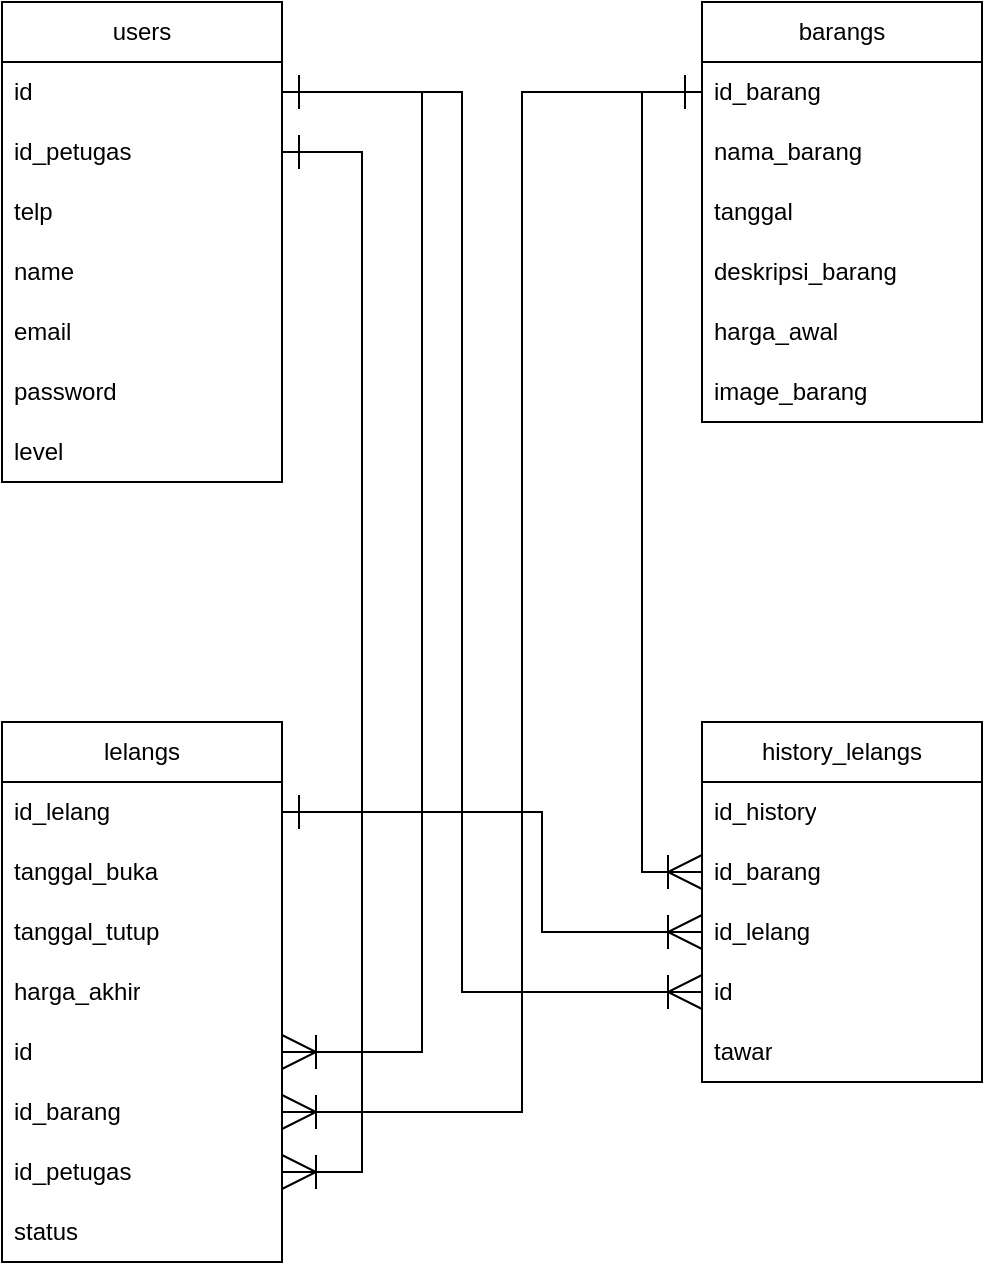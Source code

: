 <mxfile version="21.0.6" type="github" pages="11">
  <diagram id="W9n4wvFoaWE0nmm7ZJLt" name="ERD">
    <mxGraphModel dx="1434" dy="756" grid="1" gridSize="10" guides="1" tooltips="1" connect="1" arrows="1" fold="1" page="1" pageScale="1" pageWidth="850" pageHeight="1100" math="0" shadow="0">
      <root>
        <mxCell id="0" />
        <mxCell id="1" parent="0" />
        <mxCell id="oDcSeUVuMMB6oY8kDKpj-1" value="users" style="swimlane;fontStyle=0;childLayout=stackLayout;horizontal=1;startSize=30;horizontalStack=0;resizeParent=1;resizeParentMax=0;resizeLast=0;collapsible=1;marginBottom=0;whiteSpace=wrap;html=1;" parent="1" vertex="1">
          <mxGeometry x="190" y="130" width="140" height="240" as="geometry" />
        </mxCell>
        <mxCell id="oDcSeUVuMMB6oY8kDKpj-2" value="id" style="text;strokeColor=none;fillColor=none;align=left;verticalAlign=middle;spacingLeft=4;spacingRight=4;overflow=hidden;points=[[0,0.5],[1,0.5]];portConstraint=eastwest;rotatable=0;whiteSpace=wrap;html=1;" parent="oDcSeUVuMMB6oY8kDKpj-1" vertex="1">
          <mxGeometry y="30" width="140" height="30" as="geometry" />
        </mxCell>
        <mxCell id="oDcSeUVuMMB6oY8kDKpj-3" value="id_petugas" style="text;strokeColor=none;fillColor=none;align=left;verticalAlign=middle;spacingLeft=4;spacingRight=4;overflow=hidden;points=[[0,0.5],[1,0.5]];portConstraint=eastwest;rotatable=0;whiteSpace=wrap;html=1;" parent="oDcSeUVuMMB6oY8kDKpj-1" vertex="1">
          <mxGeometry y="60" width="140" height="30" as="geometry" />
        </mxCell>
        <mxCell id="oDcSeUVuMMB6oY8kDKpj-4" value="telp" style="text;strokeColor=none;fillColor=none;align=left;verticalAlign=middle;spacingLeft=4;spacingRight=4;overflow=hidden;points=[[0,0.5],[1,0.5]];portConstraint=eastwest;rotatable=0;whiteSpace=wrap;html=1;" parent="oDcSeUVuMMB6oY8kDKpj-1" vertex="1">
          <mxGeometry y="90" width="140" height="30" as="geometry" />
        </mxCell>
        <mxCell id="oDcSeUVuMMB6oY8kDKpj-5" value="name" style="text;strokeColor=none;fillColor=none;align=left;verticalAlign=middle;spacingLeft=4;spacingRight=4;overflow=hidden;points=[[0,0.5],[1,0.5]];portConstraint=eastwest;rotatable=0;whiteSpace=wrap;html=1;" parent="oDcSeUVuMMB6oY8kDKpj-1" vertex="1">
          <mxGeometry y="120" width="140" height="30" as="geometry" />
        </mxCell>
        <mxCell id="oDcSeUVuMMB6oY8kDKpj-6" value="email" style="text;strokeColor=none;fillColor=none;align=left;verticalAlign=middle;spacingLeft=4;spacingRight=4;overflow=hidden;points=[[0,0.5],[1,0.5]];portConstraint=eastwest;rotatable=0;whiteSpace=wrap;html=1;" parent="oDcSeUVuMMB6oY8kDKpj-1" vertex="1">
          <mxGeometry y="150" width="140" height="30" as="geometry" />
        </mxCell>
        <mxCell id="oDcSeUVuMMB6oY8kDKpj-7" value="password" style="text;strokeColor=none;fillColor=none;align=left;verticalAlign=middle;spacingLeft=4;spacingRight=4;overflow=hidden;points=[[0,0.5],[1,0.5]];portConstraint=eastwest;rotatable=0;whiteSpace=wrap;html=1;" parent="oDcSeUVuMMB6oY8kDKpj-1" vertex="1">
          <mxGeometry y="180" width="140" height="30" as="geometry" />
        </mxCell>
        <mxCell id="oDcSeUVuMMB6oY8kDKpj-8" value="level" style="text;strokeColor=none;fillColor=none;align=left;verticalAlign=middle;spacingLeft=4;spacingRight=4;overflow=hidden;points=[[0,0.5],[1,0.5]];portConstraint=eastwest;rotatable=0;whiteSpace=wrap;html=1;" parent="oDcSeUVuMMB6oY8kDKpj-1" vertex="1">
          <mxGeometry y="210" width="140" height="30" as="geometry" />
        </mxCell>
        <mxCell id="oDcSeUVuMMB6oY8kDKpj-11" value="lelangs" style="swimlane;fontStyle=0;childLayout=stackLayout;horizontal=1;startSize=30;horizontalStack=0;resizeParent=1;resizeParentMax=0;resizeLast=0;collapsible=1;marginBottom=0;whiteSpace=wrap;html=1;" parent="1" vertex="1">
          <mxGeometry x="190" y="490" width="140" height="270" as="geometry" />
        </mxCell>
        <mxCell id="oDcSeUVuMMB6oY8kDKpj-12" value="id_lelang" style="text;strokeColor=none;fillColor=none;align=left;verticalAlign=middle;spacingLeft=4;spacingRight=4;overflow=hidden;points=[[0,0.5],[1,0.5]];portConstraint=eastwest;rotatable=0;whiteSpace=wrap;html=1;" parent="oDcSeUVuMMB6oY8kDKpj-11" vertex="1">
          <mxGeometry y="30" width="140" height="30" as="geometry" />
        </mxCell>
        <mxCell id="oDcSeUVuMMB6oY8kDKpj-13" value="tanggal_buka" style="text;strokeColor=none;fillColor=none;align=left;verticalAlign=middle;spacingLeft=4;spacingRight=4;overflow=hidden;points=[[0,0.5],[1,0.5]];portConstraint=eastwest;rotatable=0;whiteSpace=wrap;html=1;" parent="oDcSeUVuMMB6oY8kDKpj-11" vertex="1">
          <mxGeometry y="60" width="140" height="30" as="geometry" />
        </mxCell>
        <mxCell id="oDcSeUVuMMB6oY8kDKpj-14" value="tanggal_tutup" style="text;strokeColor=none;fillColor=none;align=left;verticalAlign=middle;spacingLeft=4;spacingRight=4;overflow=hidden;points=[[0,0.5],[1,0.5]];portConstraint=eastwest;rotatable=0;whiteSpace=wrap;html=1;" parent="oDcSeUVuMMB6oY8kDKpj-11" vertex="1">
          <mxGeometry y="90" width="140" height="30" as="geometry" />
        </mxCell>
        <mxCell id="oDcSeUVuMMB6oY8kDKpj-15" value="harga_akhir" style="text;strokeColor=none;fillColor=none;align=left;verticalAlign=middle;spacingLeft=4;spacingRight=4;overflow=hidden;points=[[0,0.5],[1,0.5]];portConstraint=eastwest;rotatable=0;whiteSpace=wrap;html=1;" parent="oDcSeUVuMMB6oY8kDKpj-11" vertex="1">
          <mxGeometry y="120" width="140" height="30" as="geometry" />
        </mxCell>
        <mxCell id="oDcSeUVuMMB6oY8kDKpj-16" value="id" style="text;strokeColor=none;fillColor=none;align=left;verticalAlign=middle;spacingLeft=4;spacingRight=4;overflow=hidden;points=[[0,0.5],[1,0.5]];portConstraint=eastwest;rotatable=0;whiteSpace=wrap;html=1;" parent="oDcSeUVuMMB6oY8kDKpj-11" vertex="1">
          <mxGeometry y="150" width="140" height="30" as="geometry" />
        </mxCell>
        <mxCell id="oDcSeUVuMMB6oY8kDKpj-17" value="id_barang" style="text;strokeColor=none;fillColor=none;align=left;verticalAlign=middle;spacingLeft=4;spacingRight=4;overflow=hidden;points=[[0,0.5],[1,0.5]];portConstraint=eastwest;rotatable=0;whiteSpace=wrap;html=1;" parent="oDcSeUVuMMB6oY8kDKpj-11" vertex="1">
          <mxGeometry y="180" width="140" height="30" as="geometry" />
        </mxCell>
        <mxCell id="oDcSeUVuMMB6oY8kDKpj-18" value="id_petugas" style="text;strokeColor=none;fillColor=none;align=left;verticalAlign=middle;spacingLeft=4;spacingRight=4;overflow=hidden;points=[[0,0.5],[1,0.5]];portConstraint=eastwest;rotatable=0;whiteSpace=wrap;html=1;" parent="oDcSeUVuMMB6oY8kDKpj-11" vertex="1">
          <mxGeometry y="210" width="140" height="30" as="geometry" />
        </mxCell>
        <mxCell id="oDcSeUVuMMB6oY8kDKpj-19" value="status" style="text;strokeColor=none;fillColor=none;align=left;verticalAlign=middle;spacingLeft=4;spacingRight=4;overflow=hidden;points=[[0,0.5],[1,0.5]];portConstraint=eastwest;rotatable=0;whiteSpace=wrap;html=1;" parent="oDcSeUVuMMB6oY8kDKpj-11" vertex="1">
          <mxGeometry y="240" width="140" height="30" as="geometry" />
        </mxCell>
        <mxCell id="oDcSeUVuMMB6oY8kDKpj-21" style="edgeStyle=orthogonalEdgeStyle;rounded=0;orthogonalLoop=1;jettySize=auto;html=1;exitX=1;exitY=0.5;exitDx=0;exitDy=0;entryX=1;entryY=0.5;entryDx=0;entryDy=0;endArrow=ERoneToMany;endFill=0;startArrow=ERone;startFill=0;endSize=15;startSize=15;" parent="1" source="oDcSeUVuMMB6oY8kDKpj-2" target="oDcSeUVuMMB6oY8kDKpj-16" edge="1">
          <mxGeometry relative="1" as="geometry">
            <Array as="points">
              <mxPoint x="400" y="175" />
              <mxPoint x="400" y="655" />
            </Array>
          </mxGeometry>
        </mxCell>
        <mxCell id="oDcSeUVuMMB6oY8kDKpj-26" style="edgeStyle=orthogonalEdgeStyle;rounded=0;orthogonalLoop=1;jettySize=auto;html=1;exitX=1;exitY=0.5;exitDx=0;exitDy=0;entryX=1;entryY=0.5;entryDx=0;entryDy=0;endArrow=ERoneToMany;endFill=0;startArrow=ERone;startFill=0;endSize=15;startSize=15;" parent="1" source="oDcSeUVuMMB6oY8kDKpj-3" target="oDcSeUVuMMB6oY8kDKpj-18" edge="1">
          <mxGeometry relative="1" as="geometry">
            <mxPoint x="310" y="185" as="sourcePoint" />
            <mxPoint x="450" y="305" as="targetPoint" />
            <Array as="points">
              <mxPoint x="370" y="205" />
              <mxPoint x="370" y="715" />
            </Array>
          </mxGeometry>
        </mxCell>
        <mxCell id="oDcSeUVuMMB6oY8kDKpj-27" value="barangs" style="swimlane;fontStyle=0;childLayout=stackLayout;horizontal=1;startSize=30;horizontalStack=0;resizeParent=1;resizeParentMax=0;resizeLast=0;collapsible=1;marginBottom=0;whiteSpace=wrap;html=1;" parent="1" vertex="1">
          <mxGeometry x="540" y="130" width="140" height="210" as="geometry" />
        </mxCell>
        <mxCell id="oDcSeUVuMMB6oY8kDKpj-28" value="id_barang" style="text;strokeColor=none;fillColor=none;align=left;verticalAlign=middle;spacingLeft=4;spacingRight=4;overflow=hidden;points=[[0,0.5],[1,0.5]];portConstraint=eastwest;rotatable=0;whiteSpace=wrap;html=1;" parent="oDcSeUVuMMB6oY8kDKpj-27" vertex="1">
          <mxGeometry y="30" width="140" height="30" as="geometry" />
        </mxCell>
        <mxCell id="oDcSeUVuMMB6oY8kDKpj-29" value="nama_barang" style="text;strokeColor=none;fillColor=none;align=left;verticalAlign=middle;spacingLeft=4;spacingRight=4;overflow=hidden;points=[[0,0.5],[1,0.5]];portConstraint=eastwest;rotatable=0;whiteSpace=wrap;html=1;" parent="oDcSeUVuMMB6oY8kDKpj-27" vertex="1">
          <mxGeometry y="60" width="140" height="30" as="geometry" />
        </mxCell>
        <mxCell id="oDcSeUVuMMB6oY8kDKpj-30" value="tanggal" style="text;strokeColor=none;fillColor=none;align=left;verticalAlign=middle;spacingLeft=4;spacingRight=4;overflow=hidden;points=[[0,0.5],[1,0.5]];portConstraint=eastwest;rotatable=0;whiteSpace=wrap;html=1;" parent="oDcSeUVuMMB6oY8kDKpj-27" vertex="1">
          <mxGeometry y="90" width="140" height="30" as="geometry" />
        </mxCell>
        <mxCell id="oDcSeUVuMMB6oY8kDKpj-31" value="deskripsi_barang" style="text;strokeColor=none;fillColor=none;align=left;verticalAlign=middle;spacingLeft=4;spacingRight=4;overflow=hidden;points=[[0,0.5],[1,0.5]];portConstraint=eastwest;rotatable=0;whiteSpace=wrap;html=1;" parent="oDcSeUVuMMB6oY8kDKpj-27" vertex="1">
          <mxGeometry y="120" width="140" height="30" as="geometry" />
        </mxCell>
        <mxCell id="oDcSeUVuMMB6oY8kDKpj-32" value="harga_awal" style="text;strokeColor=none;fillColor=none;align=left;verticalAlign=middle;spacingLeft=4;spacingRight=4;overflow=hidden;points=[[0,0.5],[1,0.5]];portConstraint=eastwest;rotatable=0;whiteSpace=wrap;html=1;" parent="oDcSeUVuMMB6oY8kDKpj-27" vertex="1">
          <mxGeometry y="150" width="140" height="30" as="geometry" />
        </mxCell>
        <mxCell id="oDcSeUVuMMB6oY8kDKpj-33" value="image_barang" style="text;strokeColor=none;fillColor=none;align=left;verticalAlign=middle;spacingLeft=4;spacingRight=4;overflow=hidden;points=[[0,0.5],[1,0.5]];portConstraint=eastwest;rotatable=0;whiteSpace=wrap;html=1;" parent="oDcSeUVuMMB6oY8kDKpj-27" vertex="1">
          <mxGeometry y="180" width="140" height="30" as="geometry" />
        </mxCell>
        <mxCell id="oDcSeUVuMMB6oY8kDKpj-36" style="edgeStyle=orthogonalEdgeStyle;rounded=0;orthogonalLoop=1;jettySize=auto;html=1;exitX=0;exitY=0.5;exitDx=0;exitDy=0;entryX=1;entryY=0.5;entryDx=0;entryDy=0;endArrow=ERoneToMany;endFill=0;startArrow=ERone;startFill=0;endSize=15;startSize=15;" parent="1" source="oDcSeUVuMMB6oY8kDKpj-28" target="oDcSeUVuMMB6oY8kDKpj-17" edge="1">
          <mxGeometry relative="1" as="geometry">
            <mxPoint x="310" y="185" as="sourcePoint" />
            <mxPoint x="450" y="305" as="targetPoint" />
            <Array as="points">
              <mxPoint x="450" y="175" />
              <mxPoint x="450" y="685" />
            </Array>
          </mxGeometry>
        </mxCell>
        <mxCell id="oDcSeUVuMMB6oY8kDKpj-38" value="history_lelangs" style="swimlane;fontStyle=0;childLayout=stackLayout;horizontal=1;startSize=30;horizontalStack=0;resizeParent=1;resizeParentMax=0;resizeLast=0;collapsible=1;marginBottom=0;whiteSpace=wrap;html=1;" parent="1" vertex="1">
          <mxGeometry x="540" y="490" width="140" height="180" as="geometry" />
        </mxCell>
        <mxCell id="oDcSeUVuMMB6oY8kDKpj-39" value="id_history" style="text;strokeColor=none;fillColor=none;align=left;verticalAlign=middle;spacingLeft=4;spacingRight=4;overflow=hidden;points=[[0,0.5],[1,0.5]];portConstraint=eastwest;rotatable=0;whiteSpace=wrap;html=1;" parent="oDcSeUVuMMB6oY8kDKpj-38" vertex="1">
          <mxGeometry y="30" width="140" height="30" as="geometry" />
        </mxCell>
        <mxCell id="oDcSeUVuMMB6oY8kDKpj-40" value="id_barang" style="text;strokeColor=none;fillColor=none;align=left;verticalAlign=middle;spacingLeft=4;spacingRight=4;overflow=hidden;points=[[0,0.5],[1,0.5]];portConstraint=eastwest;rotatable=0;whiteSpace=wrap;html=1;" parent="oDcSeUVuMMB6oY8kDKpj-38" vertex="1">
          <mxGeometry y="60" width="140" height="30" as="geometry" />
        </mxCell>
        <mxCell id="oDcSeUVuMMB6oY8kDKpj-41" value="id_lelang" style="text;strokeColor=none;fillColor=none;align=left;verticalAlign=middle;spacingLeft=4;spacingRight=4;overflow=hidden;points=[[0,0.5],[1,0.5]];portConstraint=eastwest;rotatable=0;whiteSpace=wrap;html=1;" parent="oDcSeUVuMMB6oY8kDKpj-38" vertex="1">
          <mxGeometry y="90" width="140" height="30" as="geometry" />
        </mxCell>
        <mxCell id="oDcSeUVuMMB6oY8kDKpj-42" value="id" style="text;strokeColor=none;fillColor=none;align=left;verticalAlign=middle;spacingLeft=4;spacingRight=4;overflow=hidden;points=[[0,0.5],[1,0.5]];portConstraint=eastwest;rotatable=0;whiteSpace=wrap;html=1;" parent="oDcSeUVuMMB6oY8kDKpj-38" vertex="1">
          <mxGeometry y="120" width="140" height="30" as="geometry" />
        </mxCell>
        <mxCell id="oDcSeUVuMMB6oY8kDKpj-43" value="tawar" style="text;strokeColor=none;fillColor=none;align=left;verticalAlign=middle;spacingLeft=4;spacingRight=4;overflow=hidden;points=[[0,0.5],[1,0.5]];portConstraint=eastwest;rotatable=0;whiteSpace=wrap;html=1;" parent="oDcSeUVuMMB6oY8kDKpj-38" vertex="1">
          <mxGeometry y="150" width="140" height="30" as="geometry" />
        </mxCell>
        <mxCell id="oDcSeUVuMMB6oY8kDKpj-45" style="edgeStyle=orthogonalEdgeStyle;rounded=0;orthogonalLoop=1;jettySize=auto;html=1;exitX=0;exitY=0.5;exitDx=0;exitDy=0;entryX=0;entryY=0.5;entryDx=0;entryDy=0;endArrow=ERoneToMany;endFill=0;startArrow=ERone;startFill=0;endSize=15;startSize=15;" parent="1" source="oDcSeUVuMMB6oY8kDKpj-28" target="oDcSeUVuMMB6oY8kDKpj-40" edge="1">
          <mxGeometry relative="1" as="geometry">
            <mxPoint x="550" y="185" as="sourcePoint" />
            <mxPoint x="330" y="695" as="targetPoint" />
          </mxGeometry>
        </mxCell>
        <mxCell id="oDcSeUVuMMB6oY8kDKpj-46" style="edgeStyle=orthogonalEdgeStyle;rounded=0;orthogonalLoop=1;jettySize=auto;html=1;exitX=1;exitY=0.5;exitDx=0;exitDy=0;entryX=0;entryY=0.5;entryDx=0;entryDy=0;endArrow=ERoneToMany;endFill=0;startArrow=ERone;startFill=0;endSize=15;startSize=15;" parent="1" source="oDcSeUVuMMB6oY8kDKpj-12" target="oDcSeUVuMMB6oY8kDKpj-41" edge="1">
          <mxGeometry relative="1" as="geometry">
            <mxPoint x="550" y="185" as="sourcePoint" />
            <mxPoint x="550" y="575" as="targetPoint" />
            <Array as="points">
              <mxPoint x="460" y="535" />
              <mxPoint x="460" y="595" />
            </Array>
          </mxGeometry>
        </mxCell>
        <mxCell id="oDcSeUVuMMB6oY8kDKpj-47" style="edgeStyle=orthogonalEdgeStyle;rounded=0;orthogonalLoop=1;jettySize=auto;html=1;exitX=1;exitY=0.5;exitDx=0;exitDy=0;entryX=0;entryY=0.5;entryDx=0;entryDy=0;endArrow=ERoneToMany;endFill=0;startArrow=ERone;startFill=0;endSize=15;startSize=15;" parent="1" source="oDcSeUVuMMB6oY8kDKpj-2" target="oDcSeUVuMMB6oY8kDKpj-42" edge="1">
          <mxGeometry relative="1" as="geometry">
            <mxPoint x="330" y="545" as="sourcePoint" />
            <mxPoint x="550" y="605" as="targetPoint" />
            <Array as="points">
              <mxPoint x="420" y="175" />
              <mxPoint x="420" y="625" />
            </Array>
          </mxGeometry>
        </mxCell>
      </root>
    </mxGraphModel>
  </diagram>
  <diagram id="3eDj_wyRGpacO3A-Cm1v" name="Flowchart">
    <mxGraphModel dx="1434" dy="756" grid="1" gridSize="10" guides="1" tooltips="1" connect="1" arrows="1" fold="1" page="1" pageScale="1" pageWidth="850" pageHeight="1100" math="0" shadow="0">
      <root>
        <mxCell id="0" />
        <mxCell id="1" parent="0" />
        <mxCell id="fKonK--vk7Y6Uz64VXQm-3" value="" style="edgeStyle=orthogonalEdgeStyle;rounded=0;orthogonalLoop=1;jettySize=auto;html=1;" parent="1" source="eLFikSZax-BkDtmLiYhx-1" target="fKonK--vk7Y6Uz64VXQm-2" edge="1">
          <mxGeometry relative="1" as="geometry" />
        </mxCell>
        <mxCell id="eLFikSZax-BkDtmLiYhx-1" value="Start" style="strokeWidth=2;html=1;shape=mxgraph.flowchart.start_1;whiteSpace=wrap;" parent="1" vertex="1">
          <mxGeometry x="30" y="10" width="100" height="60" as="geometry" />
        </mxCell>
        <mxCell id="eLFikSZax-BkDtmLiYhx-19" value="" style="edgeStyle=orthogonalEdgeStyle;rounded=0;orthogonalLoop=1;jettySize=auto;html=1;" parent="1" source="eLFikSZax-BkDtmLiYhx-11" target="eLFikSZax-BkDtmLiYhx-18" edge="1">
          <mxGeometry relative="1" as="geometry" />
        </mxCell>
        <mxCell id="kCA2fvtjxynCTS7rLuuY-30" style="edgeStyle=orthogonalEdgeStyle;rounded=0;orthogonalLoop=1;jettySize=auto;html=1;exitX=0.5;exitY=1;exitDx=0;exitDy=0;exitPerimeter=0;entryX=0.5;entryY=0;entryDx=0;entryDy=0;" parent="1" source="eLFikSZax-BkDtmLiYhx-11" target="kCA2fvtjxynCTS7rLuuY-7" edge="1">
          <mxGeometry relative="1" as="geometry">
            <Array as="points">
              <mxPoint x="533" y="320" />
              <mxPoint x="338" y="320" />
            </Array>
          </mxGeometry>
        </mxCell>
        <mxCell id="eLFikSZax-BkDtmLiYhx-11" value="if&amp;nbsp;&lt;br&gt;Masyarakat" style="strokeWidth=2;html=1;shape=mxgraph.flowchart.decision;whiteSpace=wrap;" parent="1" vertex="1">
          <mxGeometry x="482.5" y="125" width="100" height="100" as="geometry" />
        </mxCell>
        <mxCell id="eLFikSZax-BkDtmLiYhx-23" value="" style="edgeStyle=orthogonalEdgeStyle;rounded=0;orthogonalLoop=1;jettySize=auto;html=1;" parent="1" source="eLFikSZax-BkDtmLiYhx-18" target="eLFikSZax-BkDtmLiYhx-22" edge="1">
          <mxGeometry relative="1" as="geometry" />
        </mxCell>
        <mxCell id="eLFikSZax-BkDtmLiYhx-18" value="Area Masyarakat" style="whiteSpace=wrap;html=1;strokeWidth=2;" parent="1" vertex="1">
          <mxGeometry x="640" y="445" width="120" height="60" as="geometry" />
        </mxCell>
        <mxCell id="eLFikSZax-BkDtmLiYhx-20" value="Yes" style="text;html=1;align=center;verticalAlign=middle;resizable=0;points=[];autosize=1;strokeColor=none;fillColor=none;" parent="1" vertex="1">
          <mxGeometry x="665" y="400" width="40" height="30" as="geometry" />
        </mxCell>
        <mxCell id="eLFikSZax-BkDtmLiYhx-25" value="" style="edgeStyle=orthogonalEdgeStyle;rounded=0;orthogonalLoop=1;jettySize=auto;html=1;" parent="1" source="eLFikSZax-BkDtmLiYhx-22" target="eLFikSZax-BkDtmLiYhx-24" edge="1">
          <mxGeometry relative="1" as="geometry" />
        </mxCell>
        <mxCell id="eLFikSZax-BkDtmLiYhx-22" value="Tawar&amp;nbsp;&lt;br&gt;Barang" style="rhombus;whiteSpace=wrap;html=1;strokeWidth=2;" parent="1" vertex="1">
          <mxGeometry x="660" y="545" width="80" height="80" as="geometry" />
        </mxCell>
        <mxCell id="eLFikSZax-BkDtmLiYhx-24" value="Form Tawar" style="whiteSpace=wrap;html=1;strokeWidth=2;" parent="1" vertex="1">
          <mxGeometry x="640" y="655" width="120" height="60" as="geometry" />
        </mxCell>
        <mxCell id="eLFikSZax-BkDtmLiYhx-31" style="edgeStyle=orthogonalEdgeStyle;rounded=0;orthogonalLoop=1;jettySize=auto;html=1;exitX=0.5;exitY=1;exitDx=0;exitDy=0;" parent="1" source="eLFikSZax-BkDtmLiYhx-26" target="eLFikSZax-BkDtmLiYhx-30" edge="1">
          <mxGeometry relative="1" as="geometry" />
        </mxCell>
        <mxCell id="WYsWUiZU4kikKWg_Pson-6" style="edgeStyle=orthogonalEdgeStyle;rounded=0;orthogonalLoop=1;jettySize=auto;html=1;exitX=1;exitY=0.5;exitDx=0;exitDy=0;entryX=0.5;entryY=0;entryDx=0;entryDy=0;entryPerimeter=0;" parent="1" source="eLFikSZax-BkDtmLiYhx-26" target="eLFikSZax-BkDtmLiYhx-11" edge="1">
          <mxGeometry relative="1" as="geometry">
            <mxPoint x="520" y="90" as="targetPoint" />
            <Array as="points">
              <mxPoint x="800" y="830" />
              <mxPoint x="800" y="80" />
              <mxPoint x="533" y="80" />
              <mxPoint x="533" y="110" />
            </Array>
          </mxGeometry>
        </mxCell>
        <mxCell id="eLFikSZax-BkDtmLiYhx-26" value="if&lt;br&gt;Logout" style="rhombus;whiteSpace=wrap;html=1;strokeWidth=2;" parent="1" vertex="1">
          <mxGeometry x="382.5" y="1040" width="80" height="80" as="geometry" />
        </mxCell>
        <mxCell id="eLFikSZax-BkDtmLiYhx-30" value="End" style="strokeWidth=2;html=1;shape=mxgraph.flowchart.start_1;whiteSpace=wrap;" parent="1" vertex="1">
          <mxGeometry x="372.5" y="1180" width="100" height="60" as="geometry" />
        </mxCell>
        <mxCell id="eLFikSZax-BkDtmLiYhx-32" value="Yes" style="text;html=1;align=center;verticalAlign=middle;resizable=0;points=[];autosize=1;strokeColor=none;fillColor=none;" parent="1" vertex="1">
          <mxGeometry x="417.5" y="1120" width="40" height="30" as="geometry" />
        </mxCell>
        <mxCell id="kCA2fvtjxynCTS7rLuuY-5" style="edgeStyle=orthogonalEdgeStyle;rounded=0;orthogonalLoop=1;jettySize=auto;html=1;exitX=0;exitY=0.5;exitDx=0;exitDy=0;entryX=0.5;entryY=0;entryDx=0;entryDy=0;" parent="1" source="kCA2fvtjxynCTS7rLuuY-7" target="kCA2fvtjxynCTS7rLuuY-12" edge="1">
          <mxGeometry relative="1" as="geometry" />
        </mxCell>
        <mxCell id="kCA2fvtjxynCTS7rLuuY-6" style="edgeStyle=orthogonalEdgeStyle;rounded=0;orthogonalLoop=1;jettySize=auto;html=1;exitX=1;exitY=0.5;exitDx=0;exitDy=0;entryX=0.5;entryY=0;entryDx=0;entryDy=0;" parent="1" source="kCA2fvtjxynCTS7rLuuY-7" target="kCA2fvtjxynCTS7rLuuY-16" edge="1">
          <mxGeometry relative="1" as="geometry" />
        </mxCell>
        <mxCell id="kCA2fvtjxynCTS7rLuuY-7" value="if&lt;br&gt;Petugas" style="rhombus;whiteSpace=wrap;html=1;strokeWidth=2;rounded=1;arcSize=12;" parent="1" vertex="1">
          <mxGeometry x="297.5" y="365" width="80" height="80" as="geometry" />
        </mxCell>
        <mxCell id="kCA2fvtjxynCTS7rLuuY-9" value="" style="edgeStyle=orthogonalEdgeStyle;rounded=0;orthogonalLoop=1;jettySize=auto;html=1;" parent="1" source="kCA2fvtjxynCTS7rLuuY-12" target="kCA2fvtjxynCTS7rLuuY-19" edge="1">
          <mxGeometry relative="1" as="geometry" />
        </mxCell>
        <mxCell id="kCA2fvtjxynCTS7rLuuY-10" style="edgeStyle=orthogonalEdgeStyle;rounded=0;orthogonalLoop=1;jettySize=auto;html=1;exitX=0.5;exitY=1;exitDx=0;exitDy=0;entryX=0.5;entryY=0;entryDx=0;entryDy=0;" parent="1" source="kCA2fvtjxynCTS7rLuuY-12" target="kCA2fvtjxynCTS7rLuuY-25" edge="1">
          <mxGeometry relative="1" as="geometry" />
        </mxCell>
        <mxCell id="kCA2fvtjxynCTS7rLuuY-11" style="edgeStyle=orthogonalEdgeStyle;rounded=0;orthogonalLoop=1;jettySize=auto;html=1;exitX=0.5;exitY=1;exitDx=0;exitDy=0;entryX=0;entryY=0;entryDx=0;entryDy=0;" parent="1" source="kCA2fvtjxynCTS7rLuuY-12" target="kCA2fvtjxynCTS7rLuuY-28" edge="1">
          <mxGeometry relative="1" as="geometry" />
        </mxCell>
        <mxCell id="kCA2fvtjxynCTS7rLuuY-12" value="Area Admin" style="rounded=0;whiteSpace=wrap;html=1;" parent="1" vertex="1">
          <mxGeometry x="100" y="445" width="120" height="60" as="geometry" />
        </mxCell>
        <mxCell id="kCA2fvtjxynCTS7rLuuY-13" value="No" style="text;html=1;align=center;verticalAlign=middle;resizable=0;points=[];autosize=1;strokeColor=none;fillColor=none;" parent="1" vertex="1">
          <mxGeometry x="190" y="380" width="40" height="30" as="geometry" />
        </mxCell>
        <mxCell id="kCA2fvtjxynCTS7rLuuY-14" style="edgeStyle=orthogonalEdgeStyle;rounded=0;orthogonalLoop=1;jettySize=auto;html=1;exitX=0.5;exitY=1;exitDx=0;exitDy=0;entryX=0.5;entryY=0;entryDx=0;entryDy=0;" parent="1" source="kCA2fvtjxynCTS7rLuuY-16" target="kCA2fvtjxynCTS7rLuuY-22" edge="1">
          <mxGeometry relative="1" as="geometry" />
        </mxCell>
        <mxCell id="kCA2fvtjxynCTS7rLuuY-15" style="edgeStyle=orthogonalEdgeStyle;rounded=0;orthogonalLoop=1;jettySize=auto;html=1;exitX=0.5;exitY=1;exitDx=0;exitDy=0;entryX=1;entryY=0;entryDx=0;entryDy=0;" parent="1" source="kCA2fvtjxynCTS7rLuuY-16" target="kCA2fvtjxynCTS7rLuuY-28" edge="1">
          <mxGeometry relative="1" as="geometry" />
        </mxCell>
        <mxCell id="kCA2fvtjxynCTS7rLuuY-16" value="Area Petugas" style="rounded=0;whiteSpace=wrap;html=1;" parent="1" vertex="1">
          <mxGeometry x="490" y="445" width="120" height="60" as="geometry" />
        </mxCell>
        <mxCell id="kCA2fvtjxynCTS7rLuuY-17" value="Yes" style="text;html=1;align=center;verticalAlign=middle;resizable=0;points=[];autosize=1;strokeColor=none;fillColor=none;" parent="1" vertex="1">
          <mxGeometry x="440" y="380" width="40" height="30" as="geometry" />
        </mxCell>
        <mxCell id="kCA2fvtjxynCTS7rLuuY-18" value="" style="edgeStyle=orthogonalEdgeStyle;rounded=0;orthogonalLoop=1;jettySize=auto;html=1;" parent="1" source="kCA2fvtjxynCTS7rLuuY-19" target="kCA2fvtjxynCTS7rLuuY-20" edge="1">
          <mxGeometry relative="1" as="geometry" />
        </mxCell>
        <mxCell id="kCA2fvtjxynCTS7rLuuY-19" value="CRUD&lt;br&gt;User" style="rhombus;whiteSpace=wrap;html=1;rounded=0;" parent="1" vertex="1">
          <mxGeometry x="50" y="545" width="80" height="80" as="geometry" />
        </mxCell>
        <mxCell id="kCA2fvtjxynCTS7rLuuY-20" value="Form User" style="whiteSpace=wrap;html=1;rounded=0;" parent="1" vertex="1">
          <mxGeometry x="30" y="655" width="120" height="60" as="geometry" />
        </mxCell>
        <mxCell id="kCA2fvtjxynCTS7rLuuY-21" value="" style="edgeStyle=orthogonalEdgeStyle;rounded=0;orthogonalLoop=1;jettySize=auto;html=1;" parent="1" source="kCA2fvtjxynCTS7rLuuY-22" target="kCA2fvtjxynCTS7rLuuY-23" edge="1">
          <mxGeometry relative="1" as="geometry" />
        </mxCell>
        <mxCell id="kCA2fvtjxynCTS7rLuuY-22" value="CRUD&lt;br&gt;Lelang" style="rhombus;whiteSpace=wrap;html=1;rounded=0;" parent="1" vertex="1">
          <mxGeometry x="510" y="545" width="80" height="80" as="geometry" />
        </mxCell>
        <mxCell id="HIln0bdZtvswxUzUFlXb-17" style="edgeStyle=orthogonalEdgeStyle;rounded=0;orthogonalLoop=1;jettySize=auto;html=1;exitX=0.5;exitY=1;exitDx=0;exitDy=0;entryX=0.5;entryY=0;entryDx=0;entryDy=0;" parent="1" source="kCA2fvtjxynCTS7rLuuY-23" edge="1">
          <mxGeometry relative="1" as="geometry">
            <mxPoint x="550" y="740" as="targetPoint" />
          </mxGeometry>
        </mxCell>
        <mxCell id="kCA2fvtjxynCTS7rLuuY-23" value="Form Lelang" style="whiteSpace=wrap;html=1;rounded=0;" parent="1" vertex="1">
          <mxGeometry x="490" y="655" width="120" height="60" as="geometry" />
        </mxCell>
        <mxCell id="kCA2fvtjxynCTS7rLuuY-24" value="" style="edgeStyle=orthogonalEdgeStyle;rounded=0;orthogonalLoop=1;jettySize=auto;html=1;" parent="1" source="kCA2fvtjxynCTS7rLuuY-25" target="kCA2fvtjxynCTS7rLuuY-26" edge="1">
          <mxGeometry relative="1" as="geometry" />
        </mxCell>
        <mxCell id="kCA2fvtjxynCTS7rLuuY-25" value="CRUD&lt;br&gt;Lelang" style="rhombus;whiteSpace=wrap;html=1;rounded=0;" parent="1" vertex="1">
          <mxGeometry x="190" y="545" width="80" height="80" as="geometry" />
        </mxCell>
        <mxCell id="kCA2fvtjxynCTS7rLuuY-26" value="Form Lelang" style="whiteSpace=wrap;html=1;rounded=0;" parent="1" vertex="1">
          <mxGeometry x="170" y="655" width="120" height="60" as="geometry" />
        </mxCell>
        <mxCell id="kCA2fvtjxynCTS7rLuuY-27" value="" style="edgeStyle=orthogonalEdgeStyle;rounded=0;orthogonalLoop=1;jettySize=auto;html=1;" parent="1" source="kCA2fvtjxynCTS7rLuuY-28" target="kCA2fvtjxynCTS7rLuuY-29" edge="1">
          <mxGeometry relative="1" as="geometry" />
        </mxCell>
        <mxCell id="kCA2fvtjxynCTS7rLuuY-28" value="Generate Laporan" style="rhombus;whiteSpace=wrap;html=1;rounded=0;" parent="1" vertex="1">
          <mxGeometry x="340" y="545" width="80" height="80" as="geometry" />
        </mxCell>
        <mxCell id="HIln0bdZtvswxUzUFlXb-21" value="" style="edgeStyle=orthogonalEdgeStyle;rounded=0;orthogonalLoop=1;jettySize=auto;html=1;" parent="1" source="kCA2fvtjxynCTS7rLuuY-29" target="HIln0bdZtvswxUzUFlXb-20" edge="1">
          <mxGeometry relative="1" as="geometry" />
        </mxCell>
        <mxCell id="kCA2fvtjxynCTS7rLuuY-29" value="Halaman Laporan" style="whiteSpace=wrap;html=1;rounded=0;" parent="1" vertex="1">
          <mxGeometry x="320" y="655" width="120" height="60" as="geometry" />
        </mxCell>
        <mxCell id="kCA2fvtjxynCTS7rLuuY-31" value="No" style="text;html=1;align=center;verticalAlign=middle;resizable=0;points=[];autosize=1;strokeColor=none;fillColor=none;" parent="1" vertex="1">
          <mxGeometry x="530" y="225" width="40" height="30" as="geometry" />
        </mxCell>
        <mxCell id="WYsWUiZU4kikKWg_Pson-7" value="No" style="text;html=1;align=center;verticalAlign=middle;resizable=0;points=[];autosize=1;strokeColor=none;fillColor=none;" parent="1" vertex="1">
          <mxGeometry x="470" y="1055" width="40" height="30" as="geometry" />
        </mxCell>
        <mxCell id="khs0U42T4vnBnywnPoUz-1" style="edgeStyle=orthogonalEdgeStyle;rounded=0;orthogonalLoop=1;jettySize=auto;html=1;exitX=0.5;exitY=1;exitDx=0;exitDy=0;" parent="1" source="fKonK--vk7Y6Uz64VXQm-2" target="fKonK--vk7Y6Uz64VXQm-4" edge="1">
          <mxGeometry relative="1" as="geometry" />
        </mxCell>
        <mxCell id="fKonK--vk7Y6Uz64VXQm-2" value="Area Login" style="whiteSpace=wrap;html=1;strokeWidth=2;" parent="1" vertex="1">
          <mxGeometry x="20" y="95" width="120" height="60" as="geometry" />
        </mxCell>
        <mxCell id="khs0U42T4vnBnywnPoUz-3" value="" style="edgeStyle=orthogonalEdgeStyle;rounded=0;orthogonalLoop=1;jettySize=auto;html=1;" parent="1" source="fKonK--vk7Y6Uz64VXQm-4" target="khs0U42T4vnBnywnPoUz-2" edge="1">
          <mxGeometry relative="1" as="geometry">
            <Array as="points">
              <mxPoint x="160" y="215" />
              <mxPoint x="160" y="145" />
            </Array>
          </mxGeometry>
        </mxCell>
        <mxCell id="ls8yHVvf12uygnYz3rDY-4" style="edgeStyle=orthogonalEdgeStyle;rounded=0;orthogonalLoop=1;jettySize=auto;html=1;exitX=0.5;exitY=1;exitDx=0;exitDy=0;entryX=0;entryY=0.5;entryDx=0;entryDy=0;" parent="1" source="fKonK--vk7Y6Uz64VXQm-4" target="ls8yHVvf12uygnYz3rDY-1" edge="1">
          <mxGeometry relative="1" as="geometry" />
        </mxCell>
        <mxCell id="fKonK--vk7Y6Uz64VXQm-4" value="jika&lt;br&gt;Punya Akun" style="rhombus;whiteSpace=wrap;html=1;strokeWidth=1;" parent="1" vertex="1">
          <mxGeometry x="40" y="175" width="80" height="80" as="geometry" />
        </mxCell>
        <mxCell id="GDxTVMcWcCW8O9NbHqoo-2" style="edgeStyle=orthogonalEdgeStyle;rounded=0;orthogonalLoop=1;jettySize=auto;html=1;exitX=1;exitY=0.5;exitDx=0;exitDy=0;entryX=0;entryY=0.5;entryDx=0;entryDy=0;entryPerimeter=0;" parent="1" source="khs0U42T4vnBnywnPoUz-2" target="eLFikSZax-BkDtmLiYhx-11" edge="1">
          <mxGeometry relative="1" as="geometry">
            <mxPoint x="340" y="145.207" as="targetPoint" />
          </mxGeometry>
        </mxCell>
        <mxCell id="khs0U42T4vnBnywnPoUz-2" value="Login" style="shape=parallelogram;perimeter=parallelogramPerimeter;whiteSpace=wrap;html=1;fixedSize=1;strokeWidth=1;" parent="1" vertex="1">
          <mxGeometry x="180" y="115" width="120" height="60" as="geometry" />
        </mxCell>
        <mxCell id="GyXQnI9_kkqASgP4_Qai-1" style="edgeStyle=orthogonalEdgeStyle;rounded=0;orthogonalLoop=1;jettySize=auto;html=1;exitX=1;exitY=0.5;exitDx=0;exitDy=0;" parent="1" source="ls8yHVvf12uygnYz3rDY-1" target="eLFikSZax-BkDtmLiYhx-11" edge="1">
          <mxGeometry relative="1" as="geometry">
            <Array as="points">
              <mxPoint x="390" y="240" />
              <mxPoint x="390" y="175" />
            </Array>
          </mxGeometry>
        </mxCell>
        <mxCell id="ls8yHVvf12uygnYz3rDY-1" value="Register" style="shape=parallelogram;perimeter=parallelogramPerimeter;whiteSpace=wrap;html=1;fixedSize=1;strokeWidth=1;" parent="1" vertex="1">
          <mxGeometry x="170" y="210" width="120" height="60" as="geometry" />
        </mxCell>
        <mxCell id="GyXQnI9_kkqASgP4_Qai-2" value="Yes" style="text;html=1;align=center;verticalAlign=middle;resizable=0;points=[];autosize=1;strokeColor=none;fillColor=none;" parent="1" vertex="1">
          <mxGeometry x="120" y="190" width="40" height="30" as="geometry" />
        </mxCell>
        <mxCell id="GyXQnI9_kkqASgP4_Qai-3" value="No" style="text;html=1;align=center;verticalAlign=middle;resizable=0;points=[];autosize=1;strokeColor=none;fillColor=none;" parent="1" vertex="1">
          <mxGeometry x="80" y="250" width="40" height="30" as="geometry" />
        </mxCell>
        <mxCell id="HIln0bdZtvswxUzUFlXb-61" style="edgeStyle=orthogonalEdgeStyle;rounded=0;orthogonalLoop=1;jettySize=auto;html=1;exitX=0.5;exitY=1;exitDx=0;exitDy=0;entryX=0.5;entryY=0;entryDx=0;entryDy=0;" parent="1" source="HIln0bdZtvswxUzUFlXb-20" target="eLFikSZax-BkDtmLiYhx-26" edge="1">
          <mxGeometry relative="1" as="geometry" />
        </mxCell>
        <mxCell id="HIln0bdZtvswxUzUFlXb-20" value="Generate Laporan" style="whiteSpace=wrap;html=1;" parent="1" vertex="1">
          <mxGeometry x="320" y="740" width="120" height="60" as="geometry" />
        </mxCell>
        <mxCell id="HIln0bdZtvswxUzUFlXb-28" value="" style="edgeStyle=orthogonalEdgeStyle;rounded=0;orthogonalLoop=1;jettySize=auto;html=1;" parent="1" source="HIln0bdZtvswxUzUFlXb-29" target="HIln0bdZtvswxUzUFlXb-31" edge="1">
          <mxGeometry relative="1" as="geometry" />
        </mxCell>
        <mxCell id="HIln0bdZtvswxUzUFlXb-29" value="Input Data" style="whiteSpace=wrap;html=1;strokeWidth=2;" parent="1" vertex="1">
          <mxGeometry x="490" y="740" width="120" height="60" as="geometry" />
        </mxCell>
        <mxCell id="HIln0bdZtvswxUzUFlXb-30" value="" style="edgeStyle=orthogonalEdgeStyle;rounded=0;orthogonalLoop=1;jettySize=auto;html=1;" parent="1" source="HIln0bdZtvswxUzUFlXb-31" target="HIln0bdZtvswxUzUFlXb-32" edge="1">
          <mxGeometry relative="1" as="geometry" />
        </mxCell>
        <mxCell id="HIln0bdZtvswxUzUFlXb-31" value="Database" style="whiteSpace=wrap;html=1;strokeWidth=2;" parent="1" vertex="1">
          <mxGeometry x="490" y="830" width="120" height="60" as="geometry" />
        </mxCell>
        <mxCell id="HIln0bdZtvswxUzUFlXb-59" style="edgeStyle=orthogonalEdgeStyle;rounded=0;orthogonalLoop=1;jettySize=auto;html=1;exitX=0.5;exitY=1;exitDx=0;exitDy=0;entryX=0.5;entryY=0;entryDx=0;entryDy=0;" parent="1" source="HIln0bdZtvswxUzUFlXb-32" target="eLFikSZax-BkDtmLiYhx-26" edge="1">
          <mxGeometry relative="1" as="geometry" />
        </mxCell>
        <mxCell id="HIln0bdZtvswxUzUFlXb-32" value="Menampilkan Data" style="whiteSpace=wrap;html=1;strokeWidth=2;" parent="1" vertex="1">
          <mxGeometry x="490" y="920" width="120" height="60" as="geometry" />
        </mxCell>
        <mxCell id="HIln0bdZtvswxUzUFlXb-39" style="edgeStyle=orthogonalEdgeStyle;rounded=0;orthogonalLoop=1;jettySize=auto;html=1;exitX=0.5;exitY=1;exitDx=0;exitDy=0;entryX=0.5;entryY=0;entryDx=0;entryDy=0;" parent="1" edge="1">
          <mxGeometry relative="1" as="geometry">
            <mxPoint x="700" y="715" as="sourcePoint" />
            <mxPoint x="700" y="740" as="targetPoint" />
          </mxGeometry>
        </mxCell>
        <mxCell id="HIln0bdZtvswxUzUFlXb-40" value="" style="edgeStyle=orthogonalEdgeStyle;rounded=0;orthogonalLoop=1;jettySize=auto;html=1;" parent="1" source="HIln0bdZtvswxUzUFlXb-41" target="HIln0bdZtvswxUzUFlXb-43" edge="1">
          <mxGeometry relative="1" as="geometry" />
        </mxCell>
        <mxCell id="HIln0bdZtvswxUzUFlXb-41" value="Input Data" style="whiteSpace=wrap;html=1;strokeWidth=2;" parent="1" vertex="1">
          <mxGeometry x="640" y="740" width="120" height="60" as="geometry" />
        </mxCell>
        <mxCell id="HIln0bdZtvswxUzUFlXb-42" value="" style="edgeStyle=orthogonalEdgeStyle;rounded=0;orthogonalLoop=1;jettySize=auto;html=1;" parent="1" source="HIln0bdZtvswxUzUFlXb-43" target="HIln0bdZtvswxUzUFlXb-44" edge="1">
          <mxGeometry relative="1" as="geometry" />
        </mxCell>
        <mxCell id="HIln0bdZtvswxUzUFlXb-43" value="Database" style="whiteSpace=wrap;html=1;strokeWidth=2;" parent="1" vertex="1">
          <mxGeometry x="640" y="830" width="120" height="60" as="geometry" />
        </mxCell>
        <mxCell id="HIln0bdZtvswxUzUFlXb-60" style="edgeStyle=orthogonalEdgeStyle;rounded=0;orthogonalLoop=1;jettySize=auto;html=1;exitX=0.5;exitY=1;exitDx=0;exitDy=0;entryX=0.5;entryY=0;entryDx=0;entryDy=0;" parent="1" source="HIln0bdZtvswxUzUFlXb-44" target="eLFikSZax-BkDtmLiYhx-26" edge="1">
          <mxGeometry relative="1" as="geometry" />
        </mxCell>
        <mxCell id="HIln0bdZtvswxUzUFlXb-44" value="Menampilkan Data" style="whiteSpace=wrap;html=1;strokeWidth=2;" parent="1" vertex="1">
          <mxGeometry x="640" y="920" width="120" height="60" as="geometry" />
        </mxCell>
        <mxCell id="HIln0bdZtvswxUzUFlXb-45" style="edgeStyle=orthogonalEdgeStyle;rounded=0;orthogonalLoop=1;jettySize=auto;html=1;exitX=0.5;exitY=1;exitDx=0;exitDy=0;entryX=0.5;entryY=0;entryDx=0;entryDy=0;" parent="1" edge="1">
          <mxGeometry relative="1" as="geometry">
            <mxPoint x="230" y="715" as="sourcePoint" />
            <mxPoint x="230" y="740" as="targetPoint" />
          </mxGeometry>
        </mxCell>
        <mxCell id="HIln0bdZtvswxUzUFlXb-46" value="" style="edgeStyle=orthogonalEdgeStyle;rounded=0;orthogonalLoop=1;jettySize=auto;html=1;" parent="1" source="HIln0bdZtvswxUzUFlXb-47" target="HIln0bdZtvswxUzUFlXb-49" edge="1">
          <mxGeometry relative="1" as="geometry" />
        </mxCell>
        <mxCell id="HIln0bdZtvswxUzUFlXb-47" value="Input Data" style="whiteSpace=wrap;html=1;strokeWidth=2;" parent="1" vertex="1">
          <mxGeometry x="170" y="740" width="120" height="60" as="geometry" />
        </mxCell>
        <mxCell id="HIln0bdZtvswxUzUFlXb-48" value="" style="edgeStyle=orthogonalEdgeStyle;rounded=0;orthogonalLoop=1;jettySize=auto;html=1;" parent="1" source="HIln0bdZtvswxUzUFlXb-49" target="HIln0bdZtvswxUzUFlXb-50" edge="1">
          <mxGeometry relative="1" as="geometry" />
        </mxCell>
        <mxCell id="HIln0bdZtvswxUzUFlXb-49" value="Database" style="whiteSpace=wrap;html=1;strokeWidth=2;" parent="1" vertex="1">
          <mxGeometry x="170" y="830" width="120" height="60" as="geometry" />
        </mxCell>
        <mxCell id="HIln0bdZtvswxUzUFlXb-58" style="edgeStyle=orthogonalEdgeStyle;rounded=0;orthogonalLoop=1;jettySize=auto;html=1;exitX=0.5;exitY=1;exitDx=0;exitDy=0;" parent="1" source="HIln0bdZtvswxUzUFlXb-50" edge="1">
          <mxGeometry relative="1" as="geometry">
            <mxPoint x="420" y="1040" as="targetPoint" />
          </mxGeometry>
        </mxCell>
        <mxCell id="HIln0bdZtvswxUzUFlXb-50" value="Menampilkan Data" style="whiteSpace=wrap;html=1;strokeWidth=2;" parent="1" vertex="1">
          <mxGeometry x="170" y="920" width="120" height="60" as="geometry" />
        </mxCell>
        <mxCell id="HIln0bdZtvswxUzUFlXb-51" style="edgeStyle=orthogonalEdgeStyle;rounded=0;orthogonalLoop=1;jettySize=auto;html=1;exitX=0.5;exitY=1;exitDx=0;exitDy=0;entryX=0.5;entryY=0;entryDx=0;entryDy=0;" parent="1" edge="1">
          <mxGeometry relative="1" as="geometry">
            <mxPoint x="90" y="715" as="sourcePoint" />
            <mxPoint x="90" y="740" as="targetPoint" />
          </mxGeometry>
        </mxCell>
        <mxCell id="HIln0bdZtvswxUzUFlXb-52" value="" style="edgeStyle=orthogonalEdgeStyle;rounded=0;orthogonalLoop=1;jettySize=auto;html=1;" parent="1" source="HIln0bdZtvswxUzUFlXb-53" target="HIln0bdZtvswxUzUFlXb-55" edge="1">
          <mxGeometry relative="1" as="geometry" />
        </mxCell>
        <mxCell id="HIln0bdZtvswxUzUFlXb-53" value="Input Data" style="whiteSpace=wrap;html=1;strokeWidth=2;" parent="1" vertex="1">
          <mxGeometry x="30" y="740" width="120" height="60" as="geometry" />
        </mxCell>
        <mxCell id="HIln0bdZtvswxUzUFlXb-54" value="" style="edgeStyle=orthogonalEdgeStyle;rounded=0;orthogonalLoop=1;jettySize=auto;html=1;" parent="1" source="HIln0bdZtvswxUzUFlXb-55" target="HIln0bdZtvswxUzUFlXb-56" edge="1">
          <mxGeometry relative="1" as="geometry" />
        </mxCell>
        <mxCell id="HIln0bdZtvswxUzUFlXb-55" value="Database" style="whiteSpace=wrap;html=1;strokeWidth=2;" parent="1" vertex="1">
          <mxGeometry x="30" y="830" width="120" height="60" as="geometry" />
        </mxCell>
        <mxCell id="HIln0bdZtvswxUzUFlXb-57" style="edgeStyle=orthogonalEdgeStyle;rounded=0;orthogonalLoop=1;jettySize=auto;html=1;exitX=0.5;exitY=1;exitDx=0;exitDy=0;entryX=0.5;entryY=0;entryDx=0;entryDy=0;" parent="1" source="HIln0bdZtvswxUzUFlXb-56" target="eLFikSZax-BkDtmLiYhx-26" edge="1">
          <mxGeometry relative="1" as="geometry" />
        </mxCell>
        <mxCell id="HIln0bdZtvswxUzUFlXb-56" value="Menampilkan Data" style="whiteSpace=wrap;html=1;strokeWidth=2;" parent="1" vertex="1">
          <mxGeometry x="30" y="920" width="120" height="60" as="geometry" />
        </mxCell>
      </root>
    </mxGraphModel>
  </diagram>
  <diagram id="qvoAE6Akz9jo3dXBd-L3" name="DFD">
    <mxGraphModel dx="1434" dy="756" grid="1" gridSize="10" guides="1" tooltips="1" connect="1" arrows="1" fold="1" page="1" pageScale="1" pageWidth="850" pageHeight="1100" math="0" shadow="0">
      <root>
        <mxCell id="0" />
        <mxCell id="1" parent="0" />
        <mxCell id="dNBPWQIimkl4cz8Ny6WG-5" style="edgeStyle=orthogonalEdgeStyle;rounded=0;orthogonalLoop=1;jettySize=auto;html=1;exitX=1;exitY=0.25;exitDx=0;exitDy=0;entryX=0;entryY=0;entryDx=0;entryDy=0;" parent="1" source="HU2yZRHgi47rrV4en3Vw-41" target="dNBPWQIimkl4cz8Ny6WG-1" edge="1">
          <mxGeometry relative="1" as="geometry" />
        </mxCell>
        <mxCell id="dNBPWQIimkl4cz8Ny6WG-11" style="edgeStyle=orthogonalEdgeStyle;rounded=0;orthogonalLoop=1;jettySize=auto;html=1;exitX=0.75;exitY=1;exitDx=0;exitDy=0;entryX=0;entryY=0;entryDx=0;entryDy=0;" parent="1" source="HU2yZRHgi47rrV4en3Vw-41" target="dNBPWQIimkl4cz8Ny6WG-10" edge="1">
          <mxGeometry relative="1" as="geometry">
            <Array as="points">
              <mxPoint x="195" y="290" />
              <mxPoint x="377" y="290" />
            </Array>
          </mxGeometry>
        </mxCell>
        <mxCell id="fnqPkrtaRp9RFxtMSFfj-13" style="edgeStyle=orthogonalEdgeStyle;rounded=0;orthogonalLoop=1;jettySize=auto;html=1;exitX=0;exitY=0.75;exitDx=0;exitDy=0;entryX=0;entryY=0.5;entryDx=0;entryDy=0;" parent="1" source="HU2yZRHgi47rrV4en3Vw-41" target="fnqPkrtaRp9RFxtMSFfj-9" edge="1">
          <mxGeometry relative="1" as="geometry">
            <mxPoint x="175" y="562" as="targetPoint" />
            <Array as="points">
              <mxPoint x="85" y="205" />
              <mxPoint x="85" y="590" />
            </Array>
          </mxGeometry>
        </mxCell>
        <mxCell id="HP_wieLsllcMo-nzPvRp-4" style="edgeStyle=orthogonalEdgeStyle;rounded=0;orthogonalLoop=1;jettySize=auto;html=1;exitX=0.25;exitY=0;exitDx=0;exitDy=0;entryX=0;entryY=0;entryDx=0;entryDy=0;" parent="1" source="HU2yZRHgi47rrV4en3Vw-41" target="HP_wieLsllcMo-nzPvRp-3" edge="1">
          <mxGeometry relative="1" as="geometry">
            <mxPoint x="395" y="670" as="targetPoint" />
            <Array as="points">
              <mxPoint x="135" y="140" />
              <mxPoint x="45" y="140" />
              <mxPoint x="45" y="670" />
              <mxPoint x="412" y="670" />
            </Array>
          </mxGeometry>
        </mxCell>
        <mxCell id="HU2yZRHgi47rrV4en3Vw-41" value="Masyarakat" style="rounded=0;whiteSpace=wrap;html=1;" parent="1" vertex="1">
          <mxGeometry x="105" y="160" width="120" height="60" as="geometry" />
        </mxCell>
        <mxCell id="dNBPWQIimkl4cz8Ny6WG-6" style="edgeStyle=orthogonalEdgeStyle;rounded=0;orthogonalLoop=1;jettySize=auto;html=1;exitX=0;exitY=1;exitDx=0;exitDy=0;entryX=1;entryY=0.75;entryDx=0;entryDy=0;" parent="1" source="dNBPWQIimkl4cz8Ny6WG-1" target="HU2yZRHgi47rrV4en3Vw-41" edge="1">
          <mxGeometry relative="1" as="geometry">
            <Array as="points">
              <mxPoint x="355" y="228" />
              <mxPoint x="355" y="205" />
            </Array>
          </mxGeometry>
        </mxCell>
        <mxCell id="dNBPWQIimkl4cz8Ny6WG-1" value="Sistem Register&lt;br&gt;1" style="ellipse;whiteSpace=wrap;html=1;aspect=fixed;" parent="1" vertex="1">
          <mxGeometry x="365" y="160" width="80" height="80" as="geometry" />
        </mxCell>
        <mxCell id="dNBPWQIimkl4cz8Ny6WG-7" value="Nama,email,password,&lt;br&gt;no telp" style="text;html=1;align=center;verticalAlign=middle;resizable=0;points=[];autosize=1;strokeColor=none;fillColor=none;" parent="1" vertex="1">
          <mxGeometry x="225" y="140" width="150" height="40" as="geometry" />
        </mxCell>
        <mxCell id="dNBPWQIimkl4cz8Ny6WG-8" value="Menambah Data ke &lt;br&gt;Database &amp;amp; Session" style="text;html=1;align=center;verticalAlign=middle;resizable=0;points=[];autosize=1;strokeColor=none;fillColor=none;" parent="1" vertex="1">
          <mxGeometry x="225" y="205" width="130" height="40" as="geometry" />
        </mxCell>
        <mxCell id="dNBPWQIimkl4cz8Ny6WG-12" style="edgeStyle=orthogonalEdgeStyle;rounded=0;orthogonalLoop=1;jettySize=auto;html=1;exitX=0;exitY=0.5;exitDx=0;exitDy=0;entryX=0.5;entryY=1;entryDx=0;entryDy=0;" parent="1" source="dNBPWQIimkl4cz8Ny6WG-10" target="HU2yZRHgi47rrV4en3Vw-41" edge="1">
          <mxGeometry relative="1" as="geometry" />
        </mxCell>
        <mxCell id="dNBPWQIimkl4cz8Ny6WG-17" style="edgeStyle=orthogonalEdgeStyle;rounded=0;orthogonalLoop=1;jettySize=auto;html=1;exitX=0.5;exitY=1;exitDx=0;exitDy=0;entryX=1;entryY=0.5;entryDx=0;entryDy=0;" parent="1" source="dNBPWQIimkl4cz8Ny6WG-10" target="dNBPWQIimkl4cz8Ny6WG-15" edge="1">
          <mxGeometry relative="1" as="geometry" />
        </mxCell>
        <mxCell id="LCO2FnGTFDEJvs5XtIbT-3" style="edgeStyle=orthogonalEdgeStyle;rounded=0;orthogonalLoop=1;jettySize=auto;html=1;exitX=1;exitY=0.5;exitDx=0;exitDy=0;entryX=0.5;entryY=1;entryDx=0;entryDy=0;" parent="1" source="dNBPWQIimkl4cz8Ny6WG-10" target="dNBPWQIimkl4cz8Ny6WG-20" edge="1">
          <mxGeometry relative="1" as="geometry" />
        </mxCell>
        <mxCell id="dNBPWQIimkl4cz8Ny6WG-10" value="Sistem Login&lt;br&gt;1" style="ellipse;whiteSpace=wrap;html=1;aspect=fixed;" parent="1" vertex="1">
          <mxGeometry x="375" y="280" width="80" height="80" as="geometry" />
        </mxCell>
        <mxCell id="dNBPWQIimkl4cz8Ny6WG-13" value="Email &amp;amp; Password" style="text;html=1;align=center;verticalAlign=middle;resizable=0;points=[];autosize=1;strokeColor=none;fillColor=none;" parent="1" vertex="1">
          <mxGeometry x="225" y="255" width="120" height="30" as="geometry" />
        </mxCell>
        <mxCell id="dNBPWQIimkl4cz8Ny6WG-14" value="Session" style="text;html=1;align=center;verticalAlign=middle;resizable=0;points=[];autosize=1;strokeColor=none;fillColor=none;" parent="1" vertex="1">
          <mxGeometry x="240" y="295" width="70" height="30" as="geometry" />
        </mxCell>
        <mxCell id="dNBPWQIimkl4cz8Ny6WG-16" style="edgeStyle=orthogonalEdgeStyle;rounded=0;orthogonalLoop=1;jettySize=auto;html=1;exitX=1;exitY=0.25;exitDx=0;exitDy=0;entryX=0;entryY=1;entryDx=0;entryDy=0;" parent="1" source="dNBPWQIimkl4cz8Ny6WG-15" target="dNBPWQIimkl4cz8Ny6WG-10" edge="1">
          <mxGeometry relative="1" as="geometry">
            <Array as="points">
              <mxPoint x="387" y="375" />
            </Array>
          </mxGeometry>
        </mxCell>
        <mxCell id="LCO2FnGTFDEJvs5XtIbT-8" style="edgeStyle=orthogonalEdgeStyle;rounded=0;orthogonalLoop=1;jettySize=auto;html=1;exitX=0.75;exitY=1;exitDx=0;exitDy=0;entryX=0;entryY=0;entryDx=0;entryDy=0;" parent="1" source="dNBPWQIimkl4cz8Ny6WG-15" target="LCO2FnGTFDEJvs5XtIbT-7" edge="1">
          <mxGeometry relative="1" as="geometry">
            <Array as="points">
              <mxPoint x="195" y="450" />
              <mxPoint x="387" y="450" />
            </Array>
          </mxGeometry>
        </mxCell>
        <mxCell id="HP_wieLsllcMo-nzPvRp-9" style="edgeStyle=orthogonalEdgeStyle;rounded=0;orthogonalLoop=1;jettySize=auto;html=1;exitX=0.25;exitY=1;exitDx=0;exitDy=0;entryX=1;entryY=0;entryDx=0;entryDy=0;" parent="1" source="dNBPWQIimkl4cz8Ny6WG-15" target="HP_wieLsllcMo-nzPvRp-3" edge="1">
          <mxGeometry relative="1" as="geometry">
            <mxPoint x="575" y="640" as="targetPoint" />
            <Array as="points">
              <mxPoint x="135" y="530" />
              <mxPoint x="465" y="530" />
              <mxPoint x="465" y="600" />
              <mxPoint x="463" y="600" />
            </Array>
          </mxGeometry>
        </mxCell>
        <mxCell id="dNBPWQIimkl4cz8Ny6WG-15" value="Petugas" style="rounded=0;whiteSpace=wrap;html=1;" parent="1" vertex="1">
          <mxGeometry x="105" y="360" width="120" height="60" as="geometry" />
        </mxCell>
        <mxCell id="dNBPWQIimkl4cz8Ny6WG-18" value="Email &amp;amp; Password" style="text;html=1;align=center;verticalAlign=middle;resizable=0;points=[];autosize=1;strokeColor=none;fillColor=none;" parent="1" vertex="1">
          <mxGeometry x="250" y="345" width="120" height="30" as="geometry" />
        </mxCell>
        <mxCell id="dNBPWQIimkl4cz8Ny6WG-19" value="Session" style="text;html=1;align=center;verticalAlign=middle;resizable=0;points=[];autosize=1;strokeColor=none;fillColor=none;" parent="1" vertex="1">
          <mxGeometry x="275" y="390" width="70" height="30" as="geometry" />
        </mxCell>
        <mxCell id="dNBPWQIimkl4cz8Ny6WG-22" style="edgeStyle=orthogonalEdgeStyle;rounded=0;orthogonalLoop=1;jettySize=auto;html=1;exitX=0;exitY=0.25;exitDx=0;exitDy=0;entryX=1;entryY=0;entryDx=0;entryDy=0;" parent="1" source="dNBPWQIimkl4cz8Ny6WG-20" target="dNBPWQIimkl4cz8Ny6WG-21" edge="1">
          <mxGeometry relative="1" as="geometry" />
        </mxCell>
        <mxCell id="LCO2FnGTFDEJvs5XtIbT-2" style="edgeStyle=orthogonalEdgeStyle;rounded=0;orthogonalLoop=1;jettySize=auto;html=1;exitX=0.25;exitY=1;exitDx=0;exitDy=0;entryX=1;entryY=0;entryDx=0;entryDy=0;" parent="1" source="dNBPWQIimkl4cz8Ny6WG-20" target="dNBPWQIimkl4cz8Ny6WG-10" edge="1">
          <mxGeometry relative="1" as="geometry">
            <Array as="points">
              <mxPoint x="695" y="292" />
            </Array>
          </mxGeometry>
        </mxCell>
        <mxCell id="fnqPkrtaRp9RFxtMSFfj-5" style="edgeStyle=orthogonalEdgeStyle;rounded=0;orthogonalLoop=1;jettySize=auto;html=1;exitX=0.75;exitY=1;exitDx=0;exitDy=0;entryX=1;entryY=0;entryDx=0;entryDy=0;" parent="1" source="dNBPWQIimkl4cz8Ny6WG-20" target="LCO2FnGTFDEJvs5XtIbT-7" edge="1">
          <mxGeometry relative="1" as="geometry">
            <Array as="points">
              <mxPoint x="755" y="450" />
              <mxPoint x="453" y="450" />
            </Array>
          </mxGeometry>
        </mxCell>
        <mxCell id="HP_wieLsllcMo-nzPvRp-14" style="edgeStyle=orthogonalEdgeStyle;rounded=0;orthogonalLoop=1;jettySize=auto;html=1;exitX=1;exitY=0.75;exitDx=0;exitDy=0;entryX=1;entryY=0;entryDx=0;entryDy=0;" parent="1" source="dNBPWQIimkl4cz8Ny6WG-20" target="HP_wieLsllcMo-nzPvRp-3" edge="1">
          <mxGeometry relative="1" as="geometry">
            <Array as="points">
              <mxPoint x="805" y="205" />
              <mxPoint x="805" y="672" />
            </Array>
          </mxGeometry>
        </mxCell>
        <mxCell id="dNBPWQIimkl4cz8Ny6WG-20" value="Admin" style="rounded=0;whiteSpace=wrap;html=1;" parent="1" vertex="1">
          <mxGeometry x="665" y="160" width="120" height="60" as="geometry" />
        </mxCell>
        <mxCell id="dNBPWQIimkl4cz8Ny6WG-23" style="edgeStyle=orthogonalEdgeStyle;rounded=0;orthogonalLoop=1;jettySize=auto;html=1;exitX=1;exitY=1;exitDx=0;exitDy=0;entryX=0;entryY=0.75;entryDx=0;entryDy=0;" parent="1" source="dNBPWQIimkl4cz8Ny6WG-21" target="dNBPWQIimkl4cz8Ny6WG-20" edge="1">
          <mxGeometry relative="1" as="geometry">
            <Array as="points">
              <mxPoint x="555" y="228" />
              <mxPoint x="555" y="205" />
            </Array>
          </mxGeometry>
        </mxCell>
        <mxCell id="dNBPWQIimkl4cz8Ny6WG-21" value="CRUD Tambah User&lt;br&gt;0" style="ellipse;whiteSpace=wrap;html=1;aspect=fixed;" parent="1" vertex="1">
          <mxGeometry x="465" y="160" width="80" height="80" as="geometry" />
        </mxCell>
        <mxCell id="dNBPWQIimkl4cz8Ny6WG-25" value="Nama,email,password,&lt;br&gt;no telp, level" style="text;html=1;align=center;verticalAlign=middle;resizable=0;points=[];autosize=1;strokeColor=none;fillColor=none;" parent="1" vertex="1">
          <mxGeometry x="515" y="130" width="150" height="40" as="geometry" />
        </mxCell>
        <mxCell id="LCO2FnGTFDEJvs5XtIbT-1" value="Data User" style="text;html=1;align=center;verticalAlign=middle;resizable=0;points=[];autosize=1;strokeColor=none;fillColor=none;" parent="1" vertex="1">
          <mxGeometry x="565" y="205" width="80" height="30" as="geometry" />
        </mxCell>
        <mxCell id="LCO2FnGTFDEJvs5XtIbT-4" value="Email &amp;amp; Password" style="text;html=1;align=center;verticalAlign=middle;resizable=0;points=[];autosize=1;strokeColor=none;fillColor=none;" parent="1" vertex="1">
          <mxGeometry x="515" y="265" width="120" height="30" as="geometry" />
        </mxCell>
        <mxCell id="LCO2FnGTFDEJvs5XtIbT-5" value="Session" style="text;html=1;align=center;verticalAlign=middle;resizable=0;points=[];autosize=1;strokeColor=none;fillColor=none;" parent="1" vertex="1">
          <mxGeometry x="540" y="295" width="70" height="30" as="geometry" />
        </mxCell>
        <mxCell id="LCO2FnGTFDEJvs5XtIbT-9" style="edgeStyle=orthogonalEdgeStyle;rounded=0;orthogonalLoop=1;jettySize=auto;html=1;exitX=0;exitY=0.5;exitDx=0;exitDy=0;entryX=0.442;entryY=1.033;entryDx=0;entryDy=0;entryPerimeter=0;" parent="1" source="LCO2FnGTFDEJvs5XtIbT-7" target="dNBPWQIimkl4cz8Ny6WG-15" edge="1">
          <mxGeometry relative="1" as="geometry" />
        </mxCell>
        <mxCell id="fnqPkrtaRp9RFxtMSFfj-6" style="edgeStyle=orthogonalEdgeStyle;rounded=0;orthogonalLoop=1;jettySize=auto;html=1;exitX=1;exitY=0.5;exitDx=0;exitDy=0;entryX=1;entryY=1;entryDx=0;entryDy=0;" parent="1" source="LCO2FnGTFDEJvs5XtIbT-7" target="dNBPWQIimkl4cz8Ny6WG-20" edge="1">
          <mxGeometry relative="1" as="geometry" />
        </mxCell>
        <mxCell id="LCO2FnGTFDEJvs5XtIbT-7" value="CRUD Barang Lelang&lt;br&gt;2" style="ellipse;whiteSpace=wrap;html=1;aspect=fixed;" parent="1" vertex="1">
          <mxGeometry x="385" y="440" width="80" height="80" as="geometry" />
        </mxCell>
        <mxCell id="LCO2FnGTFDEJvs5XtIbT-10" value="Tambah Barang&amp;nbsp; &amp;amp;&amp;nbsp; Buka Lelang" style="text;html=1;align=center;verticalAlign=middle;resizable=0;points=[];autosize=1;strokeColor=none;fillColor=none;" parent="1" vertex="1">
          <mxGeometry x="185" y="425" width="200" height="30" as="geometry" />
        </mxCell>
        <mxCell id="LCO2FnGTFDEJvs5XtIbT-11" value="Data Barang &amp;amp; Lelang" style="text;html=1;align=center;verticalAlign=middle;resizable=0;points=[];autosize=1;strokeColor=none;fillColor=none;" parent="1" vertex="1">
          <mxGeometry x="195" y="455" width="140" height="30" as="geometry" />
        </mxCell>
        <mxCell id="fnqPkrtaRp9RFxtMSFfj-7" value="Tambah Barang&amp;nbsp; &amp;amp;&amp;nbsp; Buka Lelang" style="text;html=1;align=center;verticalAlign=middle;resizable=0;points=[];autosize=1;strokeColor=none;fillColor=none;" parent="1" vertex="1">
          <mxGeometry x="490" y="425" width="200" height="30" as="geometry" />
        </mxCell>
        <mxCell id="fnqPkrtaRp9RFxtMSFfj-8" value="Data Barang &amp;amp; Lelang" style="text;html=1;align=center;verticalAlign=middle;resizable=0;points=[];autosize=1;strokeColor=none;fillColor=none;" parent="1" vertex="1">
          <mxGeometry x="525" y="455" width="140" height="30" as="geometry" />
        </mxCell>
        <mxCell id="HP_wieLsllcMo-nzPvRp-1" style="edgeStyle=orthogonalEdgeStyle;rounded=0;orthogonalLoop=1;jettySize=auto;html=1;entryX=0;entryY=0.25;entryDx=0;entryDy=0;exitX=0;exitY=1;exitDx=0;exitDy=0;" parent="1" source="fnqPkrtaRp9RFxtMSFfj-9" target="HU2yZRHgi47rrV4en3Vw-41" edge="1">
          <mxGeometry relative="1" as="geometry">
            <mxPoint x="205" y="610" as="sourcePoint" />
            <Array as="points">
              <mxPoint x="65" y="618" />
              <mxPoint x="65" y="175" />
            </Array>
          </mxGeometry>
        </mxCell>
        <mxCell id="fnqPkrtaRp9RFxtMSFfj-9" value="Sistem Lelang&lt;br&gt;2" style="ellipse;whiteSpace=wrap;html=1;aspect=fixed;" parent="1" vertex="1">
          <mxGeometry x="245" y="550" width="80" height="80" as="geometry" />
        </mxCell>
        <mxCell id="fnqPkrtaRp9RFxtMSFfj-14" value="Penawaran Barang" style="text;html=1;align=center;verticalAlign=middle;resizable=0;points=[];autosize=1;strokeColor=none;fillColor=none;" parent="1" vertex="1">
          <mxGeometry x="100" y="560" width="130" height="30" as="geometry" />
        </mxCell>
        <mxCell id="HP_wieLsllcMo-nzPvRp-2" value="Data Lelang" style="text;html=1;align=center;verticalAlign=middle;resizable=0;points=[];autosize=1;strokeColor=none;fillColor=none;" parent="1" vertex="1">
          <mxGeometry x="105" y="590" width="90" height="30" as="geometry" />
        </mxCell>
        <mxCell id="HP_wieLsllcMo-nzPvRp-6" style="edgeStyle=orthogonalEdgeStyle;rounded=0;orthogonalLoop=1;jettySize=auto;html=1;exitX=0;exitY=0.5;exitDx=0;exitDy=0;entryX=0.5;entryY=0;entryDx=0;entryDy=0;" parent="1" source="HP_wieLsllcMo-nzPvRp-3" target="HU2yZRHgi47rrV4en3Vw-41" edge="1">
          <mxGeometry relative="1" as="geometry">
            <mxPoint x="35" y="110" as="targetPoint" />
            <Array as="points">
              <mxPoint x="25" y="700" />
              <mxPoint x="25" y="110" />
              <mxPoint x="165" y="110" />
            </Array>
          </mxGeometry>
        </mxCell>
        <mxCell id="HP_wieLsllcMo-nzPvRp-10" style="edgeStyle=orthogonalEdgeStyle;rounded=0;orthogonalLoop=1;jettySize=auto;html=1;exitX=0.5;exitY=0;exitDx=0;exitDy=0;entryX=0;entryY=1;entryDx=0;entryDy=0;" parent="1" source="HP_wieLsllcMo-nzPvRp-3" target="dNBPWQIimkl4cz8Ny6WG-15" edge="1">
          <mxGeometry relative="1" as="geometry">
            <Array as="points">
              <mxPoint x="435" y="540" />
              <mxPoint x="105" y="540" />
            </Array>
          </mxGeometry>
        </mxCell>
        <mxCell id="HP_wieLsllcMo-nzPvRp-15" style="edgeStyle=orthogonalEdgeStyle;rounded=0;orthogonalLoop=1;jettySize=auto;html=1;exitX=1;exitY=0.5;exitDx=0;exitDy=0;entryX=1;entryY=0.25;entryDx=0;entryDy=0;" parent="1" source="HP_wieLsllcMo-nzPvRp-3" target="dNBPWQIimkl4cz8Ny6WG-20" edge="1">
          <mxGeometry relative="1" as="geometry">
            <mxPoint x="825" y="180" as="targetPoint" />
            <Array as="points">
              <mxPoint x="825" y="700" />
              <mxPoint x="825" y="175" />
            </Array>
          </mxGeometry>
        </mxCell>
        <mxCell id="HP_wieLsllcMo-nzPvRp-3" value="Sistem Logout&lt;br&gt;3" style="ellipse;whiteSpace=wrap;html=1;aspect=fixed;" parent="1" vertex="1">
          <mxGeometry x="400" y="660" width="80" height="80" as="geometry" />
        </mxCell>
        <mxCell id="HP_wieLsllcMo-nzPvRp-5" value="Logout" style="text;html=1;align=center;verticalAlign=middle;resizable=0;points=[];autosize=1;strokeColor=none;fillColor=none;" parent="1" vertex="1">
          <mxGeometry x="185" y="640" width="60" height="30" as="geometry" />
        </mxCell>
        <mxCell id="HP_wieLsllcMo-nzPvRp-7" value="Destroy Session" style="text;html=1;align=center;verticalAlign=middle;resizable=0;points=[];autosize=1;strokeColor=none;fillColor=none;" parent="1" vertex="1">
          <mxGeometry x="165" y="670" width="110" height="30" as="geometry" />
        </mxCell>
        <mxCell id="HP_wieLsllcMo-nzPvRp-11" value="Logout" style="text;html=1;align=center;verticalAlign=middle;resizable=0;points=[];autosize=1;strokeColor=none;fillColor=none;rotation=90;" parent="1" vertex="1">
          <mxGeometry x="445" y="590" width="60" height="30" as="geometry" />
        </mxCell>
        <mxCell id="HP_wieLsllcMo-nzPvRp-12" value="Destroy Session" style="text;html=1;align=center;verticalAlign=middle;resizable=0;points=[];autosize=1;strokeColor=none;fillColor=none;rotation=90;" parent="1" vertex="1">
          <mxGeometry x="365" y="590" width="110" height="30" as="geometry" />
        </mxCell>
        <mxCell id="HP_wieLsllcMo-nzPvRp-16" value="Logout" style="text;html=1;align=center;verticalAlign=middle;resizable=0;points=[];autosize=1;strokeColor=none;fillColor=none;" parent="1" vertex="1">
          <mxGeometry x="595" y="640" width="60" height="30" as="geometry" />
        </mxCell>
        <mxCell id="HP_wieLsllcMo-nzPvRp-17" value="Destroy Session" style="text;html=1;align=center;verticalAlign=middle;resizable=0;points=[];autosize=1;strokeColor=none;fillColor=none;" parent="1" vertex="1">
          <mxGeometry x="570" y="670" width="110" height="30" as="geometry" />
        </mxCell>
      </root>
    </mxGraphModel>
  </diagram>
  <diagram name="Usecase" id="c7D7NvM5MoOwKjd966R9">
    <mxGraphModel dx="1434" dy="756" grid="1" gridSize="10" guides="1" tooltips="1" connect="1" arrows="1" fold="1" page="1" pageScale="1" pageWidth="850" pageHeight="1100" math="0" shadow="0">
      <root>
        <mxCell id="0" />
        <mxCell id="1" parent="0" />
        <mxCell id="IyxpbNDT0HQVjOqX6XsN-1" value="Sistem Lelang" style="swimlane;fontSize=20;" parent="1" vertex="1">
          <mxGeometry x="290" y="240" width="290" height="450" as="geometry">
            <mxRectangle x="320" y="220" width="100" height="30" as="alternateBounds" />
          </mxGeometry>
        </mxCell>
        <mxCell id="IyxpbNDT0HQVjOqX6XsN-2" value="Login" style="strokeWidth=2;html=1;shape=mxgraph.flowchart.terminator;whiteSpace=wrap;" parent="IyxpbNDT0HQVjOqX6XsN-1" vertex="1">
          <mxGeometry x="85" y="40" width="120" height="40" as="geometry" />
        </mxCell>
        <mxCell id="IyxpbNDT0HQVjOqX6XsN-3" value="Register" style="strokeWidth=2;html=1;shape=mxgraph.flowchart.terminator;whiteSpace=wrap;" parent="IyxpbNDT0HQVjOqX6XsN-1" vertex="1">
          <mxGeometry x="85" y="100" width="120" height="40" as="geometry" />
        </mxCell>
        <mxCell id="IyxpbNDT0HQVjOqX6XsN-4" value="Pendataan Barang" style="strokeWidth=2;html=1;shape=mxgraph.flowchart.terminator;whiteSpace=wrap;" parent="IyxpbNDT0HQVjOqX6XsN-1" vertex="1">
          <mxGeometry x="85" y="160" width="120" height="40" as="geometry" />
        </mxCell>
        <mxCell id="IyxpbNDT0HQVjOqX6XsN-5" value="Penawaran Barang" style="strokeWidth=2;html=1;shape=mxgraph.flowchart.terminator;whiteSpace=wrap;" parent="IyxpbNDT0HQVjOqX6XsN-1" vertex="1">
          <mxGeometry x="85" y="220" width="120" height="40" as="geometry" />
        </mxCell>
        <mxCell id="IyxpbNDT0HQVjOqX6XsN-6" value="Buka/Tutup Lelang" style="strokeWidth=2;html=1;shape=mxgraph.flowchart.terminator;whiteSpace=wrap;" parent="IyxpbNDT0HQVjOqX6XsN-1" vertex="1">
          <mxGeometry x="85" y="280" width="120" height="40" as="geometry" />
        </mxCell>
        <mxCell id="IyxpbNDT0HQVjOqX6XsN-7" value="Generate Laporan" style="strokeWidth=2;html=1;shape=mxgraph.flowchart.terminator;whiteSpace=wrap;" parent="IyxpbNDT0HQVjOqX6XsN-1" vertex="1">
          <mxGeometry x="85" y="340" width="120" height="40" as="geometry" />
        </mxCell>
        <mxCell id="IyxpbNDT0HQVjOqX6XsN-8" value="Logout" style="strokeWidth=2;html=1;shape=mxgraph.flowchart.terminator;whiteSpace=wrap;" parent="IyxpbNDT0HQVjOqX6XsN-1" vertex="1">
          <mxGeometry x="85" y="400" width="120" height="40" as="geometry" />
        </mxCell>
        <mxCell id="IyxpbNDT0HQVjOqX6XsN-9" value="Masyarakat" style="shape=umlActor;verticalLabelPosition=bottom;verticalAlign=top;html=1;outlineConnect=0;" parent="1" vertex="1">
          <mxGeometry x="220" y="435" width="30" height="60" as="geometry" />
        </mxCell>
        <mxCell id="IyxpbNDT0HQVjOqX6XsN-10" value="" style="endArrow=classic;html=1;rounded=0;entryX=0;entryY=0.5;entryDx=0;entryDy=0;entryPerimeter=0;exitX=1;exitY=0.333;exitDx=0;exitDy=0;exitPerimeter=0;dashed=1;" parent="1" source="IyxpbNDT0HQVjOqX6XsN-9" target="IyxpbNDT0HQVjOqX6XsN-2" edge="1">
          <mxGeometry width="50" height="50" relative="1" as="geometry">
            <mxPoint x="350" y="580" as="sourcePoint" />
            <mxPoint x="400" y="530" as="targetPoint" />
          </mxGeometry>
        </mxCell>
        <mxCell id="IyxpbNDT0HQVjOqX6XsN-11" value="" style="endArrow=classic;html=1;rounded=0;entryX=0;entryY=0.5;entryDx=0;entryDy=0;entryPerimeter=0;exitX=1;exitY=0.333;exitDx=0;exitDy=0;exitPerimeter=0;dashed=1;" parent="1" source="IyxpbNDT0HQVjOqX6XsN-9" target="IyxpbNDT0HQVjOqX6XsN-3" edge="1">
          <mxGeometry width="50" height="50" relative="1" as="geometry">
            <mxPoint x="260" y="465" as="sourcePoint" />
            <mxPoint x="385" y="310" as="targetPoint" />
          </mxGeometry>
        </mxCell>
        <mxCell id="IyxpbNDT0HQVjOqX6XsN-12" value="" style="endArrow=classic;html=1;rounded=0;entryX=0;entryY=0.5;entryDx=0;entryDy=0;entryPerimeter=0;exitX=1;exitY=0.333;exitDx=0;exitDy=0;exitPerimeter=0;dashed=1;" parent="1" source="IyxpbNDT0HQVjOqX6XsN-9" target="IyxpbNDT0HQVjOqX6XsN-5" edge="1">
          <mxGeometry width="50" height="50" relative="1" as="geometry">
            <mxPoint x="260" y="465" as="sourcePoint" />
            <mxPoint x="385" y="370" as="targetPoint" />
          </mxGeometry>
        </mxCell>
        <mxCell id="IyxpbNDT0HQVjOqX6XsN-13" value="" style="endArrow=classic;html=1;rounded=0;entryX=0.001;entryY=0.336;entryDx=0;entryDy=0;entryPerimeter=0;exitX=1;exitY=0.333;exitDx=0;exitDy=0;exitPerimeter=0;dashed=1;" parent="1" source="IyxpbNDT0HQVjOqX6XsN-9" target="IyxpbNDT0HQVjOqX6XsN-8" edge="1">
          <mxGeometry width="50" height="50" relative="1" as="geometry">
            <mxPoint x="260" y="465" as="sourcePoint" />
            <mxPoint x="385" y="490" as="targetPoint" />
          </mxGeometry>
        </mxCell>
        <mxCell id="IyxpbNDT0HQVjOqX6XsN-14" value="Petugas" style="shape=umlActor;verticalLabelPosition=bottom;verticalAlign=top;html=1;outlineConnect=0;" parent="1" vertex="1">
          <mxGeometry x="600" y="300" width="30" height="60" as="geometry" />
        </mxCell>
        <mxCell id="IyxpbNDT0HQVjOqX6XsN-15" value="Administrasi" style="shape=umlActor;verticalLabelPosition=bottom;verticalAlign=top;html=1;outlineConnect=0;" parent="1" vertex="1">
          <mxGeometry x="600" y="580" width="30" height="60" as="geometry" />
        </mxCell>
        <mxCell id="IyxpbNDT0HQVjOqX6XsN-16" value="" style="endArrow=classic;html=1;rounded=0;entryX=1;entryY=0.5;entryDx=0;entryDy=0;entryPerimeter=0;dashed=1;" parent="1" target="IyxpbNDT0HQVjOqX6XsN-2" edge="1">
          <mxGeometry width="50" height="50" relative="1" as="geometry">
            <mxPoint x="600" y="320" as="sourcePoint" />
            <mxPoint x="385" y="663" as="targetPoint" />
          </mxGeometry>
        </mxCell>
        <mxCell id="IyxpbNDT0HQVjOqX6XsN-17" value="" style="endArrow=classic;html=1;rounded=0;entryX=1;entryY=0.5;entryDx=0;entryDy=0;entryPerimeter=0;dashed=1;exitX=0;exitY=0.333;exitDx=0;exitDy=0;exitPerimeter=0;" parent="1" source="IyxpbNDT0HQVjOqX6XsN-14" target="IyxpbNDT0HQVjOqX6XsN-4" edge="1">
          <mxGeometry width="50" height="50" relative="1" as="geometry">
            <mxPoint x="610" y="336" as="sourcePoint" />
            <mxPoint x="505" y="310" as="targetPoint" />
          </mxGeometry>
        </mxCell>
        <mxCell id="IyxpbNDT0HQVjOqX6XsN-18" value="" style="endArrow=classic;html=1;rounded=0;entryX=1;entryY=0.5;entryDx=0;entryDy=0;entryPerimeter=0;dashed=1;exitX=0;exitY=0.333;exitDx=0;exitDy=0;exitPerimeter=0;" parent="1" source="IyxpbNDT0HQVjOqX6XsN-14" target="IyxpbNDT0HQVjOqX6XsN-6" edge="1">
          <mxGeometry width="50" height="50" relative="1" as="geometry">
            <mxPoint x="610" y="330" as="sourcePoint" />
            <mxPoint x="505" y="430" as="targetPoint" />
          </mxGeometry>
        </mxCell>
        <mxCell id="IyxpbNDT0HQVjOqX6XsN-19" value="" style="endArrow=classic;html=1;rounded=0;entryX=0.98;entryY=0.271;entryDx=0;entryDy=0;entryPerimeter=0;dashed=1;" parent="1" target="IyxpbNDT0HQVjOqX6XsN-7" edge="1">
          <mxGeometry width="50" height="50" relative="1" as="geometry">
            <mxPoint x="600" y="320" as="sourcePoint" />
            <mxPoint x="505" y="550" as="targetPoint" />
            <Array as="points" />
          </mxGeometry>
        </mxCell>
        <mxCell id="IyxpbNDT0HQVjOqX6XsN-20" value="" style="endArrow=classic;html=1;rounded=0;entryX=1;entryY=0.5;entryDx=0;entryDy=0;entryPerimeter=0;dashed=1;" parent="1" target="IyxpbNDT0HQVjOqX6XsN-8" edge="1">
          <mxGeometry width="50" height="50" relative="1" as="geometry">
            <mxPoint x="600" y="320" as="sourcePoint" />
            <mxPoint x="503" y="601" as="targetPoint" />
          </mxGeometry>
        </mxCell>
        <mxCell id="IyxpbNDT0HQVjOqX6XsN-21" value="" style="endArrow=classic;html=1;rounded=0;entryX=1;entryY=0.5;entryDx=0;entryDy=0;entryPerimeter=0;dashed=1;exitX=0;exitY=0.333;exitDx=0;exitDy=0;exitPerimeter=0;" parent="1" source="IyxpbNDT0HQVjOqX6XsN-15" target="IyxpbNDT0HQVjOqX6XsN-2" edge="1">
          <mxGeometry width="50" height="50" relative="1" as="geometry">
            <mxPoint x="610" y="330" as="sourcePoint" />
            <mxPoint x="505" y="670" as="targetPoint" />
          </mxGeometry>
        </mxCell>
        <mxCell id="IyxpbNDT0HQVjOqX6XsN-22" value="" style="endArrow=classic;html=1;rounded=0;entryX=1;entryY=0.5;entryDx=0;entryDy=0;entryPerimeter=0;dashed=1;" parent="1" target="IyxpbNDT0HQVjOqX6XsN-4" edge="1">
          <mxGeometry width="50" height="50" relative="1" as="geometry">
            <mxPoint x="600" y="600" as="sourcePoint" />
            <mxPoint x="505" y="310" as="targetPoint" />
          </mxGeometry>
        </mxCell>
        <mxCell id="IyxpbNDT0HQVjOqX6XsN-23" value="" style="endArrow=classic;html=1;rounded=0;entryX=1;entryY=0.5;entryDx=0;entryDy=0;entryPerimeter=0;dashed=1;" parent="1" target="IyxpbNDT0HQVjOqX6XsN-7" edge="1">
          <mxGeometry width="50" height="50" relative="1" as="geometry">
            <mxPoint x="600" y="600" as="sourcePoint" />
            <mxPoint x="505" y="430" as="targetPoint" />
          </mxGeometry>
        </mxCell>
        <mxCell id="IyxpbNDT0HQVjOqX6XsN-24" value="" style="endArrow=classic;html=1;rounded=0;dashed=1;exitX=0;exitY=0.333;exitDx=0;exitDy=0;exitPerimeter=0;entryX=1;entryY=0.5;entryDx=0;entryDy=0;entryPerimeter=0;" parent="1" source="IyxpbNDT0HQVjOqX6XsN-15" target="IyxpbNDT0HQVjOqX6XsN-8" edge="1">
          <mxGeometry width="50" height="50" relative="1" as="geometry">
            <mxPoint x="610" y="610" as="sourcePoint" />
            <mxPoint x="500" y="660" as="targetPoint" />
          </mxGeometry>
        </mxCell>
      </root>
    </mxGraphModel>
  </diagram>
  <diagram id="zD1pm2EThjQfFkTyDAnZ" name="Activity Diagram (Login)">
    <mxGraphModel dx="1434" dy="756" grid="1" gridSize="5" guides="1" tooltips="1" connect="1" arrows="1" fold="1" page="1" pageScale="1" pageWidth="850" pageHeight="1100" math="0" shadow="0">
      <root>
        <mxCell id="0" />
        <mxCell id="1" parent="0" />
        <mxCell id="bms6u4zEZFqMycBzoT_0-1" value="User" style="swimlane;whiteSpace=wrap;html=1;" parent="1" vertex="1">
          <mxGeometry x="80" y="80" width="340" height="785" as="geometry" />
        </mxCell>
        <mxCell id="2TbJ9_tcUUxFc7sLpdiL-7" value="" style="group;strokeWidth=1;" parent="bms6u4zEZFqMycBzoT_0-1" vertex="1" connectable="0">
          <mxGeometry x="110" y="40" width="120" height="90" as="geometry" />
        </mxCell>
        <mxCell id="ikIoOlBnxK5h91HGlKmS-3" value="" style="ellipse;html=1;shape=endState;strokeWidth=1;" parent="2TbJ9_tcUUxFc7sLpdiL-7" vertex="1">
          <mxGeometry x="45" width="30" height="30" as="geometry" />
        </mxCell>
        <mxCell id="2TbJ9_tcUUxFc7sLpdiL-1" value="Halaman Login" style="strokeWidth=1;html=1;shape=mxgraph.flowchart.terminator;whiteSpace=wrap;" parent="2TbJ9_tcUUxFc7sLpdiL-7" vertex="1">
          <mxGeometry y="50" width="120" height="40" as="geometry" />
        </mxCell>
        <mxCell id="2TbJ9_tcUUxFc7sLpdiL-2" style="edgeStyle=orthogonalEdgeStyle;rounded=0;orthogonalLoop=1;jettySize=auto;html=1;exitX=0.5;exitY=1;exitDx=0;exitDy=0;strokeWidth=1;" parent="2TbJ9_tcUUxFc7sLpdiL-7" source="ikIoOlBnxK5h91HGlKmS-3" target="2TbJ9_tcUUxFc7sLpdiL-1" edge="1">
          <mxGeometry relative="1" as="geometry" />
        </mxCell>
        <mxCell id="iM68CCcq_Gd7D38cU6LX-6" value="Login" style="strokeWidth=1;html=1;shape=mxgraph.flowchart.terminator;whiteSpace=wrap;" parent="bms6u4zEZFqMycBzoT_0-1" vertex="1">
          <mxGeometry x="110" y="195" width="120" height="40" as="geometry" />
        </mxCell>
        <mxCell id="iM68CCcq_Gd7D38cU6LX-7" value="Register" style="strokeWidth=1;html=1;shape=mxgraph.flowchart.terminator;whiteSpace=wrap;" parent="bms6u4zEZFqMycBzoT_0-1" vertex="1">
          <mxGeometry x="110" y="140" width="120" height="40" as="geometry" />
        </mxCell>
        <mxCell id="otbEBGN6pAGigOINDGCM-20" style="edgeStyle=orthogonalEdgeStyle;rounded=0;orthogonalLoop=1;jettySize=auto;html=1;exitX=0;exitY=0.5;exitDx=0;exitDy=0;exitPerimeter=0;entryX=0;entryY=0.5;entryDx=0;entryDy=0;" parent="bms6u4zEZFqMycBzoT_0-1" source="otbEBGN6pAGigOINDGCM-13" target="otbEBGN6pAGigOINDGCM-19" edge="1">
          <mxGeometry relative="1" as="geometry" />
        </mxCell>
        <mxCell id="otbEBGN6pAGigOINDGCM-13" value="Halaman Utama" style="strokeWidth=1;html=1;shape=mxgraph.flowchart.terminator;whiteSpace=wrap;" parent="bms6u4zEZFqMycBzoT_0-1" vertex="1">
          <mxGeometry x="110" y="555" width="120" height="40" as="geometry" />
        </mxCell>
        <mxCell id="otbEBGN6pAGigOINDGCM-21" style="edgeStyle=orthogonalEdgeStyle;rounded=0;orthogonalLoop=1;jettySize=auto;html=1;exitX=0.5;exitY=1;exitDx=0;exitDy=0;exitPerimeter=0;" parent="bms6u4zEZFqMycBzoT_0-1" source="otbEBGN6pAGigOINDGCM-16" target="otbEBGN6pAGigOINDGCM-19" edge="1">
          <mxGeometry relative="1" as="geometry" />
        </mxCell>
        <mxCell id="otbEBGN6pAGigOINDGCM-16" value="Halaman Admin" style="strokeWidth=1;html=1;shape=mxgraph.flowchart.terminator;whiteSpace=wrap;" parent="bms6u4zEZFqMycBzoT_0-1" vertex="1">
          <mxGeometry x="110" y="625" width="120" height="40" as="geometry" />
        </mxCell>
        <mxCell id="otbEBGN6pAGigOINDGCM-19" value="" style="ellipse;html=1;shape=endState;strokeWidth=1;" parent="bms6u4zEZFqMycBzoT_0-1" vertex="1">
          <mxGeometry x="155" y="735" width="30" height="30" as="geometry" />
        </mxCell>
        <mxCell id="bms6u4zEZFqMycBzoT_0-2" value="System" style="swimlane;whiteSpace=wrap;html=1;" parent="1" vertex="1">
          <mxGeometry x="420" y="80" width="340" height="785" as="geometry" />
        </mxCell>
        <mxCell id="2TbJ9_tcUUxFc7sLpdiL-5" value="jika&lt;br&gt;Punya Akun" style="rhombus;whiteSpace=wrap;html=1;strokeWidth=1;" parent="bms6u4zEZFqMycBzoT_0-2" vertex="1">
          <mxGeometry x="130" y="70" width="80" height="80" as="geometry" />
        </mxCell>
        <mxCell id="iM68CCcq_Gd7D38cU6LX-9" value="No" style="text;html=1;align=center;verticalAlign=middle;resizable=0;points=[];autosize=1;strokeColor=none;fillColor=none;" parent="bms6u4zEZFqMycBzoT_0-2" vertex="1">
          <mxGeometry x="115" y="135" width="35" height="30" as="geometry" />
        </mxCell>
        <mxCell id="iM68CCcq_Gd7D38cU6LX-11" value="Yes" style="text;html=1;align=center;verticalAlign=middle;resizable=0;points=[];autosize=1;strokeColor=none;fillColor=none;" parent="bms6u4zEZFqMycBzoT_0-2" vertex="1">
          <mxGeometry x="185" y="190" width="40" height="30" as="geometry" />
        </mxCell>
        <mxCell id="iM68CCcq_Gd7D38cU6LX-14" value="" style="edgeStyle=orthogonalEdgeStyle;rounded=0;orthogonalLoop=1;jettySize=auto;html=1;" parent="bms6u4zEZFqMycBzoT_0-2" source="iM68CCcq_Gd7D38cU6LX-12" target="iM68CCcq_Gd7D38cU6LX-13" edge="1">
          <mxGeometry relative="1" as="geometry" />
        </mxCell>
        <mxCell id="iM68CCcq_Gd7D38cU6LX-12" value="Validasi" style="strokeWidth=1;html=1;shape=mxgraph.flowchart.terminator;whiteSpace=wrap;" parent="bms6u4zEZFqMycBzoT_0-2" vertex="1">
          <mxGeometry x="100" y="245" width="120" height="40" as="geometry" />
        </mxCell>
        <mxCell id="aQvuT9NVwDPS9KX_3Oej-3" style="edgeStyle=orthogonalEdgeStyle;rounded=0;orthogonalLoop=1;jettySize=auto;html=1;exitX=1;exitY=0.5;exitDx=0;exitDy=0;entryX=0.5;entryY=0;entryDx=0;entryDy=0;" parent="bms6u4zEZFqMycBzoT_0-2" source="iM68CCcq_Gd7D38cU6LX-13" target="2TbJ9_tcUUxFc7sLpdiL-5" edge="1">
          <mxGeometry relative="1" as="geometry">
            <Array as="points">
              <mxPoint x="280" y="350" />
              <mxPoint x="280" y="50" />
              <mxPoint x="170" y="50" />
            </Array>
          </mxGeometry>
        </mxCell>
        <mxCell id="otbEBGN6pAGigOINDGCM-11" style="edgeStyle=orthogonalEdgeStyle;rounded=0;orthogonalLoop=1;jettySize=auto;html=1;exitX=0.5;exitY=1;exitDx=0;exitDy=0;" parent="bms6u4zEZFqMycBzoT_0-2" source="iM68CCcq_Gd7D38cU6LX-13" target="otbEBGN6pAGigOINDGCM-10" edge="1">
          <mxGeometry relative="1" as="geometry" />
        </mxCell>
        <mxCell id="iM68CCcq_Gd7D38cU6LX-13" value="Jika ada kesalahan" style="rhombus;whiteSpace=wrap;html=1;strokeWidth=1;" parent="bms6u4zEZFqMycBzoT_0-2" vertex="1">
          <mxGeometry x="120" y="310" width="80" height="80" as="geometry" />
        </mxCell>
        <mxCell id="aQvuT9NVwDPS9KX_3Oej-4" value="Yes" style="text;html=1;align=center;verticalAlign=middle;resizable=0;points=[];autosize=1;strokeColor=none;fillColor=none;" parent="bms6u4zEZFqMycBzoT_0-2" vertex="1">
          <mxGeometry x="196" y="320" width="40" height="30" as="geometry" />
        </mxCell>
        <mxCell id="otbEBGN6pAGigOINDGCM-6" value="" style="edgeStyle=orthogonalEdgeStyle;rounded=0;orthogonalLoop=1;jettySize=auto;html=1;" parent="bms6u4zEZFqMycBzoT_0-2" source="otbEBGN6pAGigOINDGCM-2" target="otbEBGN6pAGigOINDGCM-5" edge="1">
          <mxGeometry relative="1" as="geometry" />
        </mxCell>
        <mxCell id="otbEBGN6pAGigOINDGCM-2" value="Set Session" style="strokeWidth=1;html=1;shape=mxgraph.flowchart.terminator;whiteSpace=wrap;" parent="bms6u4zEZFqMycBzoT_0-2" vertex="1">
          <mxGeometry x="100" y="470" width="120" height="40" as="geometry" />
        </mxCell>
        <mxCell id="otbEBGN6pAGigOINDGCM-5" value="Check Level" style="rhombus;whiteSpace=wrap;html=1;strokeWidth=1;" parent="bms6u4zEZFqMycBzoT_0-2" vertex="1">
          <mxGeometry x="120" y="535" width="80" height="80" as="geometry" />
        </mxCell>
        <mxCell id="otbEBGN6pAGigOINDGCM-12" style="edgeStyle=orthogonalEdgeStyle;rounded=0;orthogonalLoop=1;jettySize=auto;html=1;exitX=0.5;exitY=1;exitDx=0;exitDy=0;exitPerimeter=0;" parent="bms6u4zEZFqMycBzoT_0-2" source="otbEBGN6pAGigOINDGCM-10" target="otbEBGN6pAGigOINDGCM-2" edge="1">
          <mxGeometry relative="1" as="geometry" />
        </mxCell>
        <mxCell id="otbEBGN6pAGigOINDGCM-10" value="Data Disimpan" style="strokeWidth=1;html=1;shape=mxgraph.flowchart.terminator;whiteSpace=wrap;" parent="bms6u4zEZFqMycBzoT_0-2" vertex="1">
          <mxGeometry x="100" y="410" width="120" height="40" as="geometry" />
        </mxCell>
        <mxCell id="otbEBGN6pAGigOINDGCM-15" value="Level Masyarkat" style="text;html=1;align=center;verticalAlign=middle;resizable=0;points=[];autosize=1;strokeColor=none;fillColor=none;" parent="bms6u4zEZFqMycBzoT_0-2" vertex="1">
          <mxGeometry x="15" y="550" width="110" height="30" as="geometry" />
        </mxCell>
        <mxCell id="otbEBGN6pAGigOINDGCM-18" value="Level Admin &amp;amp; Petugas" style="text;html=1;align=center;verticalAlign=middle;resizable=0;points=[];autosize=1;strokeColor=none;fillColor=none;" parent="bms6u4zEZFqMycBzoT_0-2" vertex="1">
          <mxGeometry x="10" y="615" width="145" height="30" as="geometry" />
        </mxCell>
        <mxCell id="2TbJ9_tcUUxFc7sLpdiL-6" value="" style="edgeStyle=orthogonalEdgeStyle;rounded=0;orthogonalLoop=1;jettySize=auto;html=1;strokeWidth=1;" parent="1" source="2TbJ9_tcUUxFc7sLpdiL-1" target="2TbJ9_tcUUxFc7sLpdiL-5" edge="1">
          <mxGeometry relative="1" as="geometry" />
        </mxCell>
        <mxCell id="iM68CCcq_Gd7D38cU6LX-8" style="edgeStyle=orthogonalEdgeStyle;rounded=0;orthogonalLoop=1;jettySize=auto;html=1;exitX=0.5;exitY=1;exitDx=0;exitDy=0;entryX=1;entryY=0.5;entryDx=0;entryDy=0;entryPerimeter=0;" parent="1" source="2TbJ9_tcUUxFc7sLpdiL-5" target="iM68CCcq_Gd7D38cU6LX-7" edge="1">
          <mxGeometry relative="1" as="geometry">
            <Array as="points">
              <mxPoint x="590" y="240" />
            </Array>
          </mxGeometry>
        </mxCell>
        <mxCell id="iM68CCcq_Gd7D38cU6LX-10" style="edgeStyle=orthogonalEdgeStyle;rounded=0;orthogonalLoop=1;jettySize=auto;html=1;exitX=1;exitY=0.5;exitDx=0;exitDy=0;entryX=1;entryY=0.5;entryDx=0;entryDy=0;entryPerimeter=0;" parent="1" source="2TbJ9_tcUUxFc7sLpdiL-5" target="iM68CCcq_Gd7D38cU6LX-6" edge="1">
          <mxGeometry relative="1" as="geometry" />
        </mxCell>
        <mxCell id="aQvuT9NVwDPS9KX_3Oej-1" style="edgeStyle=orthogonalEdgeStyle;rounded=0;orthogonalLoop=1;jettySize=auto;html=1;exitX=0;exitY=0.5;exitDx=0;exitDy=0;exitPerimeter=0;entryX=0.11;entryY=0.89;entryDx=0;entryDy=0;entryPerimeter=0;" parent="1" source="iM68CCcq_Gd7D38cU6LX-7" target="iM68CCcq_Gd7D38cU6LX-12" edge="1">
          <mxGeometry relative="1" as="geometry">
            <Array as="points">
              <mxPoint x="160" y="240" />
              <mxPoint x="160" y="361" />
            </Array>
          </mxGeometry>
        </mxCell>
        <mxCell id="aQvuT9NVwDPS9KX_3Oej-2" style="edgeStyle=orthogonalEdgeStyle;rounded=0;orthogonalLoop=1;jettySize=auto;html=1;exitX=0.5;exitY=1;exitDx=0;exitDy=0;exitPerimeter=0;entryX=0;entryY=0.5;entryDx=0;entryDy=0;entryPerimeter=0;" parent="1" source="iM68CCcq_Gd7D38cU6LX-6" target="iM68CCcq_Gd7D38cU6LX-12" edge="1">
          <mxGeometry relative="1" as="geometry" />
        </mxCell>
        <mxCell id="otbEBGN6pAGigOINDGCM-14" style="edgeStyle=orthogonalEdgeStyle;rounded=0;orthogonalLoop=1;jettySize=auto;html=1;exitX=0;exitY=0.5;exitDx=0;exitDy=0;entryX=1;entryY=0.5;entryDx=0;entryDy=0;entryPerimeter=0;" parent="1" source="otbEBGN6pAGigOINDGCM-5" target="otbEBGN6pAGigOINDGCM-13" edge="1">
          <mxGeometry relative="1" as="geometry" />
        </mxCell>
        <mxCell id="otbEBGN6pAGigOINDGCM-17" style="edgeStyle=orthogonalEdgeStyle;rounded=0;orthogonalLoop=1;jettySize=auto;html=1;exitX=0.5;exitY=1;exitDx=0;exitDy=0;entryX=1;entryY=0.5;entryDx=0;entryDy=0;entryPerimeter=0;" parent="1" source="otbEBGN6pAGigOINDGCM-5" target="otbEBGN6pAGigOINDGCM-16" edge="1">
          <mxGeometry relative="1" as="geometry" />
        </mxCell>
      </root>
    </mxGraphModel>
  </diagram>
  <diagram id="luFQ18UWKqMV5Xcpvv0o" name="Activity Diagram (Tawar)">
    <mxGraphModel dx="1434" dy="756" grid="1" gridSize="10" guides="1" tooltips="1" connect="1" arrows="1" fold="1" page="1" pageScale="1" pageWidth="850" pageHeight="1100" math="0" shadow="0">
      <root>
        <mxCell id="0" />
        <mxCell id="1" parent="0" />
        <mxCell id="uwC2bnKPZdiNcRCfE-oD-1" value="User" style="swimlane;whiteSpace=wrap;html=1;" parent="1" vertex="1">
          <mxGeometry x="80" y="80" width="340" height="580" as="geometry" />
        </mxCell>
        <mxCell id="uwC2bnKPZdiNcRCfE-oD-12" value="" style="ellipse;html=1;shape=endState;strokeWidth=1;" parent="uwC2bnKPZdiNcRCfE-oD-1" vertex="1">
          <mxGeometry x="155" y="530" width="30" height="30" as="geometry" />
        </mxCell>
        <mxCell id="kYGX-Q2jklD5wvUmXn7H-2" value="" style="edgeStyle=orthogonalEdgeStyle;rounded=0;orthogonalLoop=1;jettySize=auto;html=1;" parent="uwC2bnKPZdiNcRCfE-oD-1" source="uwC2bnKPZdiNcRCfE-oD-37" target="kYGX-Q2jklD5wvUmXn7H-1" edge="1">
          <mxGeometry relative="1" as="geometry" />
        </mxCell>
        <mxCell id="uwC2bnKPZdiNcRCfE-oD-37" value="Halaman Penawaran Barang" style="strokeWidth=1;html=1;shape=mxgraph.flowchart.terminator;whiteSpace=wrap;" parent="uwC2bnKPZdiNcRCfE-oD-1" vertex="1">
          <mxGeometry x="110" y="90" width="120" height="40" as="geometry" />
        </mxCell>
        <mxCell id="uwC2bnKPZdiNcRCfE-oD-43" value="" style="edgeStyle=orthogonalEdgeStyle;rounded=0;orthogonalLoop=1;jettySize=auto;html=1;entryX=0.5;entryY=0;entryDx=0;entryDy=0;entryPerimeter=0;" parent="uwC2bnKPZdiNcRCfE-oD-1" source="uwC2bnKPZdiNcRCfE-oD-42" target="uwC2bnKPZdiNcRCfE-oD-37" edge="1">
          <mxGeometry relative="1" as="geometry">
            <mxPoint x="180" y="100" as="targetPoint" />
          </mxGeometry>
        </mxCell>
        <mxCell id="uwC2bnKPZdiNcRCfE-oD-42" value="" style="ellipse;html=1;shape=endState;strokeWidth=1;" parent="uwC2bnKPZdiNcRCfE-oD-1" vertex="1">
          <mxGeometry x="155" y="30" width="30" height="30" as="geometry" />
        </mxCell>
        <mxCell id="cHKHMAwY_V3X5cTj4DKz-2" value="" style="edgeStyle=orthogonalEdgeStyle;rounded=0;orthogonalLoop=1;jettySize=auto;html=1;" parent="uwC2bnKPZdiNcRCfE-oD-1" source="kYGX-Q2jklD5wvUmXn7H-1" target="cHKHMAwY_V3X5cTj4DKz-1" edge="1">
          <mxGeometry relative="1" as="geometry" />
        </mxCell>
        <mxCell id="kYGX-Q2jklD5wvUmXn7H-1" value="Form Penawaran" style="strokeWidth=1;html=1;shape=mxgraph.flowchart.terminator;whiteSpace=wrap;" parent="uwC2bnKPZdiNcRCfE-oD-1" vertex="1">
          <mxGeometry x="110" y="160" width="120" height="40" as="geometry" />
        </mxCell>
        <mxCell id="cHKHMAwY_V3X5cTj4DKz-1" value="Input Form Penawaran" style="strokeWidth=1;html=1;shape=mxgraph.flowchart.terminator;whiteSpace=wrap;" parent="uwC2bnKPZdiNcRCfE-oD-1" vertex="1">
          <mxGeometry x="110" y="230" width="120" height="40" as="geometry" />
        </mxCell>
        <mxCell id="cHKHMAwY_V3X5cTj4DKz-6" style="edgeStyle=orthogonalEdgeStyle;rounded=0;orthogonalLoop=1;jettySize=auto;html=1;exitX=0;exitY=0.5;exitDx=0;exitDy=0;exitPerimeter=0;entryX=0;entryY=0.5;entryDx=0;entryDy=0;entryPerimeter=0;" parent="uwC2bnKPZdiNcRCfE-oD-1" source="cHKHMAwY_V3X5cTj4DKz-5" target="kYGX-Q2jklD5wvUmXn7H-1" edge="1">
          <mxGeometry relative="1" as="geometry" />
        </mxCell>
        <mxCell id="cHKHMAwY_V3X5cTj4DKz-5" value="Menampilkan Pesan Error" style="strokeWidth=1;html=1;shape=mxgraph.flowchart.terminator;whiteSpace=wrap;" parent="uwC2bnKPZdiNcRCfE-oD-1" vertex="1">
          <mxGeometry x="110" y="300" width="120" height="40" as="geometry" />
        </mxCell>
        <mxCell id="cHKHMAwY_V3X5cTj4DKz-25" value="" style="edgeStyle=orthogonalEdgeStyle;rounded=0;orthogonalLoop=1;jettySize=auto;html=1;" parent="uwC2bnKPZdiNcRCfE-oD-1" source="cHKHMAwY_V3X5cTj4DKz-22" target="cHKHMAwY_V3X5cTj4DKz-24" edge="1">
          <mxGeometry relative="1" as="geometry" />
        </mxCell>
        <mxCell id="cHKHMAwY_V3X5cTj4DKz-22" value="Menampilkan Pesan Berhasil" style="strokeWidth=1;html=1;shape=mxgraph.flowchart.terminator;whiteSpace=wrap;" parent="uwC2bnKPZdiNcRCfE-oD-1" vertex="1">
          <mxGeometry x="110" y="380" width="120" height="40" as="geometry" />
        </mxCell>
        <mxCell id="cHKHMAwY_V3X5cTj4DKz-26" style="edgeStyle=orthogonalEdgeStyle;rounded=0;orthogonalLoop=1;jettySize=auto;html=1;exitX=0.5;exitY=1;exitDx=0;exitDy=0;exitPerimeter=0;entryX=0.5;entryY=0;entryDx=0;entryDy=0;" parent="uwC2bnKPZdiNcRCfE-oD-1" source="cHKHMAwY_V3X5cTj4DKz-24" target="uwC2bnKPZdiNcRCfE-oD-12" edge="1">
          <mxGeometry relative="1" as="geometry" />
        </mxCell>
        <mxCell id="cHKHMAwY_V3X5cTj4DKz-24" value="Menampilkan User ke Leaderboard" style="strokeWidth=1;html=1;shape=mxgraph.flowchart.terminator;whiteSpace=wrap;" parent="uwC2bnKPZdiNcRCfE-oD-1" vertex="1">
          <mxGeometry x="110" y="450" width="120" height="40" as="geometry" />
        </mxCell>
        <mxCell id="uwC2bnKPZdiNcRCfE-oD-13" value="System" style="swimlane;whiteSpace=wrap;html=1;" parent="1" vertex="1">
          <mxGeometry x="420" y="80" width="340" height="580" as="geometry" />
        </mxCell>
        <mxCell id="cHKHMAwY_V3X5cTj4DKz-10" style="edgeStyle=orthogonalEdgeStyle;rounded=0;orthogonalLoop=1;jettySize=auto;html=1;exitX=1;exitY=0.5;exitDx=0;exitDy=0;entryX=1;entryY=0.5;entryDx=0;entryDy=0;entryPerimeter=0;" parent="uwC2bnKPZdiNcRCfE-oD-13" source="cHKHMAwY_V3X5cTj4DKz-3" target="cHKHMAwY_V3X5cTj4DKz-9" edge="1">
          <mxGeometry relative="1" as="geometry" />
        </mxCell>
        <mxCell id="cHKHMAwY_V3X5cTj4DKz-3" value="Validasi" style="rhombus;whiteSpace=wrap;html=1;strokeWidth=1;" parent="uwC2bnKPZdiNcRCfE-oD-13" vertex="1">
          <mxGeometry x="130" y="210" width="80" height="80" as="geometry" />
        </mxCell>
        <mxCell id="cHKHMAwY_V3X5cTj4DKz-8" value="Gagal" style="text;html=1;align=center;verticalAlign=middle;resizable=0;points=[];autosize=1;strokeColor=none;fillColor=none;" parent="uwC2bnKPZdiNcRCfE-oD-13" vertex="1">
          <mxGeometry x="110" y="290" width="60" height="30" as="geometry" />
        </mxCell>
        <mxCell id="cHKHMAwY_V3X5cTj4DKz-9" value="Data Disimpan ke Database" style="strokeWidth=1;html=1;shape=mxgraph.flowchart.terminator;whiteSpace=wrap;" parent="uwC2bnKPZdiNcRCfE-oD-13" vertex="1">
          <mxGeometry x="110" y="380" width="120" height="40" as="geometry" />
        </mxCell>
        <mxCell id="cHKHMAwY_V3X5cTj4DKz-4" value="" style="edgeStyle=orthogonalEdgeStyle;rounded=0;orthogonalLoop=1;jettySize=auto;html=1;" parent="1" source="cHKHMAwY_V3X5cTj4DKz-1" target="cHKHMAwY_V3X5cTj4DKz-3" edge="1">
          <mxGeometry relative="1" as="geometry" />
        </mxCell>
        <mxCell id="cHKHMAwY_V3X5cTj4DKz-7" style="edgeStyle=orthogonalEdgeStyle;rounded=0;orthogonalLoop=1;jettySize=auto;html=1;exitX=0.5;exitY=1;exitDx=0;exitDy=0;entryX=1;entryY=0.5;entryDx=0;entryDy=0;entryPerimeter=0;" parent="1" source="cHKHMAwY_V3X5cTj4DKz-3" target="cHKHMAwY_V3X5cTj4DKz-5" edge="1">
          <mxGeometry relative="1" as="geometry" />
        </mxCell>
        <mxCell id="cHKHMAwY_V3X5cTj4DKz-11" value="Berhasil" style="text;html=1;align=center;verticalAlign=middle;resizable=0;points=[];autosize=1;strokeColor=none;fillColor=none;" parent="1" vertex="1">
          <mxGeometry x="615" y="305" width="70" height="30" as="geometry" />
        </mxCell>
        <mxCell id="cHKHMAwY_V3X5cTj4DKz-23" style="edgeStyle=orthogonalEdgeStyle;rounded=0;orthogonalLoop=1;jettySize=auto;html=1;exitX=0;exitY=0.5;exitDx=0;exitDy=0;exitPerimeter=0;entryX=1;entryY=0.5;entryDx=0;entryDy=0;entryPerimeter=0;" parent="1" source="cHKHMAwY_V3X5cTj4DKz-9" target="cHKHMAwY_V3X5cTj4DKz-22" edge="1">
          <mxGeometry relative="1" as="geometry" />
        </mxCell>
      </root>
    </mxGraphModel>
  </diagram>
  <diagram id="_OQuCI0fZ6iGdTkgmdfx" name="Activity Diagram (CRUD Barang &amp; Lelang)">
    <mxGraphModel dx="1509" dy="796" grid="1" gridSize="10" guides="1" tooltips="1" connect="1" arrows="1" fold="1" page="1" pageScale="1" pageWidth="850" pageHeight="1100" math="0" shadow="0">
      <root>
        <mxCell id="0" />
        <mxCell id="1" parent="0" />
        <mxCell id="baYr_5XYYCxemv8R0uAp-1" value="Petugas" style="swimlane;whiteSpace=wrap;html=1;" parent="1" vertex="1">
          <mxGeometry x="85" y="10" width="340" height="1070" as="geometry" />
        </mxCell>
        <mxCell id="baYr_5XYYCxemv8R0uAp-30" value="" style="edgeStyle=orthogonalEdgeStyle;rounded=0;orthogonalLoop=1;jettySize=auto;html=1;" parent="baYr_5XYYCxemv8R0uAp-1" source="baYr_5XYYCxemv8R0uAp-4" target="baYr_5XYYCxemv8R0uAp-29" edge="1">
          <mxGeometry relative="1" as="geometry" />
        </mxCell>
        <mxCell id="baYr_5XYYCxemv8R0uAp-4" value="Halaman Table Lelang" style="strokeWidth=1;html=1;shape=mxgraph.flowchart.terminator;whiteSpace=wrap;" parent="baYr_5XYYCxemv8R0uAp-1" vertex="1">
          <mxGeometry x="70" y="90" width="120" height="40" as="geometry" />
        </mxCell>
        <mxCell id="baYr_5XYYCxemv8R0uAp-5" value="" style="edgeStyle=orthogonalEdgeStyle;rounded=0;orthogonalLoop=1;jettySize=auto;html=1;entryX=0.5;entryY=0;entryDx=0;entryDy=0;entryPerimeter=0;" parent="baYr_5XYYCxemv8R0uAp-1" source="baYr_5XYYCxemv8R0uAp-6" target="baYr_5XYYCxemv8R0uAp-4" edge="1">
          <mxGeometry relative="1" as="geometry">
            <mxPoint x="140" y="100" as="targetPoint" />
          </mxGeometry>
        </mxCell>
        <mxCell id="baYr_5XYYCxemv8R0uAp-6" value="" style="ellipse;html=1;shape=endState;strokeWidth=1;" parent="baYr_5XYYCxemv8R0uAp-1" vertex="1">
          <mxGeometry x="115" y="30" width="30" height="30" as="geometry" />
        </mxCell>
        <mxCell id="WUpUdaZ63c5QbAbakhNA-14" style="edgeStyle=orthogonalEdgeStyle;rounded=0;orthogonalLoop=1;jettySize=auto;html=1;exitX=0;exitY=0.5;exitDx=0;exitDy=0;entryX=0;entryY=0.5;entryDx=0;entryDy=0;entryPerimeter=0;" parent="baYr_5XYYCxemv8R0uAp-1" source="baYr_5XYYCxemv8R0uAp-29" target="WUpUdaZ63c5QbAbakhNA-15" edge="1">
          <mxGeometry relative="1" as="geometry">
            <mxPoint x="15.0" y="550" as="targetPoint" />
            <Array as="points">
              <mxPoint x="15" y="190" />
              <mxPoint x="15" y="705" />
            </Array>
          </mxGeometry>
        </mxCell>
        <mxCell id="k8EYNRSrzEFcoKKLLzRr-1" style="edgeStyle=orthogonalEdgeStyle;rounded=0;orthogonalLoop=1;jettySize=auto;html=1;exitX=1;exitY=0.5;exitDx=0;exitDy=0;entryX=0.5;entryY=0;entryDx=0;entryDy=0;entryPerimeter=0;" parent="baYr_5XYYCxemv8R0uAp-1" source="baYr_5XYYCxemv8R0uAp-29" target="baYr_5XYYCxemv8R0uAp-31" edge="1">
          <mxGeometry relative="1" as="geometry" />
        </mxCell>
        <mxCell id="k8EYNRSrzEFcoKKLLzRr-2" style="edgeStyle=orthogonalEdgeStyle;rounded=0;orthogonalLoop=1;jettySize=auto;html=1;exitX=0.5;exitY=1;exitDx=0;exitDy=0;entryX=0;entryY=0.5;entryDx=0;entryDy=0;entryPerimeter=0;" parent="baYr_5XYYCxemv8R0uAp-1" source="baYr_5XYYCxemv8R0uAp-29" target="WUpUdaZ63c5QbAbakhNA-10" edge="1">
          <mxGeometry relative="1" as="geometry">
            <Array as="points">
              <mxPoint x="130" y="240" />
              <mxPoint x="50" y="240" />
              <mxPoint x="50" y="490" />
            </Array>
          </mxGeometry>
        </mxCell>
        <mxCell id="baYr_5XYYCxemv8R0uAp-29" value="CRUD" style="rhombus;whiteSpace=wrap;html=1;strokeWidth=1;" parent="baYr_5XYYCxemv8R0uAp-1" vertex="1">
          <mxGeometry x="90" y="150" width="80" height="80" as="geometry" />
        </mxCell>
        <mxCell id="c5lz12FxqwtjkUbUwvbK-2" style="edgeStyle=orthogonalEdgeStyle;rounded=0;orthogonalLoop=1;jettySize=auto;html=1;exitX=0.5;exitY=1;exitDx=0;exitDy=0;exitPerimeter=0;" parent="baYr_5XYYCxemv8R0uAp-1" source="baYr_5XYYCxemv8R0uAp-31" target="c5lz12FxqwtjkUbUwvbK-1" edge="1">
          <mxGeometry relative="1" as="geometry" />
        </mxCell>
        <mxCell id="baYr_5XYYCxemv8R0uAp-31" value="Form Tambah Lelang &amp;amp; Barang" style="strokeWidth=1;html=1;shape=mxgraph.flowchart.terminator;whiteSpace=wrap;" parent="baYr_5XYYCxemv8R0uAp-1" vertex="1">
          <mxGeometry x="70" y="290" width="120" height="40" as="geometry" />
        </mxCell>
        <mxCell id="baYr_5XYYCxemv8R0uAp-33" value="Insert" style="text;html=1;align=center;verticalAlign=middle;resizable=0;points=[];autosize=1;strokeColor=none;fillColor=none;" parent="baYr_5XYYCxemv8R0uAp-1" vertex="1">
          <mxGeometry x="155" y="160" width="50" height="30" as="geometry" />
        </mxCell>
        <mxCell id="c5lz12FxqwtjkUbUwvbK-1" value="Input Form Tambah" style="strokeWidth=1;html=1;shape=mxgraph.flowchart.terminator;whiteSpace=wrap;" parent="baYr_5XYYCxemv8R0uAp-1" vertex="1">
          <mxGeometry x="70" y="350" width="120" height="40" as="geometry" />
        </mxCell>
        <mxCell id="WUpUdaZ63c5QbAbakhNA-2" value="Input Form Edit" style="strokeWidth=1;html=1;shape=mxgraph.flowchart.terminator;whiteSpace=wrap;" parent="baYr_5XYYCxemv8R0uAp-1" vertex="1">
          <mxGeometry x="70" y="535" width="120" height="40" as="geometry" />
        </mxCell>
        <mxCell id="WUpUdaZ63c5QbAbakhNA-4" value="Update" style="text;html=1;align=center;verticalAlign=middle;resizable=0;points=[];autosize=1;strokeColor=none;fillColor=none;" parent="baYr_5XYYCxemv8R0uAp-1" vertex="1">
          <mxGeometry x="60" y="210" width="60" height="30" as="geometry" />
        </mxCell>
        <mxCell id="WUpUdaZ63c5QbAbakhNA-11" style="edgeStyle=orthogonalEdgeStyle;rounded=0;orthogonalLoop=1;jettySize=auto;html=1;exitX=0.5;exitY=1;exitDx=0;exitDy=0;exitPerimeter=0;" parent="baYr_5XYYCxemv8R0uAp-1" source="WUpUdaZ63c5QbAbakhNA-10" target="WUpUdaZ63c5QbAbakhNA-2" edge="1">
          <mxGeometry relative="1" as="geometry" />
        </mxCell>
        <mxCell id="WUpUdaZ63c5QbAbakhNA-10" value="Form Edit Lelang &amp;amp; Barang" style="strokeWidth=1;html=1;shape=mxgraph.flowchart.terminator;whiteSpace=wrap;" parent="baYr_5XYYCxemv8R0uAp-1" vertex="1">
          <mxGeometry x="70" y="470" width="120" height="40" as="geometry" />
        </mxCell>
        <mxCell id="WUpUdaZ63c5QbAbakhNA-15" value="Muncul Alert Konfirmasi&amp;nbsp;" style="strokeWidth=1;html=1;shape=mxgraph.flowchart.terminator;whiteSpace=wrap;" parent="baYr_5XYYCxemv8R0uAp-1" vertex="1">
          <mxGeometry x="70" y="685" width="120" height="40" as="geometry" />
        </mxCell>
        <mxCell id="WUpUdaZ63c5QbAbakhNA-27" style="edgeStyle=orthogonalEdgeStyle;rounded=0;orthogonalLoop=1;jettySize=auto;html=1;exitX=0;exitY=0.5;exitDx=0;exitDy=0;exitPerimeter=0;entryX=1;entryY=0.5;entryDx=0;entryDy=0;entryPerimeter=0;" parent="baYr_5XYYCxemv8R0uAp-1" source="WUpUdaZ63c5QbAbakhNA-26" target="baYr_5XYYCxemv8R0uAp-4" edge="1">
          <mxGeometry relative="1" as="geometry" />
        </mxCell>
        <mxCell id="WUpUdaZ63c5QbAbakhNA-26" value="Menampilkan Pesan Gagal" style="strokeWidth=1;html=1;shape=mxgraph.flowchart.terminator;whiteSpace=wrap;" parent="baYr_5XYYCxemv8R0uAp-1" vertex="1">
          <mxGeometry x="220" y="90" width="120" height="40" as="geometry" />
        </mxCell>
        <mxCell id="WUpUdaZ63c5QbAbakhNA-30" style="edgeStyle=orthogonalEdgeStyle;rounded=0;orthogonalLoop=1;jettySize=auto;html=1;exitX=0;exitY=0.5;exitDx=0;exitDy=0;exitPerimeter=0;entryX=1;entryY=0.5;entryDx=0;entryDy=0;entryPerimeter=0;" parent="baYr_5XYYCxemv8R0uAp-1" source="WUpUdaZ63c5QbAbakhNA-28" target="baYr_5XYYCxemv8R0uAp-31" edge="1">
          <mxGeometry relative="1" as="geometry" />
        </mxCell>
        <mxCell id="WUpUdaZ63c5QbAbakhNA-28" value="Menampilkan Pesan Gagal" style="strokeWidth=1;html=1;shape=mxgraph.flowchart.terminator;whiteSpace=wrap;" parent="baYr_5XYYCxemv8R0uAp-1" vertex="1">
          <mxGeometry x="220" y="290" width="120" height="40" as="geometry" />
        </mxCell>
        <mxCell id="WUpUdaZ63c5QbAbakhNA-32" style="edgeStyle=orthogonalEdgeStyle;rounded=0;orthogonalLoop=1;jettySize=auto;html=1;exitX=0;exitY=0.5;exitDx=0;exitDy=0;exitPerimeter=0;entryX=1;entryY=0.5;entryDx=0;entryDy=0;entryPerimeter=0;" parent="baYr_5XYYCxemv8R0uAp-1" source="WUpUdaZ63c5QbAbakhNA-31" target="WUpUdaZ63c5QbAbakhNA-10" edge="1">
          <mxGeometry relative="1" as="geometry" />
        </mxCell>
        <mxCell id="WUpUdaZ63c5QbAbakhNA-31" value="Menampilkan Pesan Gagal" style="strokeWidth=1;html=1;shape=mxgraph.flowchart.terminator;whiteSpace=wrap;" parent="baYr_5XYYCxemv8R0uAp-1" vertex="1">
          <mxGeometry x="220" y="470" width="120" height="40" as="geometry" />
        </mxCell>
        <mxCell id="k8EYNRSrzEFcoKKLLzRr-6" style="edgeStyle=orthogonalEdgeStyle;rounded=0;orthogonalLoop=1;jettySize=auto;html=1;exitX=0.5;exitY=1;exitDx=0;exitDy=0;exitPerimeter=0;" parent="baYr_5XYYCxemv8R0uAp-1" source="WUpUdaZ63c5QbAbakhNA-34" target="k8EYNRSrzEFcoKKLLzRr-5" edge="1">
          <mxGeometry relative="1" as="geometry" />
        </mxCell>
        <mxCell id="WUpUdaZ63c5QbAbakhNA-34" value="Menampilkan Pesan Berhasil" style="strokeWidth=1;html=1;shape=mxgraph.flowchart.terminator;whiteSpace=wrap;" parent="baYr_5XYYCxemv8R0uAp-1" vertex="1">
          <mxGeometry x="75" y="890" width="120" height="40" as="geometry" />
        </mxCell>
        <mxCell id="OGqFRwtQXc5iY9NLj0Ny-1" value="" style="ellipse;html=1;shape=endState;strokeWidth=1;" parent="baYr_5XYYCxemv8R0uAp-1" vertex="1">
          <mxGeometry x="120" y="1030" width="30" height="30" as="geometry" />
        </mxCell>
        <mxCell id="WUpUdaZ63c5QbAbakhNA-33" value="Delete" style="text;html=1;align=center;verticalAlign=middle;resizable=0;points=[];autosize=1;strokeColor=none;fillColor=none;" parent="baYr_5XYYCxemv8R0uAp-1" vertex="1">
          <mxGeometry x="45" y="160" width="60" height="30" as="geometry" />
        </mxCell>
        <mxCell id="k8EYNRSrzEFcoKKLLzRr-7" style="edgeStyle=orthogonalEdgeStyle;rounded=0;orthogonalLoop=1;jettySize=auto;html=1;exitX=0.5;exitY=1;exitDx=0;exitDy=0;exitPerimeter=0;" parent="baYr_5XYYCxemv8R0uAp-1" source="k8EYNRSrzEFcoKKLLzRr-5" target="OGqFRwtQXc5iY9NLj0Ny-1" edge="1">
          <mxGeometry relative="1" as="geometry" />
        </mxCell>
        <mxCell id="k8EYNRSrzEFcoKKLLzRr-5" value="Menampilkan Data Table terbaru" style="strokeWidth=1;html=1;shape=mxgraph.flowchart.terminator;whiteSpace=wrap;" parent="baYr_5XYYCxemv8R0uAp-1" vertex="1">
          <mxGeometry x="75" y="960" width="120" height="40" as="geometry" />
        </mxCell>
        <mxCell id="baYr_5XYYCxemv8R0uAp-16" value="System" style="swimlane;whiteSpace=wrap;html=1;" parent="1" vertex="1">
          <mxGeometry x="425" y="10" width="340" height="1070" as="geometry" />
        </mxCell>
        <mxCell id="J5DcgUZRBRHAFpvGKCmn-1" value="Validasi" style="rhombus;whiteSpace=wrap;html=1;strokeWidth=1;" parent="baYr_5XYYCxemv8R0uAp-16" vertex="1">
          <mxGeometry x="70" y="300" width="80" height="80" as="geometry" />
        </mxCell>
        <mxCell id="Gy1Oi0U9ghpnBRls7b-E-1" value="Data Disimpan ke Database" style="strokeWidth=1;html=1;shape=mxgraph.flowchart.terminator;whiteSpace=wrap;" parent="baYr_5XYYCxemv8R0uAp-16" vertex="1">
          <mxGeometry x="50" y="410" width="120" height="40" as="geometry" />
        </mxCell>
        <mxCell id="Gy1Oi0U9ghpnBRls7b-E-2" style="edgeStyle=orthogonalEdgeStyle;rounded=0;orthogonalLoop=1;jettySize=auto;html=1;exitX=0.5;exitY=1;exitDx=0;exitDy=0;" parent="baYr_5XYYCxemv8R0uAp-16" source="J5DcgUZRBRHAFpvGKCmn-1" target="Gy1Oi0U9ghpnBRls7b-E-1" edge="1">
          <mxGeometry relative="1" as="geometry" />
        </mxCell>
        <mxCell id="Gy1Oi0U9ghpnBRls7b-E-3" value="Berhasil" style="text;html=1;align=center;verticalAlign=middle;resizable=0;points=[];autosize=1;strokeColor=none;fillColor=none;" parent="baYr_5XYYCxemv8R0uAp-16" vertex="1">
          <mxGeometry x="100" y="375" width="70" height="30" as="geometry" />
        </mxCell>
        <mxCell id="WUpUdaZ63c5QbAbakhNA-5" value="Validasi" style="rhombus;whiteSpace=wrap;html=1;strokeWidth=1;" parent="baYr_5XYYCxemv8R0uAp-16" vertex="1">
          <mxGeometry x="75" y="515" width="80" height="80" as="geometry" />
        </mxCell>
        <mxCell id="WUpUdaZ63c5QbAbakhNA-6" value="Data Terubah di Database" style="strokeWidth=1;html=1;shape=mxgraph.flowchart.terminator;whiteSpace=wrap;" parent="baYr_5XYYCxemv8R0uAp-16" vertex="1">
          <mxGeometry x="55" y="625" width="120" height="40" as="geometry" />
        </mxCell>
        <mxCell id="WUpUdaZ63c5QbAbakhNA-7" style="edgeStyle=orthogonalEdgeStyle;rounded=0;orthogonalLoop=1;jettySize=auto;html=1;exitX=0.5;exitY=1;exitDx=0;exitDy=0;" parent="baYr_5XYYCxemv8R0uAp-16" source="WUpUdaZ63c5QbAbakhNA-5" target="WUpUdaZ63c5QbAbakhNA-6" edge="1">
          <mxGeometry relative="1" as="geometry" />
        </mxCell>
        <mxCell id="WUpUdaZ63c5QbAbakhNA-8" value="Berhasil" style="text;html=1;align=center;verticalAlign=middle;resizable=0;points=[];autosize=1;strokeColor=none;fillColor=none;" parent="baYr_5XYYCxemv8R0uAp-16" vertex="1">
          <mxGeometry x="105" y="590" width="70" height="30" as="geometry" />
        </mxCell>
        <mxCell id="WUpUdaZ63c5QbAbakhNA-9" value="Gagal" style="text;html=1;align=center;verticalAlign=middle;resizable=0;points=[];autosize=1;strokeColor=none;fillColor=none;" parent="baYr_5XYYCxemv8R0uAp-16" vertex="1">
          <mxGeometry x="45" y="470" width="60" height="30" as="geometry" />
        </mxCell>
        <mxCell id="WUpUdaZ63c5QbAbakhNA-17" value="Validasi" style="rhombus;whiteSpace=wrap;html=1;strokeWidth=1;" parent="baYr_5XYYCxemv8R0uAp-16" vertex="1">
          <mxGeometry x="75" y="725" width="80" height="80" as="geometry" />
        </mxCell>
        <mxCell id="WUpUdaZ63c5QbAbakhNA-18" value="Data Terhapus di&amp;nbsp; Database" style="strokeWidth=1;html=1;shape=mxgraph.flowchart.terminator;whiteSpace=wrap;" parent="baYr_5XYYCxemv8R0uAp-16" vertex="1">
          <mxGeometry x="55" y="835" width="120" height="40" as="geometry" />
        </mxCell>
        <mxCell id="WUpUdaZ63c5QbAbakhNA-19" style="edgeStyle=orthogonalEdgeStyle;rounded=0;orthogonalLoop=1;jettySize=auto;html=1;exitX=0.5;exitY=1;exitDx=0;exitDy=0;" parent="baYr_5XYYCxemv8R0uAp-16" source="WUpUdaZ63c5QbAbakhNA-17" target="WUpUdaZ63c5QbAbakhNA-18" edge="1">
          <mxGeometry relative="1" as="geometry" />
        </mxCell>
        <mxCell id="WUpUdaZ63c5QbAbakhNA-20" value="Berhasil" style="text;html=1;align=center;verticalAlign=middle;resizable=0;points=[];autosize=1;strokeColor=none;fillColor=none;" parent="baYr_5XYYCxemv8R0uAp-16" vertex="1">
          <mxGeometry x="105" y="800" width="70" height="30" as="geometry" />
        </mxCell>
        <mxCell id="J5DcgUZRBRHAFpvGKCmn-2" style="edgeStyle=orthogonalEdgeStyle;rounded=0;orthogonalLoop=1;jettySize=auto;html=1;exitX=1;exitY=0.5;exitDx=0;exitDy=0;exitPerimeter=0;entryX=0;entryY=0.5;entryDx=0;entryDy=0;" parent="1" source="c5lz12FxqwtjkUbUwvbK-1" target="J5DcgUZRBRHAFpvGKCmn-1" edge="1">
          <mxGeometry relative="1" as="geometry" />
        </mxCell>
        <mxCell id="ge9cnMtM1LzJhzP5xswK-1" style="edgeStyle=orthogonalEdgeStyle;rounded=0;orthogonalLoop=1;jettySize=auto;html=1;exitX=0.5;exitY=0;exitDx=0;exitDy=0;entryX=1;entryY=0.5;entryDx=0;entryDy=0;entryPerimeter=0;" parent="1" source="J5DcgUZRBRHAFpvGKCmn-1" target="WUpUdaZ63c5QbAbakhNA-28" edge="1">
          <mxGeometry relative="1" as="geometry" />
        </mxCell>
        <mxCell id="ge9cnMtM1LzJhzP5xswK-2" value="Gagal" style="text;html=1;align=center;verticalAlign=middle;resizable=0;points=[];autosize=1;strokeColor=none;fillColor=none;" parent="1" vertex="1">
          <mxGeometry x="470" y="265" width="60" height="30" as="geometry" />
        </mxCell>
        <mxCell id="WUpUdaZ63c5QbAbakhNA-12" style="edgeStyle=orthogonalEdgeStyle;rounded=0;orthogonalLoop=1;jettySize=auto;html=1;exitX=1;exitY=0.5;exitDx=0;exitDy=0;exitPerimeter=0;entryX=0;entryY=0.5;entryDx=0;entryDy=0;" parent="1" source="WUpUdaZ63c5QbAbakhNA-2" target="WUpUdaZ63c5QbAbakhNA-5" edge="1">
          <mxGeometry relative="1" as="geometry" />
        </mxCell>
        <mxCell id="WUpUdaZ63c5QbAbakhNA-13" style="edgeStyle=orthogonalEdgeStyle;rounded=0;orthogonalLoop=1;jettySize=auto;html=1;exitX=0.5;exitY=0;exitDx=0;exitDy=0;entryX=1;entryY=0.5;entryDx=0;entryDy=0;entryPerimeter=0;" parent="1" source="WUpUdaZ63c5QbAbakhNA-5" target="WUpUdaZ63c5QbAbakhNA-31" edge="1">
          <mxGeometry relative="1" as="geometry">
            <mxPoint x="420" y="500" as="targetPoint" />
          </mxGeometry>
        </mxCell>
        <mxCell id="WUpUdaZ63c5QbAbakhNA-22" style="edgeStyle=orthogonalEdgeStyle;rounded=0;orthogonalLoop=1;jettySize=auto;html=1;exitX=0.5;exitY=1;exitDx=0;exitDy=0;exitPerimeter=0;entryX=0;entryY=0.5;entryDx=0;entryDy=0;" parent="1" source="WUpUdaZ63c5QbAbakhNA-15" target="WUpUdaZ63c5QbAbakhNA-17" edge="1">
          <mxGeometry relative="1" as="geometry">
            <mxPoint x="315" y="775" as="sourcePoint" />
          </mxGeometry>
        </mxCell>
        <mxCell id="WUpUdaZ63c5QbAbakhNA-24" style="edgeStyle=orthogonalEdgeStyle;rounded=0;orthogonalLoop=1;jettySize=auto;html=1;exitX=1;exitY=0.5;exitDx=0;exitDy=0;entryX=1;entryY=0.5;entryDx=0;entryDy=0;entryPerimeter=0;" parent="1" source="WUpUdaZ63c5QbAbakhNA-17" target="WUpUdaZ63c5QbAbakhNA-26" edge="1">
          <mxGeometry relative="1" as="geometry">
            <mxPoint x="470" y="130" as="targetPoint" />
            <Array as="points">
              <mxPoint x="730" y="775" />
              <mxPoint x="730" y="120" />
            </Array>
          </mxGeometry>
        </mxCell>
        <mxCell id="WUpUdaZ63c5QbAbakhNA-25" value="Gagal" style="text;html=1;align=center;verticalAlign=middle;resizable=0;points=[];autosize=1;strokeColor=none;fillColor=none;" parent="1" vertex="1">
          <mxGeometry x="560" y="745" width="60" height="30" as="geometry" />
        </mxCell>
        <mxCell id="WUpUdaZ63c5QbAbakhNA-35" style="edgeStyle=orthogonalEdgeStyle;rounded=0;orthogonalLoop=1;jettySize=auto;html=1;exitX=1;exitY=0.5;exitDx=0;exitDy=0;exitPerimeter=0;entryX=0.89;entryY=0.89;entryDx=0;entryDy=0;entryPerimeter=0;" parent="1" source="Gy1Oi0U9ghpnBRls7b-E-1" target="WUpUdaZ63c5QbAbakhNA-34" edge="1">
          <mxGeometry relative="1" as="geometry">
            <Array as="points">
              <mxPoint x="700" y="440" />
              <mxPoint x="700" y="936" />
            </Array>
          </mxGeometry>
        </mxCell>
        <mxCell id="WUpUdaZ63c5QbAbakhNA-36" style="edgeStyle=orthogonalEdgeStyle;rounded=0;orthogonalLoop=1;jettySize=auto;html=1;exitX=1;exitY=0.5;exitDx=0;exitDy=0;exitPerimeter=0;entryX=1;entryY=0.5;entryDx=0;entryDy=0;entryPerimeter=0;" parent="1" source="WUpUdaZ63c5QbAbakhNA-6" target="WUpUdaZ63c5QbAbakhNA-34" edge="1">
          <mxGeometry relative="1" as="geometry">
            <Array as="points">
              <mxPoint x="650" y="655" />
              <mxPoint x="650" y="920" />
            </Array>
          </mxGeometry>
        </mxCell>
        <mxCell id="WUpUdaZ63c5QbAbakhNA-37" style="edgeStyle=orthogonalEdgeStyle;rounded=0;orthogonalLoop=1;jettySize=auto;html=1;exitX=0.5;exitY=1;exitDx=0;exitDy=0;exitPerimeter=0;entryX=0.89;entryY=0.11;entryDx=0;entryDy=0;entryPerimeter=0;" parent="1" source="WUpUdaZ63c5QbAbakhNA-18" target="WUpUdaZ63c5QbAbakhNA-34" edge="1">
          <mxGeometry relative="1" as="geometry">
            <Array as="points">
              <mxPoint x="540" y="905" />
              <mxPoint x="380" y="905" />
              <mxPoint x="380" y="904" />
            </Array>
          </mxGeometry>
        </mxCell>
        <mxCell id="k8EYNRSrzEFcoKKLLzRr-8" value="Admin" style="swimlane;whiteSpace=wrap;html=1;startSize=23;" parent="1" vertex="1">
          <mxGeometry x="930" y="15" width="340" height="1070" as="geometry" />
        </mxCell>
        <mxCell id="k8EYNRSrzEFcoKKLLzRr-9" value="" style="edgeStyle=orthogonalEdgeStyle;rounded=0;orthogonalLoop=1;jettySize=auto;html=1;" parent="k8EYNRSrzEFcoKKLLzRr-8" source="k8EYNRSrzEFcoKKLLzRr-10" target="k8EYNRSrzEFcoKKLLzRr-16" edge="1">
          <mxGeometry relative="1" as="geometry" />
        </mxCell>
        <mxCell id="k8EYNRSrzEFcoKKLLzRr-10" value="Halaman Table Lelang" style="strokeWidth=1;html=1;shape=mxgraph.flowchart.terminator;whiteSpace=wrap;" parent="k8EYNRSrzEFcoKKLLzRr-8" vertex="1">
          <mxGeometry x="70" y="90" width="120" height="40" as="geometry" />
        </mxCell>
        <mxCell id="k8EYNRSrzEFcoKKLLzRr-11" value="" style="edgeStyle=orthogonalEdgeStyle;rounded=0;orthogonalLoop=1;jettySize=auto;html=1;entryX=0.5;entryY=0;entryDx=0;entryDy=0;entryPerimeter=0;" parent="k8EYNRSrzEFcoKKLLzRr-8" source="k8EYNRSrzEFcoKKLLzRr-12" target="k8EYNRSrzEFcoKKLLzRr-10" edge="1">
          <mxGeometry relative="1" as="geometry">
            <mxPoint x="140" y="100" as="targetPoint" />
          </mxGeometry>
        </mxCell>
        <mxCell id="k8EYNRSrzEFcoKKLLzRr-12" value="" style="ellipse;html=1;shape=endState;strokeWidth=1;" parent="k8EYNRSrzEFcoKKLLzRr-8" vertex="1">
          <mxGeometry x="115" y="30" width="30" height="30" as="geometry" />
        </mxCell>
        <mxCell id="k8EYNRSrzEFcoKKLLzRr-13" style="edgeStyle=orthogonalEdgeStyle;rounded=0;orthogonalLoop=1;jettySize=auto;html=1;exitX=0;exitY=0.5;exitDx=0;exitDy=0;entryX=0;entryY=0.5;entryDx=0;entryDy=0;entryPerimeter=0;" parent="k8EYNRSrzEFcoKKLLzRr-8" source="k8EYNRSrzEFcoKKLLzRr-16" target="k8EYNRSrzEFcoKKLLzRr-25" edge="1">
          <mxGeometry relative="1" as="geometry">
            <mxPoint x="15.0" y="550" as="targetPoint" />
            <Array as="points">
              <mxPoint x="15" y="190" />
              <mxPoint x="15" y="705" />
            </Array>
          </mxGeometry>
        </mxCell>
        <mxCell id="k8EYNRSrzEFcoKKLLzRr-14" style="edgeStyle=orthogonalEdgeStyle;rounded=0;orthogonalLoop=1;jettySize=auto;html=1;exitX=1;exitY=0.5;exitDx=0;exitDy=0;entryX=0.5;entryY=0;entryDx=0;entryDy=0;entryPerimeter=0;" parent="k8EYNRSrzEFcoKKLLzRr-8" source="k8EYNRSrzEFcoKKLLzRr-16" target="k8EYNRSrzEFcoKKLLzRr-18" edge="1">
          <mxGeometry relative="1" as="geometry" />
        </mxCell>
        <mxCell id="k8EYNRSrzEFcoKKLLzRr-15" style="edgeStyle=orthogonalEdgeStyle;rounded=0;orthogonalLoop=1;jettySize=auto;html=1;exitX=0.5;exitY=1;exitDx=0;exitDy=0;entryX=0;entryY=0.5;entryDx=0;entryDy=0;entryPerimeter=0;" parent="k8EYNRSrzEFcoKKLLzRr-8" source="k8EYNRSrzEFcoKKLLzRr-16" target="k8EYNRSrzEFcoKKLLzRr-24" edge="1">
          <mxGeometry relative="1" as="geometry">
            <Array as="points">
              <mxPoint x="130" y="240" />
              <mxPoint x="50" y="240" />
              <mxPoint x="50" y="490" />
            </Array>
          </mxGeometry>
        </mxCell>
        <mxCell id="k8EYNRSrzEFcoKKLLzRr-16" value="CRUD" style="rhombus;whiteSpace=wrap;html=1;strokeWidth=1;" parent="k8EYNRSrzEFcoKKLLzRr-8" vertex="1">
          <mxGeometry x="90" y="150" width="80" height="80" as="geometry" />
        </mxCell>
        <mxCell id="k8EYNRSrzEFcoKKLLzRr-17" style="edgeStyle=orthogonalEdgeStyle;rounded=0;orthogonalLoop=1;jettySize=auto;html=1;exitX=0.5;exitY=1;exitDx=0;exitDy=0;exitPerimeter=0;" parent="k8EYNRSrzEFcoKKLLzRr-8" source="k8EYNRSrzEFcoKKLLzRr-18" target="k8EYNRSrzEFcoKKLLzRr-20" edge="1">
          <mxGeometry relative="1" as="geometry" />
        </mxCell>
        <mxCell id="k8EYNRSrzEFcoKKLLzRr-18" value="Form Tambah Lelang &amp;amp; Barang" style="strokeWidth=1;html=1;shape=mxgraph.flowchart.terminator;whiteSpace=wrap;" parent="k8EYNRSrzEFcoKKLLzRr-8" vertex="1">
          <mxGeometry x="70" y="290" width="120" height="40" as="geometry" />
        </mxCell>
        <mxCell id="k8EYNRSrzEFcoKKLLzRr-19" value="Insert" style="text;html=1;align=center;verticalAlign=middle;resizable=0;points=[];autosize=1;strokeColor=none;fillColor=none;" parent="k8EYNRSrzEFcoKKLLzRr-8" vertex="1">
          <mxGeometry x="155" y="160" width="50" height="30" as="geometry" />
        </mxCell>
        <mxCell id="k8EYNRSrzEFcoKKLLzRr-20" value="Input Form Tambah" style="strokeWidth=1;html=1;shape=mxgraph.flowchart.terminator;whiteSpace=wrap;" parent="k8EYNRSrzEFcoKKLLzRr-8" vertex="1">
          <mxGeometry x="70" y="350" width="120" height="40" as="geometry" />
        </mxCell>
        <mxCell id="k8EYNRSrzEFcoKKLLzRr-21" value="Input Form Edit" style="strokeWidth=1;html=1;shape=mxgraph.flowchart.terminator;whiteSpace=wrap;" parent="k8EYNRSrzEFcoKKLLzRr-8" vertex="1">
          <mxGeometry x="70" y="535" width="120" height="40" as="geometry" />
        </mxCell>
        <mxCell id="k8EYNRSrzEFcoKKLLzRr-22" value="Update" style="text;html=1;align=center;verticalAlign=middle;resizable=0;points=[];autosize=1;strokeColor=none;fillColor=none;" parent="k8EYNRSrzEFcoKKLLzRr-8" vertex="1">
          <mxGeometry x="60" y="210" width="60" height="30" as="geometry" />
        </mxCell>
        <mxCell id="k8EYNRSrzEFcoKKLLzRr-23" style="edgeStyle=orthogonalEdgeStyle;rounded=0;orthogonalLoop=1;jettySize=auto;html=1;exitX=0.5;exitY=1;exitDx=0;exitDy=0;exitPerimeter=0;" parent="k8EYNRSrzEFcoKKLLzRr-8" source="k8EYNRSrzEFcoKKLLzRr-24" target="k8EYNRSrzEFcoKKLLzRr-21" edge="1">
          <mxGeometry relative="1" as="geometry" />
        </mxCell>
        <mxCell id="k8EYNRSrzEFcoKKLLzRr-24" value="Form Edit Lelang &amp;amp; Barang" style="strokeWidth=1;html=1;shape=mxgraph.flowchart.terminator;whiteSpace=wrap;" parent="k8EYNRSrzEFcoKKLLzRr-8" vertex="1">
          <mxGeometry x="70" y="470" width="120" height="40" as="geometry" />
        </mxCell>
        <mxCell id="k8EYNRSrzEFcoKKLLzRr-25" value="Muncul Alert Konfirmasi&amp;nbsp;" style="strokeWidth=1;html=1;shape=mxgraph.flowchart.terminator;whiteSpace=wrap;" parent="k8EYNRSrzEFcoKKLLzRr-8" vertex="1">
          <mxGeometry x="70" y="685" width="120" height="40" as="geometry" />
        </mxCell>
        <mxCell id="k8EYNRSrzEFcoKKLLzRr-26" style="edgeStyle=orthogonalEdgeStyle;rounded=0;orthogonalLoop=1;jettySize=auto;html=1;exitX=0;exitY=0.5;exitDx=0;exitDy=0;exitPerimeter=0;entryX=1;entryY=0.5;entryDx=0;entryDy=0;entryPerimeter=0;" parent="k8EYNRSrzEFcoKKLLzRr-8" source="k8EYNRSrzEFcoKKLLzRr-27" target="k8EYNRSrzEFcoKKLLzRr-10" edge="1">
          <mxGeometry relative="1" as="geometry" />
        </mxCell>
        <mxCell id="k8EYNRSrzEFcoKKLLzRr-27" value="Menampilkan Pesan Gagal" style="strokeWidth=1;html=1;shape=mxgraph.flowchart.terminator;whiteSpace=wrap;" parent="k8EYNRSrzEFcoKKLLzRr-8" vertex="1">
          <mxGeometry x="220" y="90" width="120" height="40" as="geometry" />
        </mxCell>
        <mxCell id="k8EYNRSrzEFcoKKLLzRr-28" style="edgeStyle=orthogonalEdgeStyle;rounded=0;orthogonalLoop=1;jettySize=auto;html=1;exitX=0;exitY=0.5;exitDx=0;exitDy=0;exitPerimeter=0;entryX=1;entryY=0.5;entryDx=0;entryDy=0;entryPerimeter=0;" parent="k8EYNRSrzEFcoKKLLzRr-8" source="k8EYNRSrzEFcoKKLLzRr-29" target="k8EYNRSrzEFcoKKLLzRr-18" edge="1">
          <mxGeometry relative="1" as="geometry" />
        </mxCell>
        <mxCell id="k8EYNRSrzEFcoKKLLzRr-29" value="Menampilkan Pesan Gagal" style="strokeWidth=1;html=1;shape=mxgraph.flowchart.terminator;whiteSpace=wrap;" parent="k8EYNRSrzEFcoKKLLzRr-8" vertex="1">
          <mxGeometry x="220" y="290" width="120" height="40" as="geometry" />
        </mxCell>
        <mxCell id="k8EYNRSrzEFcoKKLLzRr-30" style="edgeStyle=orthogonalEdgeStyle;rounded=0;orthogonalLoop=1;jettySize=auto;html=1;exitX=0;exitY=0.5;exitDx=0;exitDy=0;exitPerimeter=0;entryX=1;entryY=0.5;entryDx=0;entryDy=0;entryPerimeter=0;" parent="k8EYNRSrzEFcoKKLLzRr-8" source="k8EYNRSrzEFcoKKLLzRr-31" target="k8EYNRSrzEFcoKKLLzRr-24" edge="1">
          <mxGeometry relative="1" as="geometry" />
        </mxCell>
        <mxCell id="k8EYNRSrzEFcoKKLLzRr-31" value="Menampilkan Pesan Gagal" style="strokeWidth=1;html=1;shape=mxgraph.flowchart.terminator;whiteSpace=wrap;" parent="k8EYNRSrzEFcoKKLLzRr-8" vertex="1">
          <mxGeometry x="220" y="470" width="120" height="40" as="geometry" />
        </mxCell>
        <mxCell id="k8EYNRSrzEFcoKKLLzRr-32" style="edgeStyle=orthogonalEdgeStyle;rounded=0;orthogonalLoop=1;jettySize=auto;html=1;exitX=0.5;exitY=1;exitDx=0;exitDy=0;exitPerimeter=0;" parent="k8EYNRSrzEFcoKKLLzRr-8" source="k8EYNRSrzEFcoKKLLzRr-33" target="k8EYNRSrzEFcoKKLLzRr-37" edge="1">
          <mxGeometry relative="1" as="geometry" />
        </mxCell>
        <mxCell id="k8EYNRSrzEFcoKKLLzRr-33" value="Menampilkan Pesan Berhasil" style="strokeWidth=1;html=1;shape=mxgraph.flowchart.terminator;whiteSpace=wrap;" parent="k8EYNRSrzEFcoKKLLzRr-8" vertex="1">
          <mxGeometry x="75" y="890" width="120" height="40" as="geometry" />
        </mxCell>
        <mxCell id="k8EYNRSrzEFcoKKLLzRr-34" value="" style="ellipse;html=1;shape=endState;strokeWidth=1;" parent="k8EYNRSrzEFcoKKLLzRr-8" vertex="1">
          <mxGeometry x="120" y="1030" width="30" height="30" as="geometry" />
        </mxCell>
        <mxCell id="k8EYNRSrzEFcoKKLLzRr-35" value="Delete" style="text;html=1;align=center;verticalAlign=middle;resizable=0;points=[];autosize=1;strokeColor=none;fillColor=none;" parent="k8EYNRSrzEFcoKKLLzRr-8" vertex="1">
          <mxGeometry x="45" y="160" width="60" height="30" as="geometry" />
        </mxCell>
        <mxCell id="k8EYNRSrzEFcoKKLLzRr-36" style="edgeStyle=orthogonalEdgeStyle;rounded=0;orthogonalLoop=1;jettySize=auto;html=1;exitX=0.5;exitY=1;exitDx=0;exitDy=0;exitPerimeter=0;" parent="k8EYNRSrzEFcoKKLLzRr-8" source="k8EYNRSrzEFcoKKLLzRr-37" target="k8EYNRSrzEFcoKKLLzRr-34" edge="1">
          <mxGeometry relative="1" as="geometry" />
        </mxCell>
        <mxCell id="k8EYNRSrzEFcoKKLLzRr-37" value="Menampilkan Data Table terbaru" style="strokeWidth=1;html=1;shape=mxgraph.flowchart.terminator;whiteSpace=wrap;" parent="k8EYNRSrzEFcoKKLLzRr-8" vertex="1">
          <mxGeometry x="75" y="960" width="120" height="40" as="geometry" />
        </mxCell>
        <mxCell id="k8EYNRSrzEFcoKKLLzRr-38" value="System" style="swimlane;whiteSpace=wrap;html=1;" parent="1" vertex="1">
          <mxGeometry x="1270" y="15" width="340" height="1070" as="geometry" />
        </mxCell>
        <mxCell id="k8EYNRSrzEFcoKKLLzRr-39" value="Validasi" style="rhombus;whiteSpace=wrap;html=1;strokeWidth=1;" parent="k8EYNRSrzEFcoKKLLzRr-38" vertex="1">
          <mxGeometry x="70" y="300" width="80" height="80" as="geometry" />
        </mxCell>
        <mxCell id="k8EYNRSrzEFcoKKLLzRr-40" value="Data Disimpan ke Database" style="strokeWidth=1;html=1;shape=mxgraph.flowchart.terminator;whiteSpace=wrap;" parent="k8EYNRSrzEFcoKKLLzRr-38" vertex="1">
          <mxGeometry x="50" y="410" width="120" height="40" as="geometry" />
        </mxCell>
        <mxCell id="k8EYNRSrzEFcoKKLLzRr-41" style="edgeStyle=orthogonalEdgeStyle;rounded=0;orthogonalLoop=1;jettySize=auto;html=1;exitX=0.5;exitY=1;exitDx=0;exitDy=0;" parent="k8EYNRSrzEFcoKKLLzRr-38" source="k8EYNRSrzEFcoKKLLzRr-39" target="k8EYNRSrzEFcoKKLLzRr-40" edge="1">
          <mxGeometry relative="1" as="geometry" />
        </mxCell>
        <mxCell id="k8EYNRSrzEFcoKKLLzRr-42" value="Berhasil" style="text;html=1;align=center;verticalAlign=middle;resizable=0;points=[];autosize=1;strokeColor=none;fillColor=none;" parent="k8EYNRSrzEFcoKKLLzRr-38" vertex="1">
          <mxGeometry x="100" y="375" width="70" height="30" as="geometry" />
        </mxCell>
        <mxCell id="k8EYNRSrzEFcoKKLLzRr-43" value="Validasi" style="rhombus;whiteSpace=wrap;html=1;strokeWidth=1;" parent="k8EYNRSrzEFcoKKLLzRr-38" vertex="1">
          <mxGeometry x="75" y="515" width="80" height="80" as="geometry" />
        </mxCell>
        <mxCell id="k8EYNRSrzEFcoKKLLzRr-44" value="Data Terubah di Database" style="strokeWidth=1;html=1;shape=mxgraph.flowchart.terminator;whiteSpace=wrap;" parent="k8EYNRSrzEFcoKKLLzRr-38" vertex="1">
          <mxGeometry x="55" y="625" width="120" height="40" as="geometry" />
        </mxCell>
        <mxCell id="k8EYNRSrzEFcoKKLLzRr-45" style="edgeStyle=orthogonalEdgeStyle;rounded=0;orthogonalLoop=1;jettySize=auto;html=1;exitX=0.5;exitY=1;exitDx=0;exitDy=0;" parent="k8EYNRSrzEFcoKKLLzRr-38" source="k8EYNRSrzEFcoKKLLzRr-43" target="k8EYNRSrzEFcoKKLLzRr-44" edge="1">
          <mxGeometry relative="1" as="geometry" />
        </mxCell>
        <mxCell id="k8EYNRSrzEFcoKKLLzRr-46" value="Berhasil" style="text;html=1;align=center;verticalAlign=middle;resizable=0;points=[];autosize=1;strokeColor=none;fillColor=none;" parent="k8EYNRSrzEFcoKKLLzRr-38" vertex="1">
          <mxGeometry x="105" y="590" width="70" height="30" as="geometry" />
        </mxCell>
        <mxCell id="k8EYNRSrzEFcoKKLLzRr-47" value="Gagal" style="text;html=1;align=center;verticalAlign=middle;resizable=0;points=[];autosize=1;strokeColor=none;fillColor=none;" parent="k8EYNRSrzEFcoKKLLzRr-38" vertex="1">
          <mxGeometry x="45" y="470" width="60" height="30" as="geometry" />
        </mxCell>
        <mxCell id="k8EYNRSrzEFcoKKLLzRr-48" value="Validasi" style="rhombus;whiteSpace=wrap;html=1;strokeWidth=1;" parent="k8EYNRSrzEFcoKKLLzRr-38" vertex="1">
          <mxGeometry x="75" y="725" width="80" height="80" as="geometry" />
        </mxCell>
        <mxCell id="k8EYNRSrzEFcoKKLLzRr-49" value="Data Terhapus di&amp;nbsp; Database" style="strokeWidth=1;html=1;shape=mxgraph.flowchart.terminator;whiteSpace=wrap;" parent="k8EYNRSrzEFcoKKLLzRr-38" vertex="1">
          <mxGeometry x="55" y="835" width="120" height="40" as="geometry" />
        </mxCell>
        <mxCell id="k8EYNRSrzEFcoKKLLzRr-50" style="edgeStyle=orthogonalEdgeStyle;rounded=0;orthogonalLoop=1;jettySize=auto;html=1;exitX=0.5;exitY=1;exitDx=0;exitDy=0;" parent="k8EYNRSrzEFcoKKLLzRr-38" source="k8EYNRSrzEFcoKKLLzRr-48" target="k8EYNRSrzEFcoKKLLzRr-49" edge="1">
          <mxGeometry relative="1" as="geometry" />
        </mxCell>
        <mxCell id="k8EYNRSrzEFcoKKLLzRr-51" value="Berhasil" style="text;html=1;align=center;verticalAlign=middle;resizable=0;points=[];autosize=1;strokeColor=none;fillColor=none;" parent="k8EYNRSrzEFcoKKLLzRr-38" vertex="1">
          <mxGeometry x="105" y="800" width="70" height="30" as="geometry" />
        </mxCell>
        <mxCell id="k8EYNRSrzEFcoKKLLzRr-52" style="edgeStyle=orthogonalEdgeStyle;rounded=0;orthogonalLoop=1;jettySize=auto;html=1;exitX=1;exitY=0.5;exitDx=0;exitDy=0;exitPerimeter=0;entryX=0;entryY=0.5;entryDx=0;entryDy=0;" parent="1" source="k8EYNRSrzEFcoKKLLzRr-20" target="k8EYNRSrzEFcoKKLLzRr-39" edge="1">
          <mxGeometry relative="1" as="geometry" />
        </mxCell>
        <mxCell id="k8EYNRSrzEFcoKKLLzRr-53" style="edgeStyle=orthogonalEdgeStyle;rounded=0;orthogonalLoop=1;jettySize=auto;html=1;exitX=0.5;exitY=0;exitDx=0;exitDy=0;entryX=1;entryY=0.5;entryDx=0;entryDy=0;entryPerimeter=0;" parent="1" source="k8EYNRSrzEFcoKKLLzRr-39" target="k8EYNRSrzEFcoKKLLzRr-29" edge="1">
          <mxGeometry relative="1" as="geometry" />
        </mxCell>
        <mxCell id="k8EYNRSrzEFcoKKLLzRr-54" value="Gagal" style="text;html=1;align=center;verticalAlign=middle;resizable=0;points=[];autosize=1;strokeColor=none;fillColor=none;" parent="1" vertex="1">
          <mxGeometry x="1315" y="270" width="60" height="30" as="geometry" />
        </mxCell>
        <mxCell id="k8EYNRSrzEFcoKKLLzRr-55" style="edgeStyle=orthogonalEdgeStyle;rounded=0;orthogonalLoop=1;jettySize=auto;html=1;exitX=1;exitY=0.5;exitDx=0;exitDy=0;exitPerimeter=0;entryX=0;entryY=0.5;entryDx=0;entryDy=0;" parent="1" source="k8EYNRSrzEFcoKKLLzRr-21" target="k8EYNRSrzEFcoKKLLzRr-43" edge="1">
          <mxGeometry relative="1" as="geometry" />
        </mxCell>
        <mxCell id="k8EYNRSrzEFcoKKLLzRr-56" style="edgeStyle=orthogonalEdgeStyle;rounded=0;orthogonalLoop=1;jettySize=auto;html=1;exitX=0.5;exitY=0;exitDx=0;exitDy=0;entryX=1;entryY=0.5;entryDx=0;entryDy=0;entryPerimeter=0;" parent="1" source="k8EYNRSrzEFcoKKLLzRr-43" target="k8EYNRSrzEFcoKKLLzRr-31" edge="1">
          <mxGeometry relative="1" as="geometry">
            <mxPoint x="1265" y="505" as="targetPoint" />
          </mxGeometry>
        </mxCell>
        <mxCell id="k8EYNRSrzEFcoKKLLzRr-57" style="edgeStyle=orthogonalEdgeStyle;rounded=0;orthogonalLoop=1;jettySize=auto;html=1;exitX=0.5;exitY=1;exitDx=0;exitDy=0;exitPerimeter=0;entryX=0;entryY=0.5;entryDx=0;entryDy=0;" parent="1" source="k8EYNRSrzEFcoKKLLzRr-25" target="k8EYNRSrzEFcoKKLLzRr-48" edge="1">
          <mxGeometry relative="1" as="geometry">
            <mxPoint x="1160" y="780" as="sourcePoint" />
          </mxGeometry>
        </mxCell>
        <mxCell id="k8EYNRSrzEFcoKKLLzRr-58" style="edgeStyle=orthogonalEdgeStyle;rounded=0;orthogonalLoop=1;jettySize=auto;html=1;exitX=1;exitY=0.5;exitDx=0;exitDy=0;entryX=1;entryY=0.5;entryDx=0;entryDy=0;entryPerimeter=0;" parent="1" source="k8EYNRSrzEFcoKKLLzRr-48" target="k8EYNRSrzEFcoKKLLzRr-27" edge="1">
          <mxGeometry relative="1" as="geometry">
            <mxPoint x="1315" y="135" as="targetPoint" />
            <Array as="points">
              <mxPoint x="1575" y="780" />
              <mxPoint x="1575" y="125" />
            </Array>
          </mxGeometry>
        </mxCell>
        <mxCell id="k8EYNRSrzEFcoKKLLzRr-59" value="Gagal" style="text;html=1;align=center;verticalAlign=middle;resizable=0;points=[];autosize=1;strokeColor=none;fillColor=none;" parent="1" vertex="1">
          <mxGeometry x="1405" y="750" width="60" height="30" as="geometry" />
        </mxCell>
        <mxCell id="k8EYNRSrzEFcoKKLLzRr-60" style="edgeStyle=orthogonalEdgeStyle;rounded=0;orthogonalLoop=1;jettySize=auto;html=1;exitX=1;exitY=0.5;exitDx=0;exitDy=0;exitPerimeter=0;entryX=0.89;entryY=0.89;entryDx=0;entryDy=0;entryPerimeter=0;" parent="1" source="k8EYNRSrzEFcoKKLLzRr-40" target="k8EYNRSrzEFcoKKLLzRr-33" edge="1">
          <mxGeometry relative="1" as="geometry">
            <Array as="points">
              <mxPoint x="1545" y="445" />
              <mxPoint x="1545" y="941" />
            </Array>
          </mxGeometry>
        </mxCell>
        <mxCell id="k8EYNRSrzEFcoKKLLzRr-61" style="edgeStyle=orthogonalEdgeStyle;rounded=0;orthogonalLoop=1;jettySize=auto;html=1;exitX=1;exitY=0.5;exitDx=0;exitDy=0;exitPerimeter=0;entryX=1;entryY=0.5;entryDx=0;entryDy=0;entryPerimeter=0;" parent="1" source="k8EYNRSrzEFcoKKLLzRr-44" target="k8EYNRSrzEFcoKKLLzRr-33" edge="1">
          <mxGeometry relative="1" as="geometry">
            <Array as="points">
              <mxPoint x="1495" y="660" />
              <mxPoint x="1495" y="925" />
            </Array>
          </mxGeometry>
        </mxCell>
        <mxCell id="k8EYNRSrzEFcoKKLLzRr-62" style="edgeStyle=orthogonalEdgeStyle;rounded=0;orthogonalLoop=1;jettySize=auto;html=1;exitX=0.5;exitY=1;exitDx=0;exitDy=0;exitPerimeter=0;entryX=0.89;entryY=0.11;entryDx=0;entryDy=0;entryPerimeter=0;" parent="1" source="k8EYNRSrzEFcoKKLLzRr-49" target="k8EYNRSrzEFcoKKLLzRr-33" edge="1">
          <mxGeometry relative="1" as="geometry">
            <Array as="points">
              <mxPoint x="1385" y="910" />
              <mxPoint x="1225" y="910" />
              <mxPoint x="1225" y="909" />
            </Array>
          </mxGeometry>
        </mxCell>
      </root>
    </mxGraphModel>
  </diagram>
  <diagram id="-KBHvcAdvdXrqOuhuP5C" name="Activity Diagram (CRUD User)">
    <mxGraphModel dx="1540" dy="1260" grid="1" gridSize="10" guides="1" tooltips="1" connect="1" arrows="1" fold="1" page="1" pageScale="1" pageWidth="850" pageHeight="1100" math="0" shadow="0">
      <root>
        <mxCell id="0" />
        <mxCell id="1" parent="0" />
        <mxCell id="r1x6SqAmiBhxR3cuJV8F-1" value="Admin" style="swimlane;whiteSpace=wrap;html=1;startSize=23;" parent="1" vertex="1">
          <mxGeometry x="930" y="15" width="340" height="1070" as="geometry" />
        </mxCell>
        <mxCell id="r1x6SqAmiBhxR3cuJV8F-2" value="" style="edgeStyle=orthogonalEdgeStyle;rounded=0;orthogonalLoop=1;jettySize=auto;html=1;" parent="r1x6SqAmiBhxR3cuJV8F-1" source="r1x6SqAmiBhxR3cuJV8F-3" target="r1x6SqAmiBhxR3cuJV8F-9" edge="1">
          <mxGeometry relative="1" as="geometry" />
        </mxCell>
        <mxCell id="r1x6SqAmiBhxR3cuJV8F-3" value="Halaman Table User" style="strokeWidth=1;html=1;shape=mxgraph.flowchart.terminator;whiteSpace=wrap;" parent="r1x6SqAmiBhxR3cuJV8F-1" vertex="1">
          <mxGeometry x="70" y="90" width="120" height="40" as="geometry" />
        </mxCell>
        <mxCell id="r1x6SqAmiBhxR3cuJV8F-4" value="" style="edgeStyle=orthogonalEdgeStyle;rounded=0;orthogonalLoop=1;jettySize=auto;html=1;entryX=0.5;entryY=0;entryDx=0;entryDy=0;entryPerimeter=0;" parent="r1x6SqAmiBhxR3cuJV8F-1" source="r1x6SqAmiBhxR3cuJV8F-5" target="r1x6SqAmiBhxR3cuJV8F-3" edge="1">
          <mxGeometry relative="1" as="geometry">
            <mxPoint x="140" y="100" as="targetPoint" />
          </mxGeometry>
        </mxCell>
        <mxCell id="r1x6SqAmiBhxR3cuJV8F-5" value="" style="ellipse;html=1;shape=endState;strokeWidth=1;" parent="r1x6SqAmiBhxR3cuJV8F-1" vertex="1">
          <mxGeometry x="115" y="30" width="30" height="30" as="geometry" />
        </mxCell>
        <mxCell id="r1x6SqAmiBhxR3cuJV8F-6" style="edgeStyle=orthogonalEdgeStyle;rounded=0;orthogonalLoop=1;jettySize=auto;html=1;exitX=0;exitY=0.5;exitDx=0;exitDy=0;entryX=0;entryY=0.5;entryDx=0;entryDy=0;entryPerimeter=0;" parent="r1x6SqAmiBhxR3cuJV8F-1" source="r1x6SqAmiBhxR3cuJV8F-9" target="r1x6SqAmiBhxR3cuJV8F-18" edge="1">
          <mxGeometry relative="1" as="geometry">
            <mxPoint x="15.0" y="550" as="targetPoint" />
            <Array as="points">
              <mxPoint x="15" y="190" />
              <mxPoint x="15" y="705" />
            </Array>
          </mxGeometry>
        </mxCell>
        <mxCell id="r1x6SqAmiBhxR3cuJV8F-7" style="edgeStyle=orthogonalEdgeStyle;rounded=0;orthogonalLoop=1;jettySize=auto;html=1;exitX=1;exitY=0.5;exitDx=0;exitDy=0;entryX=0.5;entryY=0;entryDx=0;entryDy=0;entryPerimeter=0;" parent="r1x6SqAmiBhxR3cuJV8F-1" source="r1x6SqAmiBhxR3cuJV8F-9" target="r1x6SqAmiBhxR3cuJV8F-11" edge="1">
          <mxGeometry relative="1" as="geometry" />
        </mxCell>
        <mxCell id="r1x6SqAmiBhxR3cuJV8F-8" style="edgeStyle=orthogonalEdgeStyle;rounded=0;orthogonalLoop=1;jettySize=auto;html=1;exitX=0.5;exitY=1;exitDx=0;exitDy=0;entryX=0;entryY=0.5;entryDx=0;entryDy=0;entryPerimeter=0;" parent="r1x6SqAmiBhxR3cuJV8F-1" source="r1x6SqAmiBhxR3cuJV8F-9" target="r1x6SqAmiBhxR3cuJV8F-17" edge="1">
          <mxGeometry relative="1" as="geometry">
            <Array as="points">
              <mxPoint x="130" y="240" />
              <mxPoint x="50" y="240" />
              <mxPoint x="50" y="490" />
            </Array>
          </mxGeometry>
        </mxCell>
        <mxCell id="r1x6SqAmiBhxR3cuJV8F-9" value="CRUD" style="rhombus;whiteSpace=wrap;html=1;strokeWidth=1;" parent="r1x6SqAmiBhxR3cuJV8F-1" vertex="1">
          <mxGeometry x="90" y="150" width="80" height="80" as="geometry" />
        </mxCell>
        <mxCell id="r1x6SqAmiBhxR3cuJV8F-10" style="edgeStyle=orthogonalEdgeStyle;rounded=0;orthogonalLoop=1;jettySize=auto;html=1;exitX=0.5;exitY=1;exitDx=0;exitDy=0;exitPerimeter=0;" parent="r1x6SqAmiBhxR3cuJV8F-1" source="r1x6SqAmiBhxR3cuJV8F-11" target="r1x6SqAmiBhxR3cuJV8F-13" edge="1">
          <mxGeometry relative="1" as="geometry" />
        </mxCell>
        <mxCell id="r1x6SqAmiBhxR3cuJV8F-11" value="Form Tambah Lelang &amp;amp; Barang" style="strokeWidth=1;html=1;shape=mxgraph.flowchart.terminator;whiteSpace=wrap;" parent="r1x6SqAmiBhxR3cuJV8F-1" vertex="1">
          <mxGeometry x="70" y="290" width="120" height="40" as="geometry" />
        </mxCell>
        <mxCell id="r1x6SqAmiBhxR3cuJV8F-12" value="Insert" style="text;html=1;align=center;verticalAlign=middle;resizable=0;points=[];autosize=1;strokeColor=none;fillColor=none;" parent="r1x6SqAmiBhxR3cuJV8F-1" vertex="1">
          <mxGeometry x="155" y="160" width="50" height="30" as="geometry" />
        </mxCell>
        <mxCell id="r1x6SqAmiBhxR3cuJV8F-13" value="Input Form Tambah" style="strokeWidth=1;html=1;shape=mxgraph.flowchart.terminator;whiteSpace=wrap;" parent="r1x6SqAmiBhxR3cuJV8F-1" vertex="1">
          <mxGeometry x="70" y="350" width="120" height="40" as="geometry" />
        </mxCell>
        <mxCell id="r1x6SqAmiBhxR3cuJV8F-14" value="Input Form Edit" style="strokeWidth=1;html=1;shape=mxgraph.flowchart.terminator;whiteSpace=wrap;" parent="r1x6SqAmiBhxR3cuJV8F-1" vertex="1">
          <mxGeometry x="70" y="535" width="120" height="40" as="geometry" />
        </mxCell>
        <mxCell id="r1x6SqAmiBhxR3cuJV8F-15" value="Update" style="text;html=1;align=center;verticalAlign=middle;resizable=0;points=[];autosize=1;strokeColor=none;fillColor=none;" parent="r1x6SqAmiBhxR3cuJV8F-1" vertex="1">
          <mxGeometry x="60" y="210" width="60" height="30" as="geometry" />
        </mxCell>
        <mxCell id="r1x6SqAmiBhxR3cuJV8F-16" style="edgeStyle=orthogonalEdgeStyle;rounded=0;orthogonalLoop=1;jettySize=auto;html=1;exitX=0.5;exitY=1;exitDx=0;exitDy=0;exitPerimeter=0;" parent="r1x6SqAmiBhxR3cuJV8F-1" source="r1x6SqAmiBhxR3cuJV8F-17" target="r1x6SqAmiBhxR3cuJV8F-14" edge="1">
          <mxGeometry relative="1" as="geometry" />
        </mxCell>
        <mxCell id="r1x6SqAmiBhxR3cuJV8F-17" value="Form Edit Lelang &amp;amp; Barang" style="strokeWidth=1;html=1;shape=mxgraph.flowchart.terminator;whiteSpace=wrap;" parent="r1x6SqAmiBhxR3cuJV8F-1" vertex="1">
          <mxGeometry x="70" y="470" width="120" height="40" as="geometry" />
        </mxCell>
        <mxCell id="r1x6SqAmiBhxR3cuJV8F-18" value="Muncul Alert Konfirmasi&amp;nbsp;" style="strokeWidth=1;html=1;shape=mxgraph.flowchart.terminator;whiteSpace=wrap;" parent="r1x6SqAmiBhxR3cuJV8F-1" vertex="1">
          <mxGeometry x="70" y="685" width="120" height="40" as="geometry" />
        </mxCell>
        <mxCell id="r1x6SqAmiBhxR3cuJV8F-19" style="edgeStyle=orthogonalEdgeStyle;rounded=0;orthogonalLoop=1;jettySize=auto;html=1;exitX=0;exitY=0.5;exitDx=0;exitDy=0;exitPerimeter=0;entryX=1;entryY=0.5;entryDx=0;entryDy=0;entryPerimeter=0;" parent="r1x6SqAmiBhxR3cuJV8F-1" source="r1x6SqAmiBhxR3cuJV8F-20" target="r1x6SqAmiBhxR3cuJV8F-3" edge="1">
          <mxGeometry relative="1" as="geometry" />
        </mxCell>
        <mxCell id="r1x6SqAmiBhxR3cuJV8F-20" value="Menampilkan Pesan Gagal" style="strokeWidth=1;html=1;shape=mxgraph.flowchart.terminator;whiteSpace=wrap;" parent="r1x6SqAmiBhxR3cuJV8F-1" vertex="1">
          <mxGeometry x="220" y="90" width="120" height="40" as="geometry" />
        </mxCell>
        <mxCell id="r1x6SqAmiBhxR3cuJV8F-21" style="edgeStyle=orthogonalEdgeStyle;rounded=0;orthogonalLoop=1;jettySize=auto;html=1;exitX=0;exitY=0.5;exitDx=0;exitDy=0;exitPerimeter=0;entryX=1;entryY=0.5;entryDx=0;entryDy=0;entryPerimeter=0;" parent="r1x6SqAmiBhxR3cuJV8F-1" source="r1x6SqAmiBhxR3cuJV8F-22" target="r1x6SqAmiBhxR3cuJV8F-11" edge="1">
          <mxGeometry relative="1" as="geometry" />
        </mxCell>
        <mxCell id="r1x6SqAmiBhxR3cuJV8F-22" value="Menampilkan Pesan Gagal" style="strokeWidth=1;html=1;shape=mxgraph.flowchart.terminator;whiteSpace=wrap;" parent="r1x6SqAmiBhxR3cuJV8F-1" vertex="1">
          <mxGeometry x="220" y="290" width="120" height="40" as="geometry" />
        </mxCell>
        <mxCell id="r1x6SqAmiBhxR3cuJV8F-23" style="edgeStyle=orthogonalEdgeStyle;rounded=0;orthogonalLoop=1;jettySize=auto;html=1;exitX=0;exitY=0.5;exitDx=0;exitDy=0;exitPerimeter=0;entryX=1;entryY=0.5;entryDx=0;entryDy=0;entryPerimeter=0;" parent="r1x6SqAmiBhxR3cuJV8F-1" source="r1x6SqAmiBhxR3cuJV8F-24" target="r1x6SqAmiBhxR3cuJV8F-17" edge="1">
          <mxGeometry relative="1" as="geometry" />
        </mxCell>
        <mxCell id="r1x6SqAmiBhxR3cuJV8F-24" value="Menampilkan Pesan Gagal" style="strokeWidth=1;html=1;shape=mxgraph.flowchart.terminator;whiteSpace=wrap;" parent="r1x6SqAmiBhxR3cuJV8F-1" vertex="1">
          <mxGeometry x="220" y="470" width="120" height="40" as="geometry" />
        </mxCell>
        <mxCell id="r1x6SqAmiBhxR3cuJV8F-25" style="edgeStyle=orthogonalEdgeStyle;rounded=0;orthogonalLoop=1;jettySize=auto;html=1;exitX=0.5;exitY=1;exitDx=0;exitDy=0;exitPerimeter=0;" parent="r1x6SqAmiBhxR3cuJV8F-1" source="r1x6SqAmiBhxR3cuJV8F-26" target="r1x6SqAmiBhxR3cuJV8F-30" edge="1">
          <mxGeometry relative="1" as="geometry" />
        </mxCell>
        <mxCell id="r1x6SqAmiBhxR3cuJV8F-26" value="Menampilkan Pesan Berhasil" style="strokeWidth=1;html=1;shape=mxgraph.flowchart.terminator;whiteSpace=wrap;" parent="r1x6SqAmiBhxR3cuJV8F-1" vertex="1">
          <mxGeometry x="75" y="890" width="120" height="40" as="geometry" />
        </mxCell>
        <mxCell id="r1x6SqAmiBhxR3cuJV8F-27" value="" style="ellipse;html=1;shape=endState;strokeWidth=1;" parent="r1x6SqAmiBhxR3cuJV8F-1" vertex="1">
          <mxGeometry x="120" y="1030" width="30" height="30" as="geometry" />
        </mxCell>
        <mxCell id="r1x6SqAmiBhxR3cuJV8F-28" value="Delete" style="text;html=1;align=center;verticalAlign=middle;resizable=0;points=[];autosize=1;strokeColor=none;fillColor=none;" parent="r1x6SqAmiBhxR3cuJV8F-1" vertex="1">
          <mxGeometry x="45" y="160" width="60" height="30" as="geometry" />
        </mxCell>
        <mxCell id="r1x6SqAmiBhxR3cuJV8F-29" style="edgeStyle=orthogonalEdgeStyle;rounded=0;orthogonalLoop=1;jettySize=auto;html=1;exitX=0.5;exitY=1;exitDx=0;exitDy=0;exitPerimeter=0;" parent="r1x6SqAmiBhxR3cuJV8F-1" source="r1x6SqAmiBhxR3cuJV8F-30" target="r1x6SqAmiBhxR3cuJV8F-27" edge="1">
          <mxGeometry relative="1" as="geometry" />
        </mxCell>
        <mxCell id="r1x6SqAmiBhxR3cuJV8F-30" value="Menampilkan Data Table terbaru" style="strokeWidth=1;html=1;shape=mxgraph.flowchart.terminator;whiteSpace=wrap;" parent="r1x6SqAmiBhxR3cuJV8F-1" vertex="1">
          <mxGeometry x="75" y="960" width="120" height="40" as="geometry" />
        </mxCell>
        <mxCell id="r1x6SqAmiBhxR3cuJV8F-31" value="System" style="swimlane;whiteSpace=wrap;html=1;" parent="1" vertex="1">
          <mxGeometry x="1270" y="15" width="340" height="1070" as="geometry" />
        </mxCell>
        <mxCell id="r1x6SqAmiBhxR3cuJV8F-32" value="Validasi" style="rhombus;whiteSpace=wrap;html=1;strokeWidth=1;" parent="r1x6SqAmiBhxR3cuJV8F-31" vertex="1">
          <mxGeometry x="70" y="300" width="80" height="80" as="geometry" />
        </mxCell>
        <mxCell id="r1x6SqAmiBhxR3cuJV8F-33" value="Data Disimpan ke Database" style="strokeWidth=1;html=1;shape=mxgraph.flowchart.terminator;whiteSpace=wrap;" parent="r1x6SqAmiBhxR3cuJV8F-31" vertex="1">
          <mxGeometry x="50" y="410" width="120" height="40" as="geometry" />
        </mxCell>
        <mxCell id="r1x6SqAmiBhxR3cuJV8F-34" style="edgeStyle=orthogonalEdgeStyle;rounded=0;orthogonalLoop=1;jettySize=auto;html=1;exitX=0.5;exitY=1;exitDx=0;exitDy=0;" parent="r1x6SqAmiBhxR3cuJV8F-31" source="r1x6SqAmiBhxR3cuJV8F-32" target="r1x6SqAmiBhxR3cuJV8F-33" edge="1">
          <mxGeometry relative="1" as="geometry" />
        </mxCell>
        <mxCell id="r1x6SqAmiBhxR3cuJV8F-35" value="Berhasil" style="text;html=1;align=center;verticalAlign=middle;resizable=0;points=[];autosize=1;strokeColor=none;fillColor=none;" parent="r1x6SqAmiBhxR3cuJV8F-31" vertex="1">
          <mxGeometry x="100" y="375" width="70" height="30" as="geometry" />
        </mxCell>
        <mxCell id="r1x6SqAmiBhxR3cuJV8F-36" value="Validasi" style="rhombus;whiteSpace=wrap;html=1;strokeWidth=1;" parent="r1x6SqAmiBhxR3cuJV8F-31" vertex="1">
          <mxGeometry x="75" y="515" width="80" height="80" as="geometry" />
        </mxCell>
        <mxCell id="r1x6SqAmiBhxR3cuJV8F-37" value="Data Terubah di Database" style="strokeWidth=1;html=1;shape=mxgraph.flowchart.terminator;whiteSpace=wrap;" parent="r1x6SqAmiBhxR3cuJV8F-31" vertex="1">
          <mxGeometry x="55" y="625" width="120" height="40" as="geometry" />
        </mxCell>
        <mxCell id="r1x6SqAmiBhxR3cuJV8F-38" style="edgeStyle=orthogonalEdgeStyle;rounded=0;orthogonalLoop=1;jettySize=auto;html=1;exitX=0.5;exitY=1;exitDx=0;exitDy=0;" parent="r1x6SqAmiBhxR3cuJV8F-31" source="r1x6SqAmiBhxR3cuJV8F-36" target="r1x6SqAmiBhxR3cuJV8F-37" edge="1">
          <mxGeometry relative="1" as="geometry" />
        </mxCell>
        <mxCell id="r1x6SqAmiBhxR3cuJV8F-39" value="Berhasil" style="text;html=1;align=center;verticalAlign=middle;resizable=0;points=[];autosize=1;strokeColor=none;fillColor=none;" parent="r1x6SqAmiBhxR3cuJV8F-31" vertex="1">
          <mxGeometry x="105" y="590" width="70" height="30" as="geometry" />
        </mxCell>
        <mxCell id="r1x6SqAmiBhxR3cuJV8F-40" value="Gagal" style="text;html=1;align=center;verticalAlign=middle;resizable=0;points=[];autosize=1;strokeColor=none;fillColor=none;" parent="r1x6SqAmiBhxR3cuJV8F-31" vertex="1">
          <mxGeometry x="45" y="470" width="60" height="30" as="geometry" />
        </mxCell>
        <mxCell id="r1x6SqAmiBhxR3cuJV8F-41" value="Validasi" style="rhombus;whiteSpace=wrap;html=1;strokeWidth=1;" parent="r1x6SqAmiBhxR3cuJV8F-31" vertex="1">
          <mxGeometry x="75" y="725" width="80" height="80" as="geometry" />
        </mxCell>
        <mxCell id="r1x6SqAmiBhxR3cuJV8F-42" value="Data Terhapus di&amp;nbsp; Database" style="strokeWidth=1;html=1;shape=mxgraph.flowchart.terminator;whiteSpace=wrap;" parent="r1x6SqAmiBhxR3cuJV8F-31" vertex="1">
          <mxGeometry x="55" y="835" width="120" height="40" as="geometry" />
        </mxCell>
        <mxCell id="r1x6SqAmiBhxR3cuJV8F-43" style="edgeStyle=orthogonalEdgeStyle;rounded=0;orthogonalLoop=1;jettySize=auto;html=1;exitX=0.5;exitY=1;exitDx=0;exitDy=0;" parent="r1x6SqAmiBhxR3cuJV8F-31" source="r1x6SqAmiBhxR3cuJV8F-41" target="r1x6SqAmiBhxR3cuJV8F-42" edge="1">
          <mxGeometry relative="1" as="geometry" />
        </mxCell>
        <mxCell id="r1x6SqAmiBhxR3cuJV8F-44" value="Berhasil" style="text;html=1;align=center;verticalAlign=middle;resizable=0;points=[];autosize=1;strokeColor=none;fillColor=none;" parent="r1x6SqAmiBhxR3cuJV8F-31" vertex="1">
          <mxGeometry x="105" y="800" width="70" height="30" as="geometry" />
        </mxCell>
        <mxCell id="r1x6SqAmiBhxR3cuJV8F-45" style="edgeStyle=orthogonalEdgeStyle;rounded=0;orthogonalLoop=1;jettySize=auto;html=1;exitX=1;exitY=0.5;exitDx=0;exitDy=0;exitPerimeter=0;entryX=0;entryY=0.5;entryDx=0;entryDy=0;" parent="1" source="r1x6SqAmiBhxR3cuJV8F-13" target="r1x6SqAmiBhxR3cuJV8F-32" edge="1">
          <mxGeometry relative="1" as="geometry" />
        </mxCell>
        <mxCell id="r1x6SqAmiBhxR3cuJV8F-46" style="edgeStyle=orthogonalEdgeStyle;rounded=0;orthogonalLoop=1;jettySize=auto;html=1;exitX=0.5;exitY=0;exitDx=0;exitDy=0;entryX=1;entryY=0.5;entryDx=0;entryDy=0;entryPerimeter=0;" parent="1" source="r1x6SqAmiBhxR3cuJV8F-32" target="r1x6SqAmiBhxR3cuJV8F-22" edge="1">
          <mxGeometry relative="1" as="geometry" />
        </mxCell>
        <mxCell id="r1x6SqAmiBhxR3cuJV8F-47" value="Gagal" style="text;html=1;align=center;verticalAlign=middle;resizable=0;points=[];autosize=1;strokeColor=none;fillColor=none;" parent="1" vertex="1">
          <mxGeometry x="1315" y="270" width="60" height="30" as="geometry" />
        </mxCell>
        <mxCell id="r1x6SqAmiBhxR3cuJV8F-48" style="edgeStyle=orthogonalEdgeStyle;rounded=0;orthogonalLoop=1;jettySize=auto;html=1;exitX=1;exitY=0.5;exitDx=0;exitDy=0;exitPerimeter=0;entryX=0;entryY=0.5;entryDx=0;entryDy=0;" parent="1" source="r1x6SqAmiBhxR3cuJV8F-14" target="r1x6SqAmiBhxR3cuJV8F-36" edge="1">
          <mxGeometry relative="1" as="geometry" />
        </mxCell>
        <mxCell id="r1x6SqAmiBhxR3cuJV8F-49" style="edgeStyle=orthogonalEdgeStyle;rounded=0;orthogonalLoop=1;jettySize=auto;html=1;exitX=0.5;exitY=0;exitDx=0;exitDy=0;entryX=1;entryY=0.5;entryDx=0;entryDy=0;entryPerimeter=0;" parent="1" source="r1x6SqAmiBhxR3cuJV8F-36" target="r1x6SqAmiBhxR3cuJV8F-24" edge="1">
          <mxGeometry relative="1" as="geometry">
            <mxPoint x="1265" y="505" as="targetPoint" />
          </mxGeometry>
        </mxCell>
        <mxCell id="r1x6SqAmiBhxR3cuJV8F-50" style="edgeStyle=orthogonalEdgeStyle;rounded=0;orthogonalLoop=1;jettySize=auto;html=1;exitX=0.5;exitY=1;exitDx=0;exitDy=0;exitPerimeter=0;entryX=0;entryY=0.5;entryDx=0;entryDy=0;" parent="1" source="r1x6SqAmiBhxR3cuJV8F-18" target="r1x6SqAmiBhxR3cuJV8F-41" edge="1">
          <mxGeometry relative="1" as="geometry">
            <mxPoint x="1160" y="780" as="sourcePoint" />
          </mxGeometry>
        </mxCell>
        <mxCell id="r1x6SqAmiBhxR3cuJV8F-51" style="edgeStyle=orthogonalEdgeStyle;rounded=0;orthogonalLoop=1;jettySize=auto;html=1;exitX=1;exitY=0.5;exitDx=0;exitDy=0;entryX=1;entryY=0.5;entryDx=0;entryDy=0;entryPerimeter=0;" parent="1" source="r1x6SqAmiBhxR3cuJV8F-41" target="r1x6SqAmiBhxR3cuJV8F-20" edge="1">
          <mxGeometry relative="1" as="geometry">
            <mxPoint x="1315" y="135" as="targetPoint" />
            <Array as="points">
              <mxPoint x="1575" y="780" />
              <mxPoint x="1575" y="125" />
            </Array>
          </mxGeometry>
        </mxCell>
        <mxCell id="r1x6SqAmiBhxR3cuJV8F-52" value="Gagal" style="text;html=1;align=center;verticalAlign=middle;resizable=0;points=[];autosize=1;strokeColor=none;fillColor=none;" parent="1" vertex="1">
          <mxGeometry x="1405" y="750" width="60" height="30" as="geometry" />
        </mxCell>
        <mxCell id="r1x6SqAmiBhxR3cuJV8F-53" style="edgeStyle=orthogonalEdgeStyle;rounded=0;orthogonalLoop=1;jettySize=auto;html=1;exitX=1;exitY=0.5;exitDx=0;exitDy=0;exitPerimeter=0;entryX=0.89;entryY=0.89;entryDx=0;entryDy=0;entryPerimeter=0;" parent="1" source="r1x6SqAmiBhxR3cuJV8F-33" target="r1x6SqAmiBhxR3cuJV8F-26" edge="1">
          <mxGeometry relative="1" as="geometry">
            <Array as="points">
              <mxPoint x="1545" y="445" />
              <mxPoint x="1545" y="941" />
            </Array>
          </mxGeometry>
        </mxCell>
        <mxCell id="r1x6SqAmiBhxR3cuJV8F-54" style="edgeStyle=orthogonalEdgeStyle;rounded=0;orthogonalLoop=1;jettySize=auto;html=1;exitX=1;exitY=0.5;exitDx=0;exitDy=0;exitPerimeter=0;entryX=1;entryY=0.5;entryDx=0;entryDy=0;entryPerimeter=0;" parent="1" source="r1x6SqAmiBhxR3cuJV8F-37" target="r1x6SqAmiBhxR3cuJV8F-26" edge="1">
          <mxGeometry relative="1" as="geometry">
            <Array as="points">
              <mxPoint x="1495" y="660" />
              <mxPoint x="1495" y="925" />
            </Array>
          </mxGeometry>
        </mxCell>
        <mxCell id="r1x6SqAmiBhxR3cuJV8F-55" style="edgeStyle=orthogonalEdgeStyle;rounded=0;orthogonalLoop=1;jettySize=auto;html=1;exitX=0.5;exitY=1;exitDx=0;exitDy=0;exitPerimeter=0;entryX=0.89;entryY=0.11;entryDx=0;entryDy=0;entryPerimeter=0;" parent="1" source="r1x6SqAmiBhxR3cuJV8F-42" target="r1x6SqAmiBhxR3cuJV8F-26" edge="1">
          <mxGeometry relative="1" as="geometry">
            <Array as="points">
              <mxPoint x="1385" y="910" />
              <mxPoint x="1225" y="910" />
              <mxPoint x="1225" y="909" />
            </Array>
          </mxGeometry>
        </mxCell>
        <mxCell id="Nozlgt88p8iFTnL96vwD-1" value="Admin" style="swimlane;whiteSpace=wrap;html=1;startSize=23;" vertex="1" parent="1">
          <mxGeometry x="1640" y="15" width="340" height="625" as="geometry" />
        </mxCell>
        <mxCell id="Nozlgt88p8iFTnL96vwD-2" value="" style="edgeStyle=orthogonalEdgeStyle;rounded=0;orthogonalLoop=1;jettySize=auto;html=1;" edge="1" parent="Nozlgt88p8iFTnL96vwD-1" source="Nozlgt88p8iFTnL96vwD-3" target="Nozlgt88p8iFTnL96vwD-9">
          <mxGeometry relative="1" as="geometry" />
        </mxCell>
        <mxCell id="Nozlgt88p8iFTnL96vwD-3" value="Halaman Table User" style="strokeWidth=1;html=1;shape=mxgraph.flowchart.terminator;whiteSpace=wrap;" vertex="1" parent="Nozlgt88p8iFTnL96vwD-1">
          <mxGeometry x="70" y="90" width="120" height="40" as="geometry" />
        </mxCell>
        <mxCell id="Nozlgt88p8iFTnL96vwD-4" value="" style="edgeStyle=orthogonalEdgeStyle;rounded=0;orthogonalLoop=1;jettySize=auto;html=1;entryX=0.5;entryY=0;entryDx=0;entryDy=0;entryPerimeter=0;" edge="1" parent="Nozlgt88p8iFTnL96vwD-1" source="Nozlgt88p8iFTnL96vwD-5" target="Nozlgt88p8iFTnL96vwD-3">
          <mxGeometry relative="1" as="geometry">
            <mxPoint x="140" y="100" as="targetPoint" />
          </mxGeometry>
        </mxCell>
        <mxCell id="Nozlgt88p8iFTnL96vwD-5" value="" style="ellipse;html=1;shape=endState;strokeWidth=1;" vertex="1" parent="Nozlgt88p8iFTnL96vwD-1">
          <mxGeometry x="115" y="30" width="30" height="30" as="geometry" />
        </mxCell>
        <mxCell id="Nozlgt88p8iFTnL96vwD-7" style="edgeStyle=orthogonalEdgeStyle;rounded=0;orthogonalLoop=1;jettySize=auto;html=1;exitX=1;exitY=0.5;exitDx=0;exitDy=0;entryX=0.5;entryY=0;entryDx=0;entryDy=0;entryPerimeter=0;" edge="1" parent="Nozlgt88p8iFTnL96vwD-1" source="Nozlgt88p8iFTnL96vwD-9" target="Nozlgt88p8iFTnL96vwD-11">
          <mxGeometry relative="1" as="geometry" />
        </mxCell>
        <mxCell id="Nozlgt88p8iFTnL96vwD-9" value="CRUD" style="rhombus;whiteSpace=wrap;html=1;strokeWidth=1;" vertex="1" parent="Nozlgt88p8iFTnL96vwD-1">
          <mxGeometry x="90" y="150" width="80" height="80" as="geometry" />
        </mxCell>
        <mxCell id="Nozlgt88p8iFTnL96vwD-10" style="edgeStyle=orthogonalEdgeStyle;rounded=0;orthogonalLoop=1;jettySize=auto;html=1;exitX=0.5;exitY=1;exitDx=0;exitDy=0;exitPerimeter=0;" edge="1" parent="Nozlgt88p8iFTnL96vwD-1" source="Nozlgt88p8iFTnL96vwD-11" target="Nozlgt88p8iFTnL96vwD-13">
          <mxGeometry relative="1" as="geometry" />
        </mxCell>
        <mxCell id="Nozlgt88p8iFTnL96vwD-11" value="Form Tambah Lelang &amp;amp; Barang" style="strokeWidth=1;html=1;shape=mxgraph.flowchart.terminator;whiteSpace=wrap;" vertex="1" parent="Nozlgt88p8iFTnL96vwD-1">
          <mxGeometry x="70" y="290" width="120" height="40" as="geometry" />
        </mxCell>
        <mxCell id="Nozlgt88p8iFTnL96vwD-12" value="Insert" style="text;html=1;align=center;verticalAlign=middle;resizable=0;points=[];autosize=1;strokeColor=none;fillColor=none;" vertex="1" parent="Nozlgt88p8iFTnL96vwD-1">
          <mxGeometry x="155" y="160" width="50" height="30" as="geometry" />
        </mxCell>
        <mxCell id="Nozlgt88p8iFTnL96vwD-13" value="Input Form Tambah" style="strokeWidth=1;html=1;shape=mxgraph.flowchart.terminator;whiteSpace=wrap;" vertex="1" parent="Nozlgt88p8iFTnL96vwD-1">
          <mxGeometry x="70" y="350" width="120" height="40" as="geometry" />
        </mxCell>
        <mxCell id="Nozlgt88p8iFTnL96vwD-21" style="edgeStyle=orthogonalEdgeStyle;rounded=0;orthogonalLoop=1;jettySize=auto;html=1;exitX=0;exitY=0.5;exitDx=0;exitDy=0;exitPerimeter=0;entryX=1;entryY=0.5;entryDx=0;entryDy=0;entryPerimeter=0;" edge="1" parent="Nozlgt88p8iFTnL96vwD-1" source="Nozlgt88p8iFTnL96vwD-22" target="Nozlgt88p8iFTnL96vwD-11">
          <mxGeometry relative="1" as="geometry" />
        </mxCell>
        <mxCell id="Nozlgt88p8iFTnL96vwD-22" value="Menampilkan Pesan Gagal" style="strokeWidth=1;html=1;shape=mxgraph.flowchart.terminator;whiteSpace=wrap;" vertex="1" parent="Nozlgt88p8iFTnL96vwD-1">
          <mxGeometry x="220" y="290" width="120" height="40" as="geometry" />
        </mxCell>
        <mxCell id="Nozlgt88p8iFTnL96vwD-25" style="edgeStyle=orthogonalEdgeStyle;rounded=0;orthogonalLoop=1;jettySize=auto;html=1;exitX=0.5;exitY=1;exitDx=0;exitDy=0;exitPerimeter=0;" edge="1" parent="Nozlgt88p8iFTnL96vwD-1" source="Nozlgt88p8iFTnL96vwD-26" target="Nozlgt88p8iFTnL96vwD-30">
          <mxGeometry relative="1" as="geometry" />
        </mxCell>
        <mxCell id="Nozlgt88p8iFTnL96vwD-26" value="Menampilkan Pesan Berhasil" style="strokeWidth=1;html=1;shape=mxgraph.flowchart.terminator;whiteSpace=wrap;" vertex="1" parent="Nozlgt88p8iFTnL96vwD-1">
          <mxGeometry x="70" y="440" width="120" height="40" as="geometry" />
        </mxCell>
        <mxCell id="Nozlgt88p8iFTnL96vwD-27" value="" style="ellipse;html=1;shape=endState;strokeWidth=1;" vertex="1" parent="Nozlgt88p8iFTnL96vwD-1">
          <mxGeometry x="115" y="580" width="30" height="30" as="geometry" />
        </mxCell>
        <mxCell id="Nozlgt88p8iFTnL96vwD-29" style="edgeStyle=orthogonalEdgeStyle;rounded=0;orthogonalLoop=1;jettySize=auto;html=1;exitX=0.5;exitY=1;exitDx=0;exitDy=0;exitPerimeter=0;" edge="1" parent="Nozlgt88p8iFTnL96vwD-1" source="Nozlgt88p8iFTnL96vwD-30" target="Nozlgt88p8iFTnL96vwD-27">
          <mxGeometry relative="1" as="geometry" />
        </mxCell>
        <mxCell id="Nozlgt88p8iFTnL96vwD-30" value="Menampilkan Data Table terbaru" style="strokeWidth=1;html=1;shape=mxgraph.flowchart.terminator;whiteSpace=wrap;" vertex="1" parent="Nozlgt88p8iFTnL96vwD-1">
          <mxGeometry x="70" y="510" width="120" height="40" as="geometry" />
        </mxCell>
        <mxCell id="Nozlgt88p8iFTnL96vwD-31" value="System" style="swimlane;whiteSpace=wrap;html=1;" vertex="1" parent="1">
          <mxGeometry x="1980" y="15" width="340" height="625" as="geometry" />
        </mxCell>
        <mxCell id="Nozlgt88p8iFTnL96vwD-32" value="Validasi" style="rhombus;whiteSpace=wrap;html=1;strokeWidth=1;" vertex="1" parent="Nozlgt88p8iFTnL96vwD-31">
          <mxGeometry x="125" y="330" width="80" height="80" as="geometry" />
        </mxCell>
        <mxCell id="Nozlgt88p8iFTnL96vwD-33" value="Data Disimpan ke Database" style="strokeWidth=1;html=1;shape=mxgraph.flowchart.terminator;whiteSpace=wrap;" vertex="1" parent="Nozlgt88p8iFTnL96vwD-31">
          <mxGeometry x="105" y="440" width="120" height="40" as="geometry" />
        </mxCell>
        <mxCell id="Nozlgt88p8iFTnL96vwD-34" style="edgeStyle=orthogonalEdgeStyle;rounded=0;orthogonalLoop=1;jettySize=auto;html=1;exitX=0.5;exitY=1;exitDx=0;exitDy=0;" edge="1" parent="Nozlgt88p8iFTnL96vwD-31" source="Nozlgt88p8iFTnL96vwD-32" target="Nozlgt88p8iFTnL96vwD-33">
          <mxGeometry relative="1" as="geometry" />
        </mxCell>
        <mxCell id="Nozlgt88p8iFTnL96vwD-35" value="Berhasil" style="text;html=1;align=center;verticalAlign=middle;resizable=0;points=[];autosize=1;strokeColor=none;fillColor=none;" vertex="1" parent="Nozlgt88p8iFTnL96vwD-31">
          <mxGeometry x="155" y="405" width="70" height="30" as="geometry" />
        </mxCell>
        <mxCell id="Nozlgt88p8iFTnL96vwD-45" style="edgeStyle=orthogonalEdgeStyle;rounded=0;orthogonalLoop=1;jettySize=auto;html=1;exitX=1;exitY=0.5;exitDx=0;exitDy=0;exitPerimeter=0;entryX=0;entryY=0.5;entryDx=0;entryDy=0;" edge="1" source="Nozlgt88p8iFTnL96vwD-13" target="Nozlgt88p8iFTnL96vwD-32" parent="1">
          <mxGeometry relative="1" as="geometry" />
        </mxCell>
        <mxCell id="Nozlgt88p8iFTnL96vwD-46" style="edgeStyle=orthogonalEdgeStyle;rounded=0;orthogonalLoop=1;jettySize=auto;html=1;exitX=0.5;exitY=0;exitDx=0;exitDy=0;entryX=1;entryY=0.5;entryDx=0;entryDy=0;entryPerimeter=0;" edge="1" source="Nozlgt88p8iFTnL96vwD-32" target="Nozlgt88p8iFTnL96vwD-22" parent="1">
          <mxGeometry relative="1" as="geometry" />
        </mxCell>
        <mxCell id="Nozlgt88p8iFTnL96vwD-47" value="Gagal" style="text;html=1;align=center;verticalAlign=middle;resizable=0;points=[];autosize=1;strokeColor=none;fillColor=none;" vertex="1" parent="1">
          <mxGeometry x="2080" y="300" width="60" height="30" as="geometry" />
        </mxCell>
        <mxCell id="Nozlgt88p8iFTnL96vwD-56" value="Yg sebenarnya" style="text;html=1;align=center;verticalAlign=middle;resizable=0;points=[];autosize=1;strokeColor=none;fillColor=none;" vertex="1" parent="1">
          <mxGeometry x="2350" y="15" width="100" height="30" as="geometry" />
        </mxCell>
        <mxCell id="Nozlgt88p8iFTnL96vwD-57" value="" style="endArrow=classic;html=1;rounded=0;exitX=-0.019;exitY=0.452;exitDx=0;exitDy=0;exitPerimeter=0;" edge="1" parent="1" source="Nozlgt88p8iFTnL96vwD-56" target="Nozlgt88p8iFTnL96vwD-31">
          <mxGeometry width="50" height="50" relative="1" as="geometry">
            <mxPoint x="2160" y="130" as="sourcePoint" />
            <mxPoint x="2210" y="80" as="targetPoint" />
          </mxGeometry>
        </mxCell>
        <mxCell id="Nozlgt88p8iFTnL96vwD-58" style="edgeStyle=orthogonalEdgeStyle;rounded=0;orthogonalLoop=1;jettySize=auto;html=1;exitX=0;exitY=0.5;exitDx=0;exitDy=0;exitPerimeter=0;entryX=1;entryY=0.5;entryDx=0;entryDy=0;entryPerimeter=0;" edge="1" parent="1" source="Nozlgt88p8iFTnL96vwD-33" target="Nozlgt88p8iFTnL96vwD-26">
          <mxGeometry relative="1" as="geometry" />
        </mxCell>
      </root>
    </mxGraphModel>
  </diagram>
  <diagram id="vvhx0yQoZ7j-leVHHmdv" name="Sequence Diagram (Laporan)">
    <mxGraphModel dx="1434" dy="756" grid="1" gridSize="10" guides="1" tooltips="1" connect="1" arrows="1" fold="1" page="1" pageScale="1" pageWidth="850" pageHeight="1100" math="0" shadow="0">
      <root>
        <mxCell id="0" />
        <mxCell id="1" parent="0" />
        <mxCell id="oZg1W6dO0GfvtEmyQbiE-6" value="" style="endArrow=none;dashed=1;html=1;rounded=0;exitX=0.5;exitY=0;exitDx=0;exitDy=0;" parent="1" source="oZg1W6dO0GfvtEmyQbiE-11" target="oZg1W6dO0GfvtEmyQbiE-7" edge="1">
          <mxGeometry width="50" height="50" relative="1" as="geometry">
            <mxPoint x="90.04" y="140.91" as="sourcePoint" />
            <mxPoint x="330" y="225" as="targetPoint" />
          </mxGeometry>
        </mxCell>
        <mxCell id="oZg1W6dO0GfvtEmyQbiE-7" value="Admin" style="text;html=1;align=center;verticalAlign=middle;resizable=0;points=[];autosize=1;strokeColor=none;fillColor=none;" parent="1" vertex="1">
          <mxGeometry x="60" y="60" width="60" height="30" as="geometry" />
        </mxCell>
        <mxCell id="oZg1W6dO0GfvtEmyQbiE-15" style="edgeStyle=orthogonalEdgeStyle;rounded=0;orthogonalLoop=1;jettySize=auto;html=1;exitX=1;exitY=0;exitDx=0;exitDy=0;entryX=0;entryY=0;entryDx=0;entryDy=0;" parent="1" source="oZg1W6dO0GfvtEmyQbiE-11" target="oZg1W6dO0GfvtEmyQbiE-13" edge="1">
          <mxGeometry relative="1" as="geometry">
            <Array as="points">
              <mxPoint x="150" y="135" />
              <mxPoint x="150" y="135" />
            </Array>
          </mxGeometry>
        </mxCell>
        <mxCell id="oZg1W6dO0GfvtEmyQbiE-11" value="" style="rounded=0;whiteSpace=wrap;html=1;" parent="1" vertex="1">
          <mxGeometry x="80" y="135" width="20" height="65" as="geometry" />
        </mxCell>
        <mxCell id="oZg1W6dO0GfvtEmyQbiE-13" value="" style="rounded=0;whiteSpace=wrap;html=1;" parent="1" vertex="1">
          <mxGeometry x="280" y="135" width="20" height="225" as="geometry" />
        </mxCell>
        <mxCell id="Q4rAHk683RQGLRUWoFwQ-1" value="" style="endArrow=none;dashed=1;html=1;rounded=0;exitX=0.5;exitY=0;exitDx=0;exitDy=0;" parent="1" edge="1">
          <mxGeometry width="50" height="50" relative="1" as="geometry">
            <mxPoint x="289.66" y="135" as="sourcePoint" />
            <mxPoint x="289.66" y="90" as="targetPoint" />
          </mxGeometry>
        </mxCell>
        <mxCell id="Q4rAHk683RQGLRUWoFwQ-2" value="Halaman Laporan" style="whiteSpace=wrap;html=1;" parent="1" vertex="1">
          <mxGeometry x="230" y="30" width="120" height="60" as="geometry" />
        </mxCell>
        <mxCell id="Q4rAHk683RQGLRUWoFwQ-3" value="" style="rounded=0;whiteSpace=wrap;html=1;" parent="1" vertex="1">
          <mxGeometry x="480" y="160" width="20" height="200" as="geometry" />
        </mxCell>
        <mxCell id="Q4rAHk683RQGLRUWoFwQ-4" value="" style="endArrow=none;dashed=1;html=1;rounded=0;exitX=0.5;exitY=0;exitDx=0;exitDy=0;" parent="1" source="Q4rAHk683RQGLRUWoFwQ-3" edge="1">
          <mxGeometry width="50" height="50" relative="1" as="geometry">
            <mxPoint x="489.66" y="135" as="sourcePoint" />
            <mxPoint x="489.66" y="90" as="targetPoint" />
          </mxGeometry>
        </mxCell>
        <mxCell id="Q4rAHk683RQGLRUWoFwQ-5" value="System" style="whiteSpace=wrap;html=1;" parent="1" vertex="1">
          <mxGeometry x="430" y="30" width="120" height="60" as="geometry" />
        </mxCell>
        <mxCell id="Q4rAHk683RQGLRUWoFwQ-6" value="" style="endArrow=classic;html=1;rounded=0;exitX=1.017;exitY=0.111;exitDx=0;exitDy=0;entryX=0;entryY=0;entryDx=0;entryDy=0;exitPerimeter=0;" parent="1" source="oZg1W6dO0GfvtEmyQbiE-13" target="Q4rAHk683RQGLRUWoFwQ-3" edge="1">
          <mxGeometry width="50" height="50" relative="1" as="geometry">
            <mxPoint x="390" y="220" as="sourcePoint" />
            <mxPoint x="440" y="170" as="targetPoint" />
          </mxGeometry>
        </mxCell>
        <mxCell id="Q4rAHk683RQGLRUWoFwQ-7" value="Request Laporan" style="text;html=1;align=center;verticalAlign=middle;resizable=0;points=[];autosize=1;strokeColor=none;fillColor=none;" parent="1" vertex="1">
          <mxGeometry x="130" y="105" width="120" height="30" as="geometry" />
        </mxCell>
        <mxCell id="Q4rAHk683RQGLRUWoFwQ-8" value="Request Laporan" style="text;html=1;align=center;verticalAlign=middle;resizable=0;points=[];autosize=1;strokeColor=none;fillColor=none;" parent="1" vertex="1">
          <mxGeometry x="330" y="130" width="120" height="30" as="geometry" />
        </mxCell>
        <mxCell id="Q4rAHk683RQGLRUWoFwQ-9" value="" style="rounded=0;whiteSpace=wrap;html=1;" parent="1" vertex="1">
          <mxGeometry x="680" y="180" width="20" height="180" as="geometry" />
        </mxCell>
        <mxCell id="Q4rAHk683RQGLRUWoFwQ-10" value="" style="endArrow=none;dashed=1;html=1;rounded=0;exitX=0.5;exitY=0;exitDx=0;exitDy=0;" parent="1" source="Q4rAHk683RQGLRUWoFwQ-9" edge="1">
          <mxGeometry width="50" height="50" relative="1" as="geometry">
            <mxPoint x="689.66" y="135" as="sourcePoint" />
            <mxPoint x="689.66" y="90" as="targetPoint" />
          </mxGeometry>
        </mxCell>
        <mxCell id="Q4rAHk683RQGLRUWoFwQ-11" value="Database" style="whiteSpace=wrap;html=1;" parent="1" vertex="1">
          <mxGeometry x="630" y="30" width="120" height="60" as="geometry" />
        </mxCell>
        <mxCell id="sCS45MCZAZYc9ixmMp8A-1" value="" style="endArrow=classic;html=1;rounded=0;exitX=1.017;exitY=0.111;exitDx=0;exitDy=0;entryX=0;entryY=0;entryDx=0;entryDy=0;exitPerimeter=0;" parent="1" edge="1">
          <mxGeometry width="50" height="50" relative="1" as="geometry">
            <mxPoint x="500" y="180" as="sourcePoint" />
            <mxPoint x="680" y="180" as="targetPoint" />
          </mxGeometry>
        </mxCell>
        <mxCell id="sCS45MCZAZYc9ixmMp8A-2" value="Data Laporan" style="text;html=1;align=center;verticalAlign=middle;resizable=0;points=[];autosize=1;strokeColor=none;fillColor=none;" parent="1" vertex="1">
          <mxGeometry x="540" y="155" width="100" height="30" as="geometry" />
        </mxCell>
        <mxCell id="sCS45MCZAZYc9ixmMp8A-3" value="" style="endArrow=classic;html=1;rounded=0;dashed=1;exitX=-0.055;exitY=0.336;exitDx=0;exitDy=0;exitPerimeter=0;entryX=1.029;entryY=0.401;entryDx=0;entryDy=0;entryPerimeter=0;" parent="1" source="Q4rAHk683RQGLRUWoFwQ-9" target="Q4rAHk683RQGLRUWoFwQ-3" edge="1">
          <mxGeometry width="50" height="50" relative="1" as="geometry">
            <mxPoint x="500" y="250" as="sourcePoint" />
            <mxPoint x="550" y="200" as="targetPoint" />
          </mxGeometry>
        </mxCell>
        <mxCell id="sCS45MCZAZYc9ixmMp8A-4" value="Menampilkan halaman Laporan" style="text;html=1;align=center;verticalAlign=middle;resizable=0;points=[];autosize=1;strokeColor=none;fillColor=none;" parent="1" vertex="1">
          <mxGeometry x="495" y="210" width="190" height="30" as="geometry" />
        </mxCell>
        <mxCell id="sCS45MCZAZYc9ixmMp8A-5" value="" style="endArrow=classic;html=1;rounded=0;dashed=1;exitX=-0.055;exitY=0.336;exitDx=0;exitDy=0;exitPerimeter=0;entryX=1.029;entryY=0.401;entryDx=0;entryDy=0;entryPerimeter=0;" parent="1" edge="1">
          <mxGeometry width="50" height="50" relative="1" as="geometry">
            <mxPoint x="479" y="262.3" as="sourcePoint" />
            <mxPoint x="301" y="262.3" as="targetPoint" />
          </mxGeometry>
        </mxCell>
        <mxCell id="sCS45MCZAZYc9ixmMp8A-6" value="Menampilkan halaman Laporan" style="text;html=1;align=center;verticalAlign=middle;resizable=0;points=[];autosize=1;strokeColor=none;fillColor=none;" parent="1" vertex="1">
          <mxGeometry x="295" y="232.3" width="190" height="30" as="geometry" />
        </mxCell>
        <mxCell id="sCS45MCZAZYc9ixmMp8A-7" value="" style="endArrow=classic;html=1;rounded=0;dashed=1;exitX=-0.055;exitY=0.336;exitDx=0;exitDy=0;exitPerimeter=0;entryX=1.029;entryY=0.401;entryDx=0;entryDy=0;entryPerimeter=0;" parent="1" edge="1">
          <mxGeometry width="50" height="50" relative="1" as="geometry">
            <mxPoint x="279" y="274.8" as="sourcePoint" />
            <mxPoint x="101" y="274.8" as="targetPoint" />
          </mxGeometry>
        </mxCell>
        <mxCell id="sCS45MCZAZYc9ixmMp8A-8" value="Halaman Laporan ditampilkan" style="text;html=1;align=center;verticalAlign=middle;resizable=0;points=[];autosize=1;strokeColor=none;fillColor=none;" parent="1" vertex="1">
          <mxGeometry x="100" y="244.8" width="180" height="30" as="geometry" />
        </mxCell>
        <mxCell id="sCS45MCZAZYc9ixmMp8A-10" value="" style="rounded=0;whiteSpace=wrap;html=1;" parent="1" vertex="1">
          <mxGeometry x="80" y="274.8" width="20" height="85.2" as="geometry" />
        </mxCell>
        <mxCell id="sCS45MCZAZYc9ixmMp8A-12" value="" style="endArrow=none;dashed=1;html=1;rounded=0;exitX=0.5;exitY=0;exitDx=0;exitDy=0;" parent="1" source="sCS45MCZAZYc9ixmMp8A-10" edge="1">
          <mxGeometry width="50" height="50" relative="1" as="geometry">
            <mxPoint x="89.8" y="245" as="sourcePoint" />
            <mxPoint x="89.8" y="200" as="targetPoint" />
          </mxGeometry>
        </mxCell>
        <mxCell id="sCS45MCZAZYc9ixmMp8A-13" value="" style="endArrow=none;dashed=1;html=1;rounded=0;exitX=0.5;exitY=0;exitDx=0;exitDy=0;" parent="1" source="sCS45MCZAZYc9ixmMp8A-16" target="sCS45MCZAZYc9ixmMp8A-14" edge="1">
          <mxGeometry width="50" height="50" relative="1" as="geometry">
            <mxPoint x="90.04" y="495.91" as="sourcePoint" />
            <mxPoint x="330" y="580" as="targetPoint" />
          </mxGeometry>
        </mxCell>
        <mxCell id="sCS45MCZAZYc9ixmMp8A-14" value="Petugas" style="text;html=1;align=center;verticalAlign=middle;resizable=0;points=[];autosize=1;strokeColor=none;fillColor=none;" parent="1" vertex="1">
          <mxGeometry x="55" y="415" width="70" height="30" as="geometry" />
        </mxCell>
        <mxCell id="sCS45MCZAZYc9ixmMp8A-15" style="edgeStyle=orthogonalEdgeStyle;rounded=0;orthogonalLoop=1;jettySize=auto;html=1;exitX=1;exitY=0;exitDx=0;exitDy=0;entryX=0;entryY=0;entryDx=0;entryDy=0;" parent="1" source="sCS45MCZAZYc9ixmMp8A-16" target="sCS45MCZAZYc9ixmMp8A-17" edge="1">
          <mxGeometry relative="1" as="geometry">
            <Array as="points">
              <mxPoint x="150" y="490" />
              <mxPoint x="150" y="490" />
            </Array>
          </mxGeometry>
        </mxCell>
        <mxCell id="sCS45MCZAZYc9ixmMp8A-16" value="" style="rounded=0;whiteSpace=wrap;html=1;" parent="1" vertex="1">
          <mxGeometry x="80" y="490" width="20" height="65" as="geometry" />
        </mxCell>
        <mxCell id="sCS45MCZAZYc9ixmMp8A-17" value="" style="rounded=0;whiteSpace=wrap;html=1;" parent="1" vertex="1">
          <mxGeometry x="280" y="490" width="20" height="225" as="geometry" />
        </mxCell>
        <mxCell id="sCS45MCZAZYc9ixmMp8A-18" value="" style="endArrow=none;dashed=1;html=1;rounded=0;exitX=0.5;exitY=0;exitDx=0;exitDy=0;" parent="1" edge="1">
          <mxGeometry width="50" height="50" relative="1" as="geometry">
            <mxPoint x="289.66" y="490" as="sourcePoint" />
            <mxPoint x="289.66" y="445" as="targetPoint" />
          </mxGeometry>
        </mxCell>
        <mxCell id="sCS45MCZAZYc9ixmMp8A-19" value="Halaman Laporan" style="whiteSpace=wrap;html=1;" parent="1" vertex="1">
          <mxGeometry x="230" y="385" width="120" height="60" as="geometry" />
        </mxCell>
        <mxCell id="sCS45MCZAZYc9ixmMp8A-20" value="" style="rounded=0;whiteSpace=wrap;html=1;" parent="1" vertex="1">
          <mxGeometry x="480" y="515" width="20" height="200" as="geometry" />
        </mxCell>
        <mxCell id="sCS45MCZAZYc9ixmMp8A-21" value="" style="endArrow=none;dashed=1;html=1;rounded=0;exitX=0.5;exitY=0;exitDx=0;exitDy=0;" parent="1" source="sCS45MCZAZYc9ixmMp8A-20" edge="1">
          <mxGeometry width="50" height="50" relative="1" as="geometry">
            <mxPoint x="489.66" y="490" as="sourcePoint" />
            <mxPoint x="489.66" y="445" as="targetPoint" />
          </mxGeometry>
        </mxCell>
        <mxCell id="sCS45MCZAZYc9ixmMp8A-22" value="System" style="whiteSpace=wrap;html=1;" parent="1" vertex="1">
          <mxGeometry x="430" y="385" width="120" height="60" as="geometry" />
        </mxCell>
        <mxCell id="sCS45MCZAZYc9ixmMp8A-23" value="" style="endArrow=classic;html=1;rounded=0;exitX=1.017;exitY=0.111;exitDx=0;exitDy=0;entryX=0;entryY=0;entryDx=0;entryDy=0;exitPerimeter=0;" parent="1" source="sCS45MCZAZYc9ixmMp8A-17" target="sCS45MCZAZYc9ixmMp8A-20" edge="1">
          <mxGeometry width="50" height="50" relative="1" as="geometry">
            <mxPoint x="390" y="575" as="sourcePoint" />
            <mxPoint x="440" y="525" as="targetPoint" />
          </mxGeometry>
        </mxCell>
        <mxCell id="sCS45MCZAZYc9ixmMp8A-24" value="Request Laporan" style="text;html=1;align=center;verticalAlign=middle;resizable=0;points=[];autosize=1;strokeColor=none;fillColor=none;" parent="1" vertex="1">
          <mxGeometry x="130" y="460" width="120" height="30" as="geometry" />
        </mxCell>
        <mxCell id="sCS45MCZAZYc9ixmMp8A-25" value="Request Laporan" style="text;html=1;align=center;verticalAlign=middle;resizable=0;points=[];autosize=1;strokeColor=none;fillColor=none;" parent="1" vertex="1">
          <mxGeometry x="330" y="485" width="120" height="30" as="geometry" />
        </mxCell>
        <mxCell id="sCS45MCZAZYc9ixmMp8A-26" value="" style="rounded=0;whiteSpace=wrap;html=1;" parent="1" vertex="1">
          <mxGeometry x="680" y="535" width="20" height="180" as="geometry" />
        </mxCell>
        <mxCell id="sCS45MCZAZYc9ixmMp8A-27" value="" style="endArrow=none;dashed=1;html=1;rounded=0;exitX=0.5;exitY=0;exitDx=0;exitDy=0;" parent="1" source="sCS45MCZAZYc9ixmMp8A-26" edge="1">
          <mxGeometry width="50" height="50" relative="1" as="geometry">
            <mxPoint x="689.66" y="490" as="sourcePoint" />
            <mxPoint x="689.66" y="445" as="targetPoint" />
          </mxGeometry>
        </mxCell>
        <mxCell id="sCS45MCZAZYc9ixmMp8A-28" value="Database" style="whiteSpace=wrap;html=1;" parent="1" vertex="1">
          <mxGeometry x="630" y="385" width="120" height="60" as="geometry" />
        </mxCell>
        <mxCell id="sCS45MCZAZYc9ixmMp8A-29" value="" style="endArrow=classic;html=1;rounded=0;exitX=1.017;exitY=0.111;exitDx=0;exitDy=0;entryX=0;entryY=0;entryDx=0;entryDy=0;exitPerimeter=0;" parent="1" edge="1">
          <mxGeometry width="50" height="50" relative="1" as="geometry">
            <mxPoint x="500" y="535" as="sourcePoint" />
            <mxPoint x="680" y="535" as="targetPoint" />
          </mxGeometry>
        </mxCell>
        <mxCell id="sCS45MCZAZYc9ixmMp8A-30" value="Data Laporan" style="text;html=1;align=center;verticalAlign=middle;resizable=0;points=[];autosize=1;strokeColor=none;fillColor=none;" parent="1" vertex="1">
          <mxGeometry x="540" y="510" width="100" height="30" as="geometry" />
        </mxCell>
        <mxCell id="sCS45MCZAZYc9ixmMp8A-31" value="" style="endArrow=classic;html=1;rounded=0;dashed=1;exitX=-0.055;exitY=0.336;exitDx=0;exitDy=0;exitPerimeter=0;entryX=1.029;entryY=0.401;entryDx=0;entryDy=0;entryPerimeter=0;" parent="1" source="sCS45MCZAZYc9ixmMp8A-26" target="sCS45MCZAZYc9ixmMp8A-20" edge="1">
          <mxGeometry width="50" height="50" relative="1" as="geometry">
            <mxPoint x="500" y="605" as="sourcePoint" />
            <mxPoint x="550" y="555" as="targetPoint" />
          </mxGeometry>
        </mxCell>
        <mxCell id="sCS45MCZAZYc9ixmMp8A-32" value="Menampilkan halaman Laporan" style="text;html=1;align=center;verticalAlign=middle;resizable=0;points=[];autosize=1;strokeColor=none;fillColor=none;" parent="1" vertex="1">
          <mxGeometry x="495" y="565" width="190" height="30" as="geometry" />
        </mxCell>
        <mxCell id="sCS45MCZAZYc9ixmMp8A-33" value="" style="endArrow=classic;html=1;rounded=0;dashed=1;exitX=-0.055;exitY=0.336;exitDx=0;exitDy=0;exitPerimeter=0;entryX=1.029;entryY=0.401;entryDx=0;entryDy=0;entryPerimeter=0;" parent="1" edge="1">
          <mxGeometry width="50" height="50" relative="1" as="geometry">
            <mxPoint x="479" y="617.3" as="sourcePoint" />
            <mxPoint x="301" y="617.3" as="targetPoint" />
          </mxGeometry>
        </mxCell>
        <mxCell id="sCS45MCZAZYc9ixmMp8A-34" value="Menampilkan halaman Laporan" style="text;html=1;align=center;verticalAlign=middle;resizable=0;points=[];autosize=1;strokeColor=none;fillColor=none;" parent="1" vertex="1">
          <mxGeometry x="295" y="587.3" width="190" height="30" as="geometry" />
        </mxCell>
        <mxCell id="sCS45MCZAZYc9ixmMp8A-35" value="" style="endArrow=classic;html=1;rounded=0;dashed=1;exitX=-0.055;exitY=0.336;exitDx=0;exitDy=0;exitPerimeter=0;entryX=1.029;entryY=0.401;entryDx=0;entryDy=0;entryPerimeter=0;" parent="1" edge="1">
          <mxGeometry width="50" height="50" relative="1" as="geometry">
            <mxPoint x="279" y="629.8" as="sourcePoint" />
            <mxPoint x="101" y="629.8" as="targetPoint" />
          </mxGeometry>
        </mxCell>
        <mxCell id="sCS45MCZAZYc9ixmMp8A-36" value="Halaman Laporan ditampilkan" style="text;html=1;align=center;verticalAlign=middle;resizable=0;points=[];autosize=1;strokeColor=none;fillColor=none;" parent="1" vertex="1">
          <mxGeometry x="100" y="599.8" width="180" height="30" as="geometry" />
        </mxCell>
        <mxCell id="sCS45MCZAZYc9ixmMp8A-37" value="" style="rounded=0;whiteSpace=wrap;html=1;" parent="1" vertex="1">
          <mxGeometry x="80" y="629.8" width="20" height="90.2" as="geometry" />
        </mxCell>
        <mxCell id="sCS45MCZAZYc9ixmMp8A-38" value="" style="endArrow=none;dashed=1;html=1;rounded=0;exitX=0.5;exitY=0;exitDx=0;exitDy=0;" parent="1" source="sCS45MCZAZYc9ixmMp8A-37" edge="1">
          <mxGeometry width="50" height="50" relative="1" as="geometry">
            <mxPoint x="89.8" y="600" as="sourcePoint" />
            <mxPoint x="89.8" y="555" as="targetPoint" />
          </mxGeometry>
        </mxCell>
      </root>
    </mxGraphModel>
  </diagram>
  <diagram id="189VIEYAHI0cz0TIqims" name="Sequence Digram (Login)">
    <mxGraphModel dx="989" dy="521" grid="1" gridSize="10" guides="1" tooltips="1" connect="1" arrows="1" fold="1" page="1" pageScale="1" pageWidth="850" pageHeight="1100" math="0" shadow="0">
      <root>
        <mxCell id="0" />
        <mxCell id="1" parent="0" />
        <mxCell id="8yiOrWPtBvjlYdsdibmj-1" value="" style="endArrow=none;dashed=1;html=1;rounded=0;exitX=0.5;exitY=0;exitDx=0;exitDy=0;" parent="1" source="8yiOrWPtBvjlYdsdibmj-4" target="8yiOrWPtBvjlYdsdibmj-2" edge="1">
          <mxGeometry width="50" height="50" relative="1" as="geometry">
            <mxPoint x="75.04" y="150.91" as="sourcePoint" />
            <mxPoint x="315" y="235" as="targetPoint" />
          </mxGeometry>
        </mxCell>
        <mxCell id="8yiOrWPtBvjlYdsdibmj-2" value="Masyarakat" style="text;html=1;align=center;verticalAlign=middle;resizable=0;points=[];autosize=1;strokeColor=none;fillColor=none;" parent="1" vertex="1">
          <mxGeometry x="30" y="70" width="90" height="30" as="geometry" />
        </mxCell>
        <mxCell id="8yiOrWPtBvjlYdsdibmj-3" style="edgeStyle=orthogonalEdgeStyle;rounded=0;orthogonalLoop=1;jettySize=auto;html=1;exitX=1;exitY=0;exitDx=0;exitDy=0;entryX=0;entryY=0;entryDx=0;entryDy=0;" parent="1" source="8yiOrWPtBvjlYdsdibmj-4" target="8yiOrWPtBvjlYdsdibmj-5" edge="1">
          <mxGeometry relative="1" as="geometry">
            <Array as="points">
              <mxPoint x="135" y="145" />
              <mxPoint x="135" y="145" />
            </Array>
          </mxGeometry>
        </mxCell>
        <mxCell id="8yiOrWPtBvjlYdsdibmj-4" value="" style="rounded=0;whiteSpace=wrap;html=1;" parent="1" vertex="1">
          <mxGeometry x="65" y="145" width="20" height="65" as="geometry" />
        </mxCell>
        <mxCell id="8yiOrWPtBvjlYdsdibmj-5" value="" style="rounded=0;whiteSpace=wrap;html=1;" parent="1" vertex="1">
          <mxGeometry x="265" y="145" width="20" height="495" as="geometry" />
        </mxCell>
        <mxCell id="8yiOrWPtBvjlYdsdibmj-6" value="" style="endArrow=none;dashed=1;html=1;rounded=0;exitX=0.5;exitY=0;exitDx=0;exitDy=0;" parent="1" edge="1">
          <mxGeometry width="50" height="50" relative="1" as="geometry">
            <mxPoint x="274.66" y="145" as="sourcePoint" />
            <mxPoint x="274.66" y="100" as="targetPoint" />
          </mxGeometry>
        </mxCell>
        <mxCell id="8yiOrWPtBvjlYdsdibmj-7" value="Halaman Login" style="whiteSpace=wrap;html=1;" parent="1" vertex="1">
          <mxGeometry x="215" y="40" width="120" height="60" as="geometry" />
        </mxCell>
        <mxCell id="8yiOrWPtBvjlYdsdibmj-8" value="" style="rounded=0;whiteSpace=wrap;html=1;" parent="1" vertex="1">
          <mxGeometry x="465" y="170" width="20" height="470" as="geometry" />
        </mxCell>
        <mxCell id="8yiOrWPtBvjlYdsdibmj-9" value="" style="endArrow=none;dashed=1;html=1;rounded=0;exitX=0.5;exitY=0;exitDx=0;exitDy=0;" parent="1" source="8yiOrWPtBvjlYdsdibmj-8" edge="1">
          <mxGeometry width="50" height="50" relative="1" as="geometry">
            <mxPoint x="474.66" y="145" as="sourcePoint" />
            <mxPoint x="474.66" y="100" as="targetPoint" />
          </mxGeometry>
        </mxCell>
        <mxCell id="8yiOrWPtBvjlYdsdibmj-10" value="System" style="whiteSpace=wrap;html=1;" parent="1" vertex="1">
          <mxGeometry x="415" y="40" width="120" height="60" as="geometry" />
        </mxCell>
        <mxCell id="8yiOrWPtBvjlYdsdibmj-11" value="" style="endArrow=classic;html=1;rounded=0;exitX=1.057;exitY=0.052;exitDx=0;exitDy=0;entryX=0;entryY=0;entryDx=0;entryDy=0;exitPerimeter=0;" parent="1" source="8yiOrWPtBvjlYdsdibmj-5" target="8yiOrWPtBvjlYdsdibmj-8" edge="1">
          <mxGeometry width="50" height="50" relative="1" as="geometry">
            <mxPoint x="375" y="230" as="sourcePoint" />
            <mxPoint x="425" y="180" as="targetPoint" />
          </mxGeometry>
        </mxCell>
        <mxCell id="8yiOrWPtBvjlYdsdibmj-12" value="Input Email Password" style="text;html=1;align=center;verticalAlign=middle;resizable=0;points=[];autosize=1;strokeColor=none;fillColor=none;" parent="1" vertex="1">
          <mxGeometry x="105" y="115" width="140" height="30" as="geometry" />
        </mxCell>
        <mxCell id="8yiOrWPtBvjlYdsdibmj-13" value="Email Password" style="text;html=1;align=center;verticalAlign=middle;resizable=0;points=[];autosize=1;strokeColor=none;fillColor=none;" parent="1" vertex="1">
          <mxGeometry x="320" y="140" width="110" height="30" as="geometry" />
        </mxCell>
        <mxCell id="8yiOrWPtBvjlYdsdibmj-14" value="" style="rounded=0;whiteSpace=wrap;html=1;" parent="1" vertex="1">
          <mxGeometry x="665" y="190" width="20" height="450" as="geometry" />
        </mxCell>
        <mxCell id="8yiOrWPtBvjlYdsdibmj-15" value="" style="endArrow=none;dashed=1;html=1;rounded=0;exitX=0.5;exitY=0;exitDx=0;exitDy=0;" parent="1" source="8yiOrWPtBvjlYdsdibmj-14" edge="1">
          <mxGeometry width="50" height="50" relative="1" as="geometry">
            <mxPoint x="674.66" y="145" as="sourcePoint" />
            <mxPoint x="674.66" y="100" as="targetPoint" />
          </mxGeometry>
        </mxCell>
        <mxCell id="8yiOrWPtBvjlYdsdibmj-16" value="Database" style="whiteSpace=wrap;html=1;" parent="1" vertex="1">
          <mxGeometry x="615" y="40" width="120" height="60" as="geometry" />
        </mxCell>
        <mxCell id="8yiOrWPtBvjlYdsdibmj-17" value="" style="endArrow=classic;html=1;rounded=0;exitX=1.017;exitY=0.111;exitDx=0;exitDy=0;entryX=0;entryY=0;entryDx=0;entryDy=0;exitPerimeter=0;" parent="1" edge="1">
          <mxGeometry width="50" height="50" relative="1" as="geometry">
            <mxPoint x="485" y="190" as="sourcePoint" />
            <mxPoint x="665" y="190" as="targetPoint" />
          </mxGeometry>
        </mxCell>
        <mxCell id="8yiOrWPtBvjlYdsdibmj-18" value="Data User" style="text;html=1;align=center;verticalAlign=middle;resizable=0;points=[];autosize=1;strokeColor=none;fillColor=none;" parent="1" vertex="1">
          <mxGeometry x="535" y="165" width="80" height="30" as="geometry" />
        </mxCell>
        <mxCell id="8yiOrWPtBvjlYdsdibmj-25" value="" style="rounded=0;whiteSpace=wrap;html=1;" parent="1" vertex="1">
          <mxGeometry x="65" y="380.0" width="20" height="90.2" as="geometry" />
        </mxCell>
        <mxCell id="8yiOrWPtBvjlYdsdibmj-26" value="" style="endArrow=none;dashed=1;html=1;rounded=0;exitX=0.5;exitY=0;exitDx=0;exitDy=0;" parent="1" source="8yiOrWPtBvjlYdsdibmj-25" edge="1">
          <mxGeometry width="50" height="50" relative="1" as="geometry">
            <mxPoint x="74.8" y="255" as="sourcePoint" />
            <mxPoint x="74.8" y="210" as="targetPoint" />
          </mxGeometry>
        </mxCell>
        <mxCell id="2CqerYYvuuOBzBi24xOS-1" value="" style="rounded=0;whiteSpace=wrap;html=1;" parent="1" vertex="1">
          <mxGeometry x="670" y="284.8" width="20" height="60" as="geometry" />
        </mxCell>
        <mxCell id="2CqerYYvuuOBzBi24xOS-2" value="" style="endArrow=classic;html=1;rounded=0;entryX=1;entryY=0;entryDx=0;entryDy=0;exitX=0.971;exitY=0.114;exitDx=0;exitDy=0;exitPerimeter=0;" parent="1" source="8yiOrWPtBvjlYdsdibmj-14" target="2CqerYYvuuOBzBi24xOS-1" edge="1">
          <mxGeometry width="50" height="50" relative="1" as="geometry">
            <mxPoint x="690" y="240" as="sourcePoint" />
            <mxPoint x="690" y="260" as="targetPoint" />
            <Array as="points">
              <mxPoint x="700" y="240" />
              <mxPoint x="720" y="240" />
              <mxPoint x="720" y="285" />
            </Array>
          </mxGeometry>
        </mxCell>
        <mxCell id="2CqerYYvuuOBzBi24xOS-3" value="Validasi Data" style="text;html=1;align=center;verticalAlign=middle;resizable=0;points=[];autosize=1;strokeColor=none;fillColor=none;" parent="1" vertex="1">
          <mxGeometry x="710" y="250" width="90" height="30" as="geometry" />
        </mxCell>
        <mxCell id="3nTTqRrkykWID0KJqUOn-1" value="" style="endArrow=classic;html=1;rounded=0;dashed=1;exitX=-0.055;exitY=0.336;exitDx=0;exitDy=0;exitPerimeter=0;entryX=1.029;entryY=0.401;entryDx=0;entryDy=0;entryPerimeter=0;" parent="1" edge="1">
          <mxGeometry width="50" height="50" relative="1" as="geometry">
            <mxPoint x="659" y="344.23" as="sourcePoint" />
            <mxPoint x="481" y="344.23" as="targetPoint" />
          </mxGeometry>
        </mxCell>
        <mxCell id="3nTTqRrkykWID0KJqUOn-2" value="Email/Password Salah" style="text;html=1;align=center;verticalAlign=middle;resizable=0;points=[];autosize=1;strokeColor=none;fillColor=none;" parent="1" vertex="1">
          <mxGeometry x="500" y="314.23" width="140" height="30" as="geometry" />
        </mxCell>
        <mxCell id="3nTTqRrkykWID0KJqUOn-3" value="" style="endArrow=classic;html=1;rounded=0;dashed=1;exitX=-0.055;exitY=0.336;exitDx=0;exitDy=0;exitPerimeter=0;entryX=1.029;entryY=0.401;entryDx=0;entryDy=0;entryPerimeter=0;" parent="1" edge="1">
          <mxGeometry width="50" height="50" relative="1" as="geometry">
            <mxPoint x="463" y="359.71" as="sourcePoint" />
            <mxPoint x="285" y="359.71" as="targetPoint" />
          </mxGeometry>
        </mxCell>
        <mxCell id="3nTTqRrkykWID0KJqUOn-4" value="Email/Password Salah" style="text;html=1;align=center;verticalAlign=middle;resizable=0;points=[];autosize=1;strokeColor=none;fillColor=none;" parent="1" vertex="1">
          <mxGeometry x="304" y="329.71" width="140" height="30" as="geometry" />
        </mxCell>
        <mxCell id="3nTTqRrkykWID0KJqUOn-7" value="" style="endArrow=classic;html=1;rounded=0;dashed=1;exitX=-0.055;exitY=0.336;exitDx=0;exitDy=0;exitPerimeter=0;entryX=1.029;entryY=0.401;entryDx=0;entryDy=0;entryPerimeter=0;" parent="1" edge="1">
          <mxGeometry width="50" height="50" relative="1" as="geometry">
            <mxPoint x="264" y="379.43" as="sourcePoint" />
            <mxPoint x="86" y="379.43" as="targetPoint" />
          </mxGeometry>
        </mxCell>
        <mxCell id="3nTTqRrkykWID0KJqUOn-8" value="Menampilkan Pesan&lt;br&gt;Email/Password Salah" style="text;html=1;align=center;verticalAlign=middle;resizable=0;points=[];autosize=1;strokeColor=none;fillColor=none;" parent="1" vertex="1">
          <mxGeometry x="105" y="344.43" width="140" height="40" as="geometry" />
        </mxCell>
        <mxCell id="3nTTqRrkykWID0KJqUOn-9" value="" style="endArrow=classic;html=1;rounded=0;dashed=1;exitX=-0.055;exitY=0.336;exitDx=0;exitDy=0;exitPerimeter=0;entryX=1.029;entryY=0.401;entryDx=0;entryDy=0;entryPerimeter=0;" parent="1" edge="1">
          <mxGeometry width="50" height="50" relative="1" as="geometry">
            <mxPoint x="665" y="520" as="sourcePoint" />
            <mxPoint x="487" y="520" as="targetPoint" />
          </mxGeometry>
        </mxCell>
        <mxCell id="3nTTqRrkykWID0KJqUOn-10" value="Redirect ke Area Masyarakat" style="text;html=1;align=center;verticalAlign=middle;resizable=0;points=[];autosize=1;strokeColor=none;fillColor=none;" parent="1" vertex="1">
          <mxGeometry x="486" y="490" width="180" height="30" as="geometry" />
        </mxCell>
        <mxCell id="3nTTqRrkykWID0KJqUOn-11" value="" style="endArrow=classic;html=1;rounded=0;dashed=1;entryX=0.971;entryY=0.788;entryDx=0;entryDy=0;entryPerimeter=0;exitX=0.25;exitY=0.777;exitDx=0;exitDy=0;exitPerimeter=0;" parent="1" source="8yiOrWPtBvjlYdsdibmj-8" target="8yiOrWPtBvjlYdsdibmj-5" edge="1">
          <mxGeometry width="50" height="50" relative="1" as="geometry">
            <mxPoint x="460" y="535" as="sourcePoint" />
            <mxPoint x="291" y="535.48" as="targetPoint" />
          </mxGeometry>
        </mxCell>
        <mxCell id="3nTTqRrkykWID0KJqUOn-12" value="Redirect ke Area Masyarakat" style="text;html=1;align=center;verticalAlign=middle;resizable=0;points=[];autosize=1;strokeColor=none;fillColor=none;" parent="1" vertex="1">
          <mxGeometry x="290" y="505.48" width="180" height="30" as="geometry" />
        </mxCell>
        <mxCell id="3nTTqRrkykWID0KJqUOn-13" value="" style="endArrow=classic;html=1;rounded=0;dashed=1;entryX=1;entryY=0.054;entryDx=0;entryDy=0;entryPerimeter=0;" parent="1" target="3nTTqRrkykWID0KJqUOn-15" edge="1">
          <mxGeometry width="50" height="50" relative="1" as="geometry">
            <mxPoint x="260" y="555" as="sourcePoint" />
            <mxPoint x="92" y="555.2" as="targetPoint" />
          </mxGeometry>
        </mxCell>
        <mxCell id="3nTTqRrkykWID0KJqUOn-15" value="" style="rounded=0;whiteSpace=wrap;html=1;" parent="1" vertex="1">
          <mxGeometry x="65" y="550" width="20" height="90.2" as="geometry" />
        </mxCell>
        <mxCell id="3nTTqRrkykWID0KJqUOn-16" value="" style="endArrow=none;dashed=1;html=1;rounded=0;" parent="1" edge="1">
          <mxGeometry width="50" height="50" relative="1" as="geometry">
            <mxPoint x="75" y="550" as="sourcePoint" />
            <mxPoint x="75" y="470" as="targetPoint" />
          </mxGeometry>
        </mxCell>
        <mxCell id="3nTTqRrkykWID0KJqUOn-18" value="Pindah ke Area Masyarakat" style="text;html=1;align=center;verticalAlign=middle;resizable=0;points=[];autosize=1;strokeColor=none;fillColor=none;" parent="1" vertex="1">
          <mxGeometry x="95" y="525" width="170" height="30" as="geometry" />
        </mxCell>
        <mxCell id="3nTTqRrkykWID0KJqUOn-19" value="" style="endArrow=none;dashed=1;html=1;rounded=0;exitX=0.5;exitY=0;exitDx=0;exitDy=0;" parent="1" source="3nTTqRrkykWID0KJqUOn-22" target="3nTTqRrkykWID0KJqUOn-20" edge="1">
          <mxGeometry width="50" height="50" relative="1" as="geometry">
            <mxPoint x="940.04" y="150.91" as="sourcePoint" />
            <mxPoint x="1180" y="235" as="targetPoint" />
          </mxGeometry>
        </mxCell>
        <mxCell id="3nTTqRrkykWID0KJqUOn-20" value="Admin" style="text;html=1;align=center;verticalAlign=middle;resizable=0;points=[];autosize=1;strokeColor=none;fillColor=none;" parent="1" vertex="1">
          <mxGeometry x="910" y="70" width="60" height="30" as="geometry" />
        </mxCell>
        <mxCell id="3nTTqRrkykWID0KJqUOn-21" style="edgeStyle=orthogonalEdgeStyle;rounded=0;orthogonalLoop=1;jettySize=auto;html=1;exitX=1;exitY=0;exitDx=0;exitDy=0;entryX=0;entryY=0;entryDx=0;entryDy=0;" parent="1" source="3nTTqRrkykWID0KJqUOn-22" target="3nTTqRrkykWID0KJqUOn-23" edge="1">
          <mxGeometry relative="1" as="geometry">
            <Array as="points">
              <mxPoint x="1000" y="145" />
              <mxPoint x="1000" y="145" />
            </Array>
          </mxGeometry>
        </mxCell>
        <mxCell id="3nTTqRrkykWID0KJqUOn-22" value="" style="rounded=0;whiteSpace=wrap;html=1;" parent="1" vertex="1">
          <mxGeometry x="930" y="145" width="20" height="65" as="geometry" />
        </mxCell>
        <mxCell id="3nTTqRrkykWID0KJqUOn-23" value="" style="rounded=0;whiteSpace=wrap;html=1;" parent="1" vertex="1">
          <mxGeometry x="1130" y="145" width="20" height="495" as="geometry" />
        </mxCell>
        <mxCell id="3nTTqRrkykWID0KJqUOn-24" value="" style="endArrow=none;dashed=1;html=1;rounded=0;exitX=0.5;exitY=0;exitDx=0;exitDy=0;" parent="1" edge="1">
          <mxGeometry width="50" height="50" relative="1" as="geometry">
            <mxPoint x="1139.66" y="145" as="sourcePoint" />
            <mxPoint x="1139.66" y="100" as="targetPoint" />
          </mxGeometry>
        </mxCell>
        <mxCell id="3nTTqRrkykWID0KJqUOn-25" value="Halaman Login" style="whiteSpace=wrap;html=1;" parent="1" vertex="1">
          <mxGeometry x="1080" y="40" width="120" height="60" as="geometry" />
        </mxCell>
        <mxCell id="3nTTqRrkykWID0KJqUOn-26" value="" style="rounded=0;whiteSpace=wrap;html=1;" parent="1" vertex="1">
          <mxGeometry x="1330" y="170" width="20" height="470" as="geometry" />
        </mxCell>
        <mxCell id="3nTTqRrkykWID0KJqUOn-27" value="" style="endArrow=none;dashed=1;html=1;rounded=0;exitX=0.5;exitY=0;exitDx=0;exitDy=0;" parent="1" source="3nTTqRrkykWID0KJqUOn-26" edge="1">
          <mxGeometry width="50" height="50" relative="1" as="geometry">
            <mxPoint x="1339.66" y="145" as="sourcePoint" />
            <mxPoint x="1339.66" y="100" as="targetPoint" />
          </mxGeometry>
        </mxCell>
        <mxCell id="3nTTqRrkykWID0KJqUOn-28" value="System" style="whiteSpace=wrap;html=1;" parent="1" vertex="1">
          <mxGeometry x="1280" y="40" width="120" height="60" as="geometry" />
        </mxCell>
        <mxCell id="3nTTqRrkykWID0KJqUOn-29" value="" style="endArrow=classic;html=1;rounded=0;exitX=1.057;exitY=0.052;exitDx=0;exitDy=0;entryX=0;entryY=0;entryDx=0;entryDy=0;exitPerimeter=0;" parent="1" source="3nTTqRrkykWID0KJqUOn-23" target="3nTTqRrkykWID0KJqUOn-26" edge="1">
          <mxGeometry width="50" height="50" relative="1" as="geometry">
            <mxPoint x="1240" y="230" as="sourcePoint" />
            <mxPoint x="1290" y="180" as="targetPoint" />
          </mxGeometry>
        </mxCell>
        <mxCell id="3nTTqRrkykWID0KJqUOn-30" value="Input Email Password" style="text;html=1;align=center;verticalAlign=middle;resizable=0;points=[];autosize=1;strokeColor=none;fillColor=none;" parent="1" vertex="1">
          <mxGeometry x="970" y="115" width="140" height="30" as="geometry" />
        </mxCell>
        <mxCell id="3nTTqRrkykWID0KJqUOn-31" value="Email Password" style="text;html=1;align=center;verticalAlign=middle;resizable=0;points=[];autosize=1;strokeColor=none;fillColor=none;" parent="1" vertex="1">
          <mxGeometry x="1185" y="140" width="110" height="30" as="geometry" />
        </mxCell>
        <mxCell id="3nTTqRrkykWID0KJqUOn-32" value="" style="rounded=0;whiteSpace=wrap;html=1;" parent="1" vertex="1">
          <mxGeometry x="1530" y="190" width="20" height="450" as="geometry" />
        </mxCell>
        <mxCell id="3nTTqRrkykWID0KJqUOn-33" value="" style="endArrow=none;dashed=1;html=1;rounded=0;exitX=0.5;exitY=0;exitDx=0;exitDy=0;" parent="1" source="3nTTqRrkykWID0KJqUOn-32" edge="1">
          <mxGeometry width="50" height="50" relative="1" as="geometry">
            <mxPoint x="1539.66" y="145" as="sourcePoint" />
            <mxPoint x="1539.66" y="100" as="targetPoint" />
          </mxGeometry>
        </mxCell>
        <mxCell id="3nTTqRrkykWID0KJqUOn-34" value="Database" style="whiteSpace=wrap;html=1;" parent="1" vertex="1">
          <mxGeometry x="1480" y="40" width="120" height="60" as="geometry" />
        </mxCell>
        <mxCell id="3nTTqRrkykWID0KJqUOn-35" value="" style="endArrow=classic;html=1;rounded=0;exitX=1.017;exitY=0.111;exitDx=0;exitDy=0;entryX=0;entryY=0;entryDx=0;entryDy=0;exitPerimeter=0;" parent="1" edge="1">
          <mxGeometry width="50" height="50" relative="1" as="geometry">
            <mxPoint x="1350" y="190" as="sourcePoint" />
            <mxPoint x="1530" y="190" as="targetPoint" />
          </mxGeometry>
        </mxCell>
        <mxCell id="3nTTqRrkykWID0KJqUOn-36" value="Data User" style="text;html=1;align=center;verticalAlign=middle;resizable=0;points=[];autosize=1;strokeColor=none;fillColor=none;" parent="1" vertex="1">
          <mxGeometry x="1400" y="165" width="80" height="30" as="geometry" />
        </mxCell>
        <mxCell id="3nTTqRrkykWID0KJqUOn-37" value="" style="rounded=0;whiteSpace=wrap;html=1;" parent="1" vertex="1">
          <mxGeometry x="930" y="380" width="20" height="90.2" as="geometry" />
        </mxCell>
        <mxCell id="3nTTqRrkykWID0KJqUOn-38" value="" style="endArrow=none;dashed=1;html=1;rounded=0;exitX=0.5;exitY=0;exitDx=0;exitDy=0;" parent="1" source="3nTTqRrkykWID0KJqUOn-37" edge="1">
          <mxGeometry width="50" height="50" relative="1" as="geometry">
            <mxPoint x="939.8" y="255" as="sourcePoint" />
            <mxPoint x="939.8" y="210" as="targetPoint" />
          </mxGeometry>
        </mxCell>
        <mxCell id="3nTTqRrkykWID0KJqUOn-39" value="" style="rounded=0;whiteSpace=wrap;html=1;" parent="1" vertex="1">
          <mxGeometry x="1535" y="284.8" width="20" height="60" as="geometry" />
        </mxCell>
        <mxCell id="3nTTqRrkykWID0KJqUOn-40" value="" style="endArrow=classic;html=1;rounded=0;entryX=1;entryY=0;entryDx=0;entryDy=0;exitX=0.971;exitY=0.114;exitDx=0;exitDy=0;exitPerimeter=0;" parent="1" source="3nTTqRrkykWID0KJqUOn-32" target="3nTTqRrkykWID0KJqUOn-39" edge="1">
          <mxGeometry width="50" height="50" relative="1" as="geometry">
            <mxPoint x="1555" y="240" as="sourcePoint" />
            <mxPoint x="1555" y="260" as="targetPoint" />
            <Array as="points">
              <mxPoint x="1565" y="240" />
              <mxPoint x="1585" y="240" />
              <mxPoint x="1585" y="285" />
            </Array>
          </mxGeometry>
        </mxCell>
        <mxCell id="3nTTqRrkykWID0KJqUOn-41" value="Validasi Data" style="text;html=1;align=center;verticalAlign=middle;resizable=0;points=[];autosize=1;strokeColor=none;fillColor=none;" parent="1" vertex="1">
          <mxGeometry x="1575" y="250" width="90" height="30" as="geometry" />
        </mxCell>
        <mxCell id="3nTTqRrkykWID0KJqUOn-42" value="" style="endArrow=classic;html=1;rounded=0;dashed=1;exitX=-0.055;exitY=0.336;exitDx=0;exitDy=0;exitPerimeter=0;entryX=1.029;entryY=0.401;entryDx=0;entryDy=0;entryPerimeter=0;" parent="1" edge="1">
          <mxGeometry width="50" height="50" relative="1" as="geometry">
            <mxPoint x="1524" y="344.23" as="sourcePoint" />
            <mxPoint x="1346" y="344.23" as="targetPoint" />
          </mxGeometry>
        </mxCell>
        <mxCell id="3nTTqRrkykWID0KJqUOn-43" value="Email/Password Salah" style="text;html=1;align=center;verticalAlign=middle;resizable=0;points=[];autosize=1;strokeColor=none;fillColor=none;" parent="1" vertex="1">
          <mxGeometry x="1365" y="314.23" width="140" height="30" as="geometry" />
        </mxCell>
        <mxCell id="3nTTqRrkykWID0KJqUOn-44" value="" style="endArrow=classic;html=1;rounded=0;dashed=1;exitX=-0.055;exitY=0.336;exitDx=0;exitDy=0;exitPerimeter=0;entryX=1.029;entryY=0.401;entryDx=0;entryDy=0;entryPerimeter=0;" parent="1" edge="1">
          <mxGeometry width="50" height="50" relative="1" as="geometry">
            <mxPoint x="1328" y="359.71" as="sourcePoint" />
            <mxPoint x="1150" y="359.71" as="targetPoint" />
          </mxGeometry>
        </mxCell>
        <mxCell id="3nTTqRrkykWID0KJqUOn-45" value="Email/Password Salah" style="text;html=1;align=center;verticalAlign=middle;resizable=0;points=[];autosize=1;strokeColor=none;fillColor=none;" parent="1" vertex="1">
          <mxGeometry x="1169" y="329.71" width="140" height="30" as="geometry" />
        </mxCell>
        <mxCell id="3nTTqRrkykWID0KJqUOn-46" value="" style="endArrow=classic;html=1;rounded=0;dashed=1;exitX=-0.055;exitY=0.336;exitDx=0;exitDy=0;exitPerimeter=0;entryX=1.029;entryY=0.401;entryDx=0;entryDy=0;entryPerimeter=0;" parent="1" edge="1">
          <mxGeometry width="50" height="50" relative="1" as="geometry">
            <mxPoint x="1129" y="379.43" as="sourcePoint" />
            <mxPoint x="951" y="379.43" as="targetPoint" />
          </mxGeometry>
        </mxCell>
        <mxCell id="3nTTqRrkykWID0KJqUOn-47" value="Menampilkan Pesan&lt;br&gt;Email/Password Salah" style="text;html=1;align=center;verticalAlign=middle;resizable=0;points=[];autosize=1;strokeColor=none;fillColor=none;" parent="1" vertex="1">
          <mxGeometry x="970" y="344.43" width="140" height="40" as="geometry" />
        </mxCell>
        <mxCell id="3nTTqRrkykWID0KJqUOn-48" value="" style="endArrow=classic;html=1;rounded=0;dashed=1;exitX=-0.055;exitY=0.336;exitDx=0;exitDy=0;exitPerimeter=0;entryX=1.029;entryY=0.401;entryDx=0;entryDy=0;entryPerimeter=0;" parent="1" edge="1">
          <mxGeometry width="50" height="50" relative="1" as="geometry">
            <mxPoint x="1530" y="520" as="sourcePoint" />
            <mxPoint x="1352" y="520" as="targetPoint" />
          </mxGeometry>
        </mxCell>
        <mxCell id="3nTTqRrkykWID0KJqUOn-49" value="Redirect ke Area Admin" style="text;html=1;align=center;verticalAlign=middle;resizable=0;points=[];autosize=1;strokeColor=none;fillColor=none;" parent="1" vertex="1">
          <mxGeometry x="1366" y="490" width="150" height="30" as="geometry" />
        </mxCell>
        <mxCell id="3nTTqRrkykWID0KJqUOn-50" value="" style="endArrow=classic;html=1;rounded=0;dashed=1;entryX=0.971;entryY=0.788;entryDx=0;entryDy=0;entryPerimeter=0;exitX=0.25;exitY=0.777;exitDx=0;exitDy=0;exitPerimeter=0;" parent="1" source="3nTTqRrkykWID0KJqUOn-26" target="3nTTqRrkykWID0KJqUOn-23" edge="1">
          <mxGeometry width="50" height="50" relative="1" as="geometry">
            <mxPoint x="1325" y="535" as="sourcePoint" />
            <mxPoint x="1156" y="535.48" as="targetPoint" />
          </mxGeometry>
        </mxCell>
        <mxCell id="3nTTqRrkykWID0KJqUOn-51" value="Redirect ke Area Admin" style="text;html=1;align=center;verticalAlign=middle;resizable=0;points=[];autosize=1;strokeColor=none;fillColor=none;" parent="1" vertex="1">
          <mxGeometry x="1170" y="505.48" width="150" height="30" as="geometry" />
        </mxCell>
        <mxCell id="3nTTqRrkykWID0KJqUOn-52" value="" style="endArrow=classic;html=1;rounded=0;dashed=1;entryX=1;entryY=0.054;entryDx=0;entryDy=0;entryPerimeter=0;" parent="1" target="3nTTqRrkykWID0KJqUOn-53" edge="1">
          <mxGeometry width="50" height="50" relative="1" as="geometry">
            <mxPoint x="1125" y="555" as="sourcePoint" />
            <mxPoint x="957" y="555.2" as="targetPoint" />
          </mxGeometry>
        </mxCell>
        <mxCell id="3nTTqRrkykWID0KJqUOn-53" value="" style="rounded=0;whiteSpace=wrap;html=1;" parent="1" vertex="1">
          <mxGeometry x="930" y="550" width="20" height="90.2" as="geometry" />
        </mxCell>
        <mxCell id="3nTTqRrkykWID0KJqUOn-54" value="" style="endArrow=none;dashed=1;html=1;rounded=0;" parent="1" edge="1">
          <mxGeometry width="50" height="50" relative="1" as="geometry">
            <mxPoint x="940" y="550" as="sourcePoint" />
            <mxPoint x="940" y="470" as="targetPoint" />
          </mxGeometry>
        </mxCell>
        <mxCell id="3nTTqRrkykWID0KJqUOn-55" value="Pindah ke Area Admin" style="text;html=1;align=center;verticalAlign=middle;resizable=0;points=[];autosize=1;strokeColor=none;fillColor=none;" parent="1" vertex="1">
          <mxGeometry x="975" y="525" width="140" height="30" as="geometry" />
        </mxCell>
        <mxCell id="3nTTqRrkykWID0KJqUOn-56" value="" style="endArrow=none;dashed=1;html=1;rounded=0;exitX=0.5;exitY=0;exitDx=0;exitDy=0;" parent="1" source="3nTTqRrkykWID0KJqUOn-59" target="3nTTqRrkykWID0KJqUOn-57" edge="1">
          <mxGeometry width="50" height="50" relative="1" as="geometry">
            <mxPoint x="1745.04" y="150.71" as="sourcePoint" />
            <mxPoint x="1985" y="234.8" as="targetPoint" />
          </mxGeometry>
        </mxCell>
        <mxCell id="3nTTqRrkykWID0KJqUOn-57" value="Petugas" style="text;html=1;align=center;verticalAlign=middle;resizable=0;points=[];autosize=1;strokeColor=none;fillColor=none;" parent="1" vertex="1">
          <mxGeometry x="1710" y="69.8" width="70" height="30" as="geometry" />
        </mxCell>
        <mxCell id="3nTTqRrkykWID0KJqUOn-58" style="edgeStyle=orthogonalEdgeStyle;rounded=0;orthogonalLoop=1;jettySize=auto;html=1;exitX=1;exitY=0;exitDx=0;exitDy=0;entryX=0;entryY=0;entryDx=0;entryDy=0;" parent="1" source="3nTTqRrkykWID0KJqUOn-59" target="3nTTqRrkykWID0KJqUOn-60" edge="1">
          <mxGeometry relative="1" as="geometry">
            <Array as="points">
              <mxPoint x="1805" y="144.8" />
              <mxPoint x="1805" y="144.8" />
            </Array>
          </mxGeometry>
        </mxCell>
        <mxCell id="3nTTqRrkykWID0KJqUOn-59" value="" style="rounded=0;whiteSpace=wrap;html=1;" parent="1" vertex="1">
          <mxGeometry x="1735" y="144.8" width="20" height="65" as="geometry" />
        </mxCell>
        <mxCell id="3nTTqRrkykWID0KJqUOn-60" value="" style="rounded=0;whiteSpace=wrap;html=1;" parent="1" vertex="1">
          <mxGeometry x="1935" y="144.8" width="20" height="495" as="geometry" />
        </mxCell>
        <mxCell id="3nTTqRrkykWID0KJqUOn-61" value="" style="endArrow=none;dashed=1;html=1;rounded=0;exitX=0.5;exitY=0;exitDx=0;exitDy=0;" parent="1" edge="1">
          <mxGeometry width="50" height="50" relative="1" as="geometry">
            <mxPoint x="1944.66" y="144.8" as="sourcePoint" />
            <mxPoint x="1944.66" y="99.8" as="targetPoint" />
          </mxGeometry>
        </mxCell>
        <mxCell id="3nTTqRrkykWID0KJqUOn-62" value="Halaman Login" style="whiteSpace=wrap;html=1;" parent="1" vertex="1">
          <mxGeometry x="1885" y="39.8" width="120" height="60" as="geometry" />
        </mxCell>
        <mxCell id="3nTTqRrkykWID0KJqUOn-63" value="" style="rounded=0;whiteSpace=wrap;html=1;" parent="1" vertex="1">
          <mxGeometry x="2135" y="169.8" width="20" height="470" as="geometry" />
        </mxCell>
        <mxCell id="3nTTqRrkykWID0KJqUOn-64" value="" style="endArrow=none;dashed=1;html=1;rounded=0;exitX=0.5;exitY=0;exitDx=0;exitDy=0;" parent="1" source="3nTTqRrkykWID0KJqUOn-63" edge="1">
          <mxGeometry width="50" height="50" relative="1" as="geometry">
            <mxPoint x="2144.66" y="144.8" as="sourcePoint" />
            <mxPoint x="2144.66" y="99.8" as="targetPoint" />
          </mxGeometry>
        </mxCell>
        <mxCell id="3nTTqRrkykWID0KJqUOn-65" value="System" style="whiteSpace=wrap;html=1;" parent="1" vertex="1">
          <mxGeometry x="2085" y="39.8" width="120" height="60" as="geometry" />
        </mxCell>
        <mxCell id="3nTTqRrkykWID0KJqUOn-66" value="" style="endArrow=classic;html=1;rounded=0;exitX=1.057;exitY=0.052;exitDx=0;exitDy=0;entryX=0;entryY=0;entryDx=0;entryDy=0;exitPerimeter=0;" parent="1" source="3nTTqRrkykWID0KJqUOn-60" target="3nTTqRrkykWID0KJqUOn-63" edge="1">
          <mxGeometry width="50" height="50" relative="1" as="geometry">
            <mxPoint x="2045" y="229.8" as="sourcePoint" />
            <mxPoint x="2095" y="179.8" as="targetPoint" />
          </mxGeometry>
        </mxCell>
        <mxCell id="3nTTqRrkykWID0KJqUOn-67" value="Input Email Password" style="text;html=1;align=center;verticalAlign=middle;resizable=0;points=[];autosize=1;strokeColor=none;fillColor=none;" parent="1" vertex="1">
          <mxGeometry x="1775" y="114.8" width="140" height="30" as="geometry" />
        </mxCell>
        <mxCell id="3nTTqRrkykWID0KJqUOn-68" value="Email Password" style="text;html=1;align=center;verticalAlign=middle;resizable=0;points=[];autosize=1;strokeColor=none;fillColor=none;" parent="1" vertex="1">
          <mxGeometry x="1990" y="139.8" width="110" height="30" as="geometry" />
        </mxCell>
        <mxCell id="3nTTqRrkykWID0KJqUOn-69" value="" style="rounded=0;whiteSpace=wrap;html=1;" parent="1" vertex="1">
          <mxGeometry x="2335" y="189.8" width="20" height="450" as="geometry" />
        </mxCell>
        <mxCell id="3nTTqRrkykWID0KJqUOn-70" value="" style="endArrow=none;dashed=1;html=1;rounded=0;exitX=0.5;exitY=0;exitDx=0;exitDy=0;" parent="1" source="3nTTqRrkykWID0KJqUOn-69" edge="1">
          <mxGeometry width="50" height="50" relative="1" as="geometry">
            <mxPoint x="2344.66" y="144.8" as="sourcePoint" />
            <mxPoint x="2344.66" y="99.8" as="targetPoint" />
          </mxGeometry>
        </mxCell>
        <mxCell id="3nTTqRrkykWID0KJqUOn-71" value="Database" style="whiteSpace=wrap;html=1;" parent="1" vertex="1">
          <mxGeometry x="2285" y="39.8" width="120" height="60" as="geometry" />
        </mxCell>
        <mxCell id="3nTTqRrkykWID0KJqUOn-72" value="" style="endArrow=classic;html=1;rounded=0;exitX=1.017;exitY=0.111;exitDx=0;exitDy=0;entryX=0;entryY=0;entryDx=0;entryDy=0;exitPerimeter=0;" parent="1" edge="1">
          <mxGeometry width="50" height="50" relative="1" as="geometry">
            <mxPoint x="2155" y="189.8" as="sourcePoint" />
            <mxPoint x="2335" y="189.8" as="targetPoint" />
          </mxGeometry>
        </mxCell>
        <mxCell id="3nTTqRrkykWID0KJqUOn-73" value="Data User" style="text;html=1;align=center;verticalAlign=middle;resizable=0;points=[];autosize=1;strokeColor=none;fillColor=none;" parent="1" vertex="1">
          <mxGeometry x="2205" y="164.8" width="80" height="30" as="geometry" />
        </mxCell>
        <mxCell id="3nTTqRrkykWID0KJqUOn-74" value="" style="rounded=0;whiteSpace=wrap;html=1;" parent="1" vertex="1">
          <mxGeometry x="1735" y="379.8" width="20" height="90.2" as="geometry" />
        </mxCell>
        <mxCell id="3nTTqRrkykWID0KJqUOn-75" value="" style="endArrow=none;dashed=1;html=1;rounded=0;exitX=0.5;exitY=0;exitDx=0;exitDy=0;" parent="1" source="3nTTqRrkykWID0KJqUOn-74" edge="1">
          <mxGeometry width="50" height="50" relative="1" as="geometry">
            <mxPoint x="1744.8" y="254.8" as="sourcePoint" />
            <mxPoint x="1744.8" y="209.8" as="targetPoint" />
          </mxGeometry>
        </mxCell>
        <mxCell id="3nTTqRrkykWID0KJqUOn-76" value="" style="rounded=0;whiteSpace=wrap;html=1;" parent="1" vertex="1">
          <mxGeometry x="2340" y="284.6" width="20" height="60" as="geometry" />
        </mxCell>
        <mxCell id="3nTTqRrkykWID0KJqUOn-77" value="" style="endArrow=classic;html=1;rounded=0;entryX=1;entryY=0;entryDx=0;entryDy=0;exitX=0.971;exitY=0.114;exitDx=0;exitDy=0;exitPerimeter=0;" parent="1" source="3nTTqRrkykWID0KJqUOn-69" target="3nTTqRrkykWID0KJqUOn-76" edge="1">
          <mxGeometry width="50" height="50" relative="1" as="geometry">
            <mxPoint x="2360" y="239.8" as="sourcePoint" />
            <mxPoint x="2360" y="259.8" as="targetPoint" />
            <Array as="points">
              <mxPoint x="2370" y="239.8" />
              <mxPoint x="2390" y="239.8" />
              <mxPoint x="2390" y="284.8" />
            </Array>
          </mxGeometry>
        </mxCell>
        <mxCell id="3nTTqRrkykWID0KJqUOn-78" value="Validasi Data" style="text;html=1;align=center;verticalAlign=middle;resizable=0;points=[];autosize=1;strokeColor=none;fillColor=none;" parent="1" vertex="1">
          <mxGeometry x="2380" y="249.8" width="90" height="30" as="geometry" />
        </mxCell>
        <mxCell id="3nTTqRrkykWID0KJqUOn-79" value="" style="endArrow=classic;html=1;rounded=0;dashed=1;exitX=-0.055;exitY=0.336;exitDx=0;exitDy=0;exitPerimeter=0;entryX=1.029;entryY=0.401;entryDx=0;entryDy=0;entryPerimeter=0;" parent="1" edge="1">
          <mxGeometry width="50" height="50" relative="1" as="geometry">
            <mxPoint x="2329" y="344.03" as="sourcePoint" />
            <mxPoint x="2151" y="344.03" as="targetPoint" />
          </mxGeometry>
        </mxCell>
        <mxCell id="3nTTqRrkykWID0KJqUOn-80" value="Email/Password Salah" style="text;html=1;align=center;verticalAlign=middle;resizable=0;points=[];autosize=1;strokeColor=none;fillColor=none;" parent="1" vertex="1">
          <mxGeometry x="2170" y="314.03" width="140" height="30" as="geometry" />
        </mxCell>
        <mxCell id="3nTTqRrkykWID0KJqUOn-81" value="" style="endArrow=classic;html=1;rounded=0;dashed=1;exitX=-0.055;exitY=0.336;exitDx=0;exitDy=0;exitPerimeter=0;entryX=1.029;entryY=0.401;entryDx=0;entryDy=0;entryPerimeter=0;" parent="1" edge="1">
          <mxGeometry width="50" height="50" relative="1" as="geometry">
            <mxPoint x="2133" y="359.51" as="sourcePoint" />
            <mxPoint x="1955" y="359.51" as="targetPoint" />
          </mxGeometry>
        </mxCell>
        <mxCell id="3nTTqRrkykWID0KJqUOn-82" value="Email/Password Salah" style="text;html=1;align=center;verticalAlign=middle;resizable=0;points=[];autosize=1;strokeColor=none;fillColor=none;" parent="1" vertex="1">
          <mxGeometry x="1974" y="329.51" width="140" height="30" as="geometry" />
        </mxCell>
        <mxCell id="3nTTqRrkykWID0KJqUOn-83" value="" style="endArrow=classic;html=1;rounded=0;dashed=1;exitX=-0.055;exitY=0.336;exitDx=0;exitDy=0;exitPerimeter=0;entryX=1.029;entryY=0.401;entryDx=0;entryDy=0;entryPerimeter=0;" parent="1" edge="1">
          <mxGeometry width="50" height="50" relative="1" as="geometry">
            <mxPoint x="1934" y="379.23" as="sourcePoint" />
            <mxPoint x="1756" y="379.23" as="targetPoint" />
          </mxGeometry>
        </mxCell>
        <mxCell id="3nTTqRrkykWID0KJqUOn-84" value="Menampilkan Pesan&lt;br&gt;Email/Password Salah" style="text;html=1;align=center;verticalAlign=middle;resizable=0;points=[];autosize=1;strokeColor=none;fillColor=none;" parent="1" vertex="1">
          <mxGeometry x="1775" y="344.23" width="140" height="40" as="geometry" />
        </mxCell>
        <mxCell id="3nTTqRrkykWID0KJqUOn-85" value="" style="endArrow=classic;html=1;rounded=0;dashed=1;exitX=-0.055;exitY=0.336;exitDx=0;exitDy=0;exitPerimeter=0;entryX=1.029;entryY=0.401;entryDx=0;entryDy=0;entryPerimeter=0;" parent="1" edge="1">
          <mxGeometry width="50" height="50" relative="1" as="geometry">
            <mxPoint x="2335" y="519.8" as="sourcePoint" />
            <mxPoint x="2157" y="519.8" as="targetPoint" />
          </mxGeometry>
        </mxCell>
        <mxCell id="3nTTqRrkykWID0KJqUOn-86" value="Redirect ke Area Petugas" style="text;html=1;align=center;verticalAlign=middle;resizable=0;points=[];autosize=1;strokeColor=none;fillColor=none;" parent="1" vertex="1">
          <mxGeometry x="2166" y="489.8" width="160" height="30" as="geometry" />
        </mxCell>
        <mxCell id="3nTTqRrkykWID0KJqUOn-87" value="" style="endArrow=classic;html=1;rounded=0;dashed=1;entryX=0.971;entryY=0.788;entryDx=0;entryDy=0;entryPerimeter=0;exitX=0.25;exitY=0.777;exitDx=0;exitDy=0;exitPerimeter=0;" parent="1" source="3nTTqRrkykWID0KJqUOn-63" target="3nTTqRrkykWID0KJqUOn-60" edge="1">
          <mxGeometry width="50" height="50" relative="1" as="geometry">
            <mxPoint x="2130" y="534.8" as="sourcePoint" />
            <mxPoint x="1961" y="535.28" as="targetPoint" />
          </mxGeometry>
        </mxCell>
        <mxCell id="3nTTqRrkykWID0KJqUOn-88" value="Redirect ke Area Petugas" style="text;html=1;align=center;verticalAlign=middle;resizable=0;points=[];autosize=1;strokeColor=none;fillColor=none;" parent="1" vertex="1">
          <mxGeometry x="1970" y="505.28" width="160" height="30" as="geometry" />
        </mxCell>
        <mxCell id="3nTTqRrkykWID0KJqUOn-89" value="" style="endArrow=classic;html=1;rounded=0;dashed=1;entryX=1;entryY=0.054;entryDx=0;entryDy=0;entryPerimeter=0;" parent="1" target="3nTTqRrkykWID0KJqUOn-90" edge="1">
          <mxGeometry width="50" height="50" relative="1" as="geometry">
            <mxPoint x="1930" y="554.8" as="sourcePoint" />
            <mxPoint x="1762" y="555" as="targetPoint" />
          </mxGeometry>
        </mxCell>
        <mxCell id="3nTTqRrkykWID0KJqUOn-90" value="" style="rounded=0;whiteSpace=wrap;html=1;" parent="1" vertex="1">
          <mxGeometry x="1735" y="549.8" width="20" height="90.2" as="geometry" />
        </mxCell>
        <mxCell id="3nTTqRrkykWID0KJqUOn-91" value="" style="endArrow=none;dashed=1;html=1;rounded=0;" parent="1" edge="1">
          <mxGeometry width="50" height="50" relative="1" as="geometry">
            <mxPoint x="1745" y="549.8" as="sourcePoint" />
            <mxPoint x="1745" y="469.8" as="targetPoint" />
          </mxGeometry>
        </mxCell>
        <mxCell id="3nTTqRrkykWID0KJqUOn-92" value="Pindah ke Area Petugas" style="text;html=1;align=center;verticalAlign=middle;resizable=0;points=[];autosize=1;strokeColor=none;fillColor=none;" parent="1" vertex="1">
          <mxGeometry x="1775" y="524.8" width="150" height="30" as="geometry" />
        </mxCell>
      </root>
    </mxGraphModel>
  </diagram>
  <diagram id="gt0OZObwqOLKqHLf9b47" name="Sequence Diagram (Tawar)">
    <mxGraphModel dx="1687" dy="889" grid="1" gridSize="10" guides="1" tooltips="1" connect="1" arrows="1" fold="1" page="1" pageScale="1" pageWidth="850" pageHeight="1100" math="0" shadow="0">
      <root>
        <mxCell id="0" />
        <mxCell id="1" parent="0" />
        <mxCell id="idgd19pr9S5Rdoy-v-kP-1" value="" style="endArrow=none;dashed=1;html=1;rounded=0;exitX=0.5;exitY=0;exitDx=0;exitDy=0;" edge="1" parent="1" source="idgd19pr9S5Rdoy-v-kP-4" target="idgd19pr9S5Rdoy-v-kP-2">
          <mxGeometry width="50" height="50" relative="1" as="geometry">
            <mxPoint x="75.04" y="120.91" as="sourcePoint" />
            <mxPoint x="315" y="205" as="targetPoint" />
          </mxGeometry>
        </mxCell>
        <mxCell id="idgd19pr9S5Rdoy-v-kP-2" value="Masyarakat" style="text;html=1;align=center;verticalAlign=middle;resizable=0;points=[];autosize=1;strokeColor=none;fillColor=none;" vertex="1" parent="1">
          <mxGeometry x="30" y="40" width="90" height="30" as="geometry" />
        </mxCell>
        <mxCell id="idgd19pr9S5Rdoy-v-kP-3" style="edgeStyle=orthogonalEdgeStyle;rounded=0;orthogonalLoop=1;jettySize=auto;html=1;exitX=1;exitY=0;exitDx=0;exitDy=0;entryX=0;entryY=0;entryDx=0;entryDy=0;" edge="1" parent="1" source="idgd19pr9S5Rdoy-v-kP-4" target="idgd19pr9S5Rdoy-v-kP-5">
          <mxGeometry relative="1" as="geometry">
            <Array as="points">
              <mxPoint x="135" y="115" />
              <mxPoint x="135" y="115" />
            </Array>
          </mxGeometry>
        </mxCell>
        <mxCell id="idgd19pr9S5Rdoy-v-kP-4" value="" style="rounded=0;whiteSpace=wrap;html=1;" vertex="1" parent="1">
          <mxGeometry x="65" y="115" width="20" height="65" as="geometry" />
        </mxCell>
        <mxCell id="idgd19pr9S5Rdoy-v-kP-5" value="" style="rounded=0;whiteSpace=wrap;html=1;" vertex="1" parent="1">
          <mxGeometry x="265" y="115" width="20" height="495" as="geometry" />
        </mxCell>
        <mxCell id="idgd19pr9S5Rdoy-v-kP-6" value="" style="endArrow=none;dashed=1;html=1;rounded=0;exitX=0.5;exitY=0;exitDx=0;exitDy=0;" edge="1" parent="1">
          <mxGeometry width="50" height="50" relative="1" as="geometry">
            <mxPoint x="274.66" y="115" as="sourcePoint" />
            <mxPoint x="274.66" y="70" as="targetPoint" />
          </mxGeometry>
        </mxCell>
        <mxCell id="idgd19pr9S5Rdoy-v-kP-7" value="Halaman Lelang" style="whiteSpace=wrap;html=1;" vertex="1" parent="1">
          <mxGeometry x="215" y="10" width="120" height="60" as="geometry" />
        </mxCell>
        <mxCell id="idgd19pr9S5Rdoy-v-kP-8" value="" style="rounded=0;whiteSpace=wrap;html=1;" vertex="1" parent="1">
          <mxGeometry x="465" y="140" width="20" height="470" as="geometry" />
        </mxCell>
        <mxCell id="idgd19pr9S5Rdoy-v-kP-9" value="" style="endArrow=none;dashed=1;html=1;rounded=0;exitX=0.5;exitY=0;exitDx=0;exitDy=0;" edge="1" parent="1" source="idgd19pr9S5Rdoy-v-kP-8">
          <mxGeometry width="50" height="50" relative="1" as="geometry">
            <mxPoint x="474.66" y="115" as="sourcePoint" />
            <mxPoint x="474.66" y="70" as="targetPoint" />
          </mxGeometry>
        </mxCell>
        <mxCell id="idgd19pr9S5Rdoy-v-kP-10" value="Form Tawar" style="whiteSpace=wrap;html=1;" vertex="1" parent="1">
          <mxGeometry x="415" y="10" width="120" height="60" as="geometry" />
        </mxCell>
        <mxCell id="idgd19pr9S5Rdoy-v-kP-11" value="" style="endArrow=classic;html=1;rounded=0;exitX=1.057;exitY=0.052;exitDx=0;exitDy=0;entryX=0;entryY=0;entryDx=0;entryDy=0;exitPerimeter=0;" edge="1" parent="1" source="idgd19pr9S5Rdoy-v-kP-5" target="idgd19pr9S5Rdoy-v-kP-8">
          <mxGeometry width="50" height="50" relative="1" as="geometry">
            <mxPoint x="375" y="200" as="sourcePoint" />
            <mxPoint x="425" y="150" as="targetPoint" />
          </mxGeometry>
        </mxCell>
        <mxCell id="idgd19pr9S5Rdoy-v-kP-13" value="Input Harga Penawaran" style="text;html=1;align=center;verticalAlign=middle;resizable=0;points=[];autosize=1;strokeColor=none;fillColor=none;" vertex="1" parent="1">
          <mxGeometry x="300" y="110" width="150" height="30" as="geometry" />
        </mxCell>
        <mxCell id="idgd19pr9S5Rdoy-v-kP-14" value="" style="rounded=0;whiteSpace=wrap;html=1;" vertex="1" parent="1">
          <mxGeometry x="665" y="160" width="20" height="450" as="geometry" />
        </mxCell>
        <mxCell id="idgd19pr9S5Rdoy-v-kP-15" value="" style="endArrow=none;dashed=1;html=1;rounded=0;exitX=0.5;exitY=0;exitDx=0;exitDy=0;" edge="1" parent="1" source="idgd19pr9S5Rdoy-v-kP-14">
          <mxGeometry width="50" height="50" relative="1" as="geometry">
            <mxPoint x="674.66" y="115" as="sourcePoint" />
            <mxPoint x="674.66" y="70" as="targetPoint" />
          </mxGeometry>
        </mxCell>
        <mxCell id="idgd19pr9S5Rdoy-v-kP-16" value="System" style="whiteSpace=wrap;html=1;" vertex="1" parent="1">
          <mxGeometry x="615" y="10" width="120" height="60" as="geometry" />
        </mxCell>
        <mxCell id="idgd19pr9S5Rdoy-v-kP-17" value="" style="endArrow=classic;html=1;rounded=0;exitX=1.017;exitY=0.111;exitDx=0;exitDy=0;entryX=0;entryY=0;entryDx=0;entryDy=0;exitPerimeter=0;" edge="1" parent="1">
          <mxGeometry width="50" height="50" relative="1" as="geometry">
            <mxPoint x="485" y="160" as="sourcePoint" />
            <mxPoint x="665" y="160" as="targetPoint" />
          </mxGeometry>
        </mxCell>
        <mxCell id="idgd19pr9S5Rdoy-v-kP-18" value="Validasi" style="text;html=1;align=center;verticalAlign=middle;resizable=0;points=[];autosize=1;strokeColor=none;fillColor=none;" vertex="1" parent="1">
          <mxGeometry x="545" y="135" width="60" height="30" as="geometry" />
        </mxCell>
        <mxCell id="idgd19pr9S5Rdoy-v-kP-20" value="" style="endArrow=none;dashed=1;html=1;rounded=0;exitX=0.5;exitY=0;exitDx=0;exitDy=0;" edge="1" parent="1">
          <mxGeometry width="50" height="50" relative="1" as="geometry">
            <mxPoint x="75" y="350" as="sourcePoint" />
            <mxPoint x="74.8" y="180" as="targetPoint" />
          </mxGeometry>
        </mxCell>
        <mxCell id="E9PadmNwijl32O-nijBx-1" value="Halaman Lelang" style="text;html=1;align=center;verticalAlign=middle;resizable=0;points=[];autosize=1;strokeColor=none;fillColor=none;" vertex="1" parent="1">
          <mxGeometry x="120" y="85" width="110" height="30" as="geometry" />
        </mxCell>
        <mxCell id="rUZW6NxAtamMCVeUoD4p-1" value="" style="rounded=0;whiteSpace=wrap;html=1;" vertex="1" parent="1">
          <mxGeometry x="680" y="220" width="20" height="60" as="geometry" />
        </mxCell>
        <mxCell id="lSkRjMNymR8neFcfnApf-1" value="" style="endArrow=classic;html=1;rounded=0;exitX=0.971;exitY=0.061;exitDx=0;exitDy=0;exitPerimeter=0;entryX=1;entryY=0;entryDx=0;entryDy=0;" edge="1" parent="1" source="idgd19pr9S5Rdoy-v-kP-14" target="rUZW6NxAtamMCVeUoD4p-1">
          <mxGeometry width="50" height="50" relative="1" as="geometry">
            <mxPoint x="510" y="250" as="sourcePoint" />
            <mxPoint x="560" y="200" as="targetPoint" />
            <Array as="points">
              <mxPoint x="730" y="187" />
              <mxPoint x="730" y="220" />
            </Array>
          </mxGeometry>
        </mxCell>
        <mxCell id="Z_nBCNF_OyledF-gKJBL-1" value="" style="endArrow=classic;html=1;rounded=0;dashed=1;exitX=-0.055;exitY=0.336;exitDx=0;exitDy=0;exitPerimeter=0;entryX=1.029;entryY=0.401;entryDx=0;entryDy=0;entryPerimeter=0;" edge="1" parent="1">
          <mxGeometry width="50" height="50" relative="1" as="geometry">
            <mxPoint x="664" y="280" as="sourcePoint" />
            <mxPoint x="486" y="280" as="targetPoint" />
          </mxGeometry>
        </mxCell>
        <mxCell id="Z_nBCNF_OyledF-gKJBL-2" value="Menampilk" style="text;html=1;align=center;verticalAlign=middle;resizable=0;points=[];autosize=1;strokeColor=none;fillColor=none;" vertex="1" parent="1">
          <mxGeometry x="535" y="250" width="80" height="30" as="geometry" />
        </mxCell>
        <mxCell id="2U7cB67-TGPymRSQUPi6-1" value="&lt;span style=&quot;color: rgb(0, 0, 0); font-family: Helvetica; font-size: 12px; font-style: normal; font-variant-ligatures: normal; font-variant-caps: normal; font-weight: 400; letter-spacing: normal; orphans: 2; text-align: center; text-indent: 0px; text-transform: none; widows: 2; word-spacing: 0px; -webkit-text-stroke-width: 0px; background-color: rgb(251, 251, 251); text-decoration-thickness: initial; text-decoration-style: initial; text-decoration-color: initial; float: none; display: inline !important;&quot;&gt;Validasi&lt;/span&gt;" style="text;whiteSpace=wrap;html=1;" vertex="1" parent="1">
          <mxGeometry x="735" y="190" width="80" height="20" as="geometry" />
        </mxCell>
      </root>
    </mxGraphModel>
  </diagram>
</mxfile>
